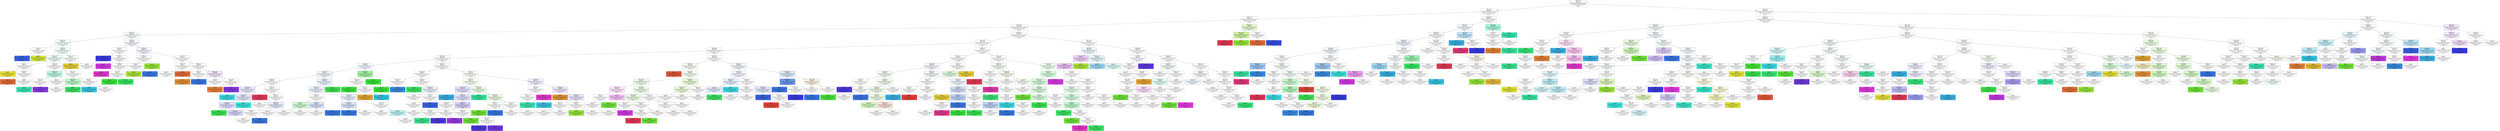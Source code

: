 digraph Tree {
node [shape=box, style="filled, rounded", color="black", fontname="helvetica"] ;
edge [fontname="helvetica"] ;
0 [label="Revenue <= 6.5\ngini = 0.973\nsamples = 964\nvalue = [17, 8, 21, 13, 12, 20, 2, 4, 16, 37, 2, 53, 9\n14, 37, 42, 33, 15, 13, 32, 26, 17, 19, 30, 32\n39, 11, 25, 50, 18, 13, 38, 10, 14, 23, 10, 6\n15, 25, 15, 15, 12, 6, 8, 6, 11, 10, 16, 13, 7\n14, 10]\nclass = 35", fillcolor="#fffffe"] ;
1 [label="Rating <= 4.35\ngini = 0.972\nsamples = 541\nvalue = [7, 5, 11, 6, 10, 7, 2, 3, 12, 19, 2, 27, 5\n7, 22, 26, 27, 7, 4, 20, 19, 8, 11, 13, 11, 17\n5, 19, 32, 11, 7, 14, 8, 7, 12, 7, 3, 7, 14\n12, 7, 5, 3, 6, 4, 7, 6, 9, 8, 5, 12, 3]\nclass = 54", fillcolor="#fdfeff"] ;
0 -> 1 [labeldistance=2.5, labelangle=45, headlabel="True"] ;
2 [label="Employee <= 5.5\ngini = 0.971\nsamples = 422\nvalue = [5, 5, 10, 1, 10, 3, 2, 0, 8, 13, 2, 25, 5, 6\n21, 20, 20, 6, 3, 14, 12, 6, 9, 10, 9, 12, 5\n9, 26, 9, 6, 11, 8, 7, 10, 7, 3, 7, 9, 9, 6\n4, 3, 4, 4, 3, 5, 6, 7, 3, 11, 3]\nclass = 54", fillcolor="#ffffff"] ;
1 -> 2 ;
3 [label="Rating <= 2.95\ngini = 0.971\nsamples = 417\nvalue = [5, 5, 10, 1, 10, 3, 2, 0, 8, 11, 2, 25, 5, 6\n21, 20, 20, 6, 3, 14, 12, 6, 9, 10, 9, 12, 5\n9, 26, 9, 5, 11, 8, 7, 10, 7, 3, 7, 9, 9, 6\n4, 3, 4, 4, 3, 5, 5, 7, 3, 11, 2]\nclass = 54", fillcolor="#feffff"] ;
2 -> 3 ;
4 [label="Employee <= 2.5\ngini = 0.95\nsamples = 44\nvalue = [1, 1, 0, 0, 2, 1, 1, 0, 1, 1, 0, 0, 1, 0\n2, 3, 3, 0, 0, 0, 5, 1, 0, 0, 1, 1, 0, 0\n3, 1, 0, 1, 1, 2, 0, 3, 1, 0, 0, 1, 1, 1\n1, 0, 0, 0, 0, 1, 0, 0, 0, 2]\nclass = 45", fillcolor="#f5fefb"] ;
3 -> 4 ;
5 [label="Revenue <= 2.5\ngini = 0.902\nsamples = 21\nvalue = [0, 0, 0, 0, 2, 1, 1, 0, 0, 0, 0, 0, 0, 0\n1, 3, 2, 0, 0, 0, 4, 1, 0, 0, 1, 1, 0, 0\n0, 1, 0, 0, 1, 0, 0, 1, 0, 0, 0, 0, 0, 0\n0, 0, 0, 0, 0, 0, 0, 0, 0, 1]\nclass = 45", fillcolor="#f4fefb"] ;
4 -> 5 ;
6 [label="Rating <= 2.55\ngini = 0.5\nsamples = 2\nvalue = [0, 0, 0, 0, 0, 0, 1, 0, 0, 0, 0, 0, 0, 0\n0, 0, 0, 0, 0, 0, 0, 0, 0, 0, 0, 0, 0, 0\n0, 1, 0, 0, 0, 0, 0, 0, 0, 0, 0, 0, 0, 0\n0, 0, 0, 0, 0, 0, 0, 0, 0, 0]\nclass = 29", fillcolor="#ffffff"] ;
5 -> 6 ;
7 [label="gini = 0.0\nsamples = 1\nvalue = [0, 0, 0, 0, 0, 0, 0, 0, 0, 0, 0, 0, 0, 0\n0, 0, 0, 0, 0, 0, 0, 0, 0, 0, 0, 0, 0, 0\n0, 1, 0, 0, 0, 0, 0, 0, 0, 0, 0, 0, 0, 0\n0, 0, 0, 0, 0, 0, 0, 0, 0, 0]\nclass = 55", fillcolor="#3964e5"] ;
6 -> 7 ;
8 [label="gini = 0.0\nsamples = 1\nvalue = [0, 0, 0, 0, 0, 0, 1, 0, 0, 0, 0, 0, 0, 0\n0, 0, 0, 0, 0, 0, 0, 0, 0, 0, 0, 0, 0, 0\n0, 0, 0, 0, 0, 0, 0, 0, 0, 0, 0, 0, 0, 0\n0, 0, 0, 0, 0, 0, 0, 0, 0, 0]\nclass = 29", fillcolor="#d4e539"] ;
6 -> 8 ;
9 [label="Revenue <= 5.5\ngini = 0.886\nsamples = 19\nvalue = [0, 0, 0, 0, 2, 1, 0, 0, 0, 0, 0, 0, 0, 0\n1, 3, 2, 0, 0, 0, 4, 1, 0, 0, 1, 1, 0, 0\n0, 0, 0, 0, 1, 0, 0, 1, 0, 0, 0, 0, 0, 0\n0, 0, 0, 0, 0, 0, 0, 0, 0, 1]\nclass = 45", fillcolor="#f3fdfa"] ;
5 -> 9 ;
10 [label="Revenue <= 3.5\ngini = 0.859\nsamples = 16\nvalue = [0, 0, 0, 0, 1, 1, 0, 0, 0, 0, 0, 0, 0, 0\n0, 3, 2, 0, 0, 0, 4, 0, 0, 0, 1, 1, 0, 0\n0, 0, 0, 0, 1, 0, 0, 1, 0, 0, 0, 0, 0, 0\n0, 0, 0, 0, 0, 0, 0, 0, 0, 1]\nclass = 45", fillcolor="#f0fdf9"] ;
9 -> 10 ;
11 [label="Rating <= 2.7\ngini = 0.75\nsamples = 4\nvalue = [0, 0, 0, 0, 1, 1, 0, 0, 0, 0, 0, 0, 0, 0\n0, 0, 0, 0, 0, 0, 1, 0, 0, 0, 0, 0, 0, 0\n0, 0, 0, 0, 0, 0, 0, 0, 0, 0, 0, 0, 0, 0\n0, 0, 0, 0, 0, 0, 0, 0, 0, 1]\nclass = 27", fillcolor="#ffffff"] ;
10 -> 11 ;
12 [label="gini = 0.0\nsamples = 1\nvalue = [0, 0, 0, 0, 0, 1, 0, 0, 0, 0, 0, 0, 0, 0\n0, 0, 0, 0, 0, 0, 0, 0, 0, 0, 0, 0, 0, 0\n0, 0, 0, 0, 0, 0, 0, 0, 0, 0, 0, 0, 0, 0\n0, 0, 0, 0, 0, 0, 0, 0, 0, 0]\nclass = 28", fillcolor="#e5e239"] ;
11 -> 12 ;
13 [label="Employee <= 1.5\ngini = 0.667\nsamples = 3\nvalue = [0, 0, 0, 0, 1, 0, 0, 0, 0, 0, 0, 0, 0, 0\n0, 0, 0, 0, 0, 0, 1, 0, 0, 0, 0, 0, 0, 0\n0, 0, 0, 0, 0, 0, 0, 0, 0, 0, 0, 0, 0, 0\n0, 0, 0, 0, 0, 0, 0, 0, 0, 1]\nclass = 27", fillcolor="#ffffff"] ;
11 -> 13 ;
14 [label="gini = 0.0\nsamples = 1\nvalue = [0, 0, 0, 0, 0, 0, 0, 0, 0, 0, 0, 0, 0, 0\n0, 0, 0, 0, 0, 0, 0, 0, 0, 0, 0, 0, 0, 0\n0, 0, 0, 0, 0, 0, 0, 0, 0, 0, 0, 0, 0, 0\n0, 0, 0, 0, 0, 0, 0, 0, 0, 1]\nclass = 99", fillcolor="#e56d39"] ;
13 -> 14 ;
15 [label="gini = 0.5\nsamples = 2\nvalue = [0, 0, 0, 0, 1, 0, 0, 0, 0, 0, 0, 0, 0, 0\n0, 0, 0, 0, 0, 0, 1, 0, 0, 0, 0, 0, 0, 0\n0, 0, 0, 0, 0, 0, 0, 0, 0, 0, 0, 0, 0, 0\n0, 0, 0, 0, 0, 0, 0, 0, 0, 0]\nclass = 27", fillcolor="#ffffff"] ;
13 -> 15 ;
16 [label="Rating <= 2.55\ngini = 0.819\nsamples = 12\nvalue = [0, 0, 0, 0, 0, 0, 0, 0, 0, 0, 0, 0, 0, 0\n0, 3, 2, 0, 0, 0, 3, 0, 0, 0, 1, 1, 0, 0\n0, 0, 0, 0, 1, 0, 0, 1, 0, 0, 0, 0, 0, 0\n0, 0, 0, 0, 0, 0, 0, 0, 0, 0]\nclass = 40", fillcolor="#ffffff"] ;
10 -> 16 ;
17 [label="Employee <= 1.5\ngini = 0.625\nsamples = 4\nvalue = [0, 0, 0, 0, 0, 0, 0, 0, 0, 0, 0, 0, 0, 0\n0, 1, 0, 0, 0, 0, 2, 0, 0, 0, 0, 0, 0, 0\n0, 0, 0, 0, 0, 0, 0, 1, 0, 0, 0, 0, 0, 0\n0, 0, 0, 0, 0, 0, 0, 0, 0, 0]\nclass = 45", fillcolor="#bdf6e6"] ;
16 -> 17 ;
18 [label="Rating <= 2.45\ngini = 0.5\nsamples = 2\nvalue = [0, 0, 0, 0, 0, 0, 0, 0, 0, 0, 0, 0, 0, 0\n0, 0, 0, 0, 0, 0, 1, 0, 0, 0, 0, 0, 0, 0\n0, 0, 0, 0, 0, 0, 0, 1, 0, 0, 0, 0, 0, 0\n0, 0, 0, 0, 0, 0, 0, 0, 0, 0]\nclass = 45", fillcolor="#ffffff"] ;
17 -> 18 ;
19 [label="gini = 0.0\nsamples = 1\nvalue = [0, 0, 0, 0, 0, 0, 0, 0, 0, 0, 0, 0, 0, 0\n0, 0, 0, 0, 0, 0, 1, 0, 0, 0, 0, 0, 0, 0\n0, 0, 0, 0, 0, 0, 0, 0, 0, 0, 0, 0, 0, 0\n0, 0, 0, 0, 0, 0, 0, 0, 0, 0]\nclass = 45", fillcolor="#39e5b4"] ;
18 -> 19 ;
20 [label="gini = 0.0\nsamples = 1\nvalue = [0, 0, 0, 0, 0, 0, 0, 0, 0, 0, 0, 0, 0, 0\n0, 0, 0, 0, 0, 0, 0, 0, 0, 0, 0, 0, 0, 0\n0, 0, 0, 0, 0, 0, 0, 1, 0, 0, 0, 0, 0, 0\n0, 0, 0, 0, 0, 0, 0, 0, 0, 0]\nclass = 64", fillcolor="#8639e5"] ;
18 -> 20 ;
21 [label="gini = 0.5\nsamples = 2\nvalue = [0, 0, 0, 0, 0, 0, 0, 0, 0, 0, 0, 0, 0, 0\n0, 1, 0, 0, 0, 0, 1, 0, 0, 0, 0, 0, 0, 0\n0, 0, 0, 0, 0, 0, 0, 0, 0, 0, 0, 0, 0, 0\n0, 0, 0, 0, 0, 0, 0, 0, 0, 0]\nclass = 40", fillcolor="#ffffff"] ;
17 -> 21 ;
22 [label="Rating <= 2.75\ngini = 0.812\nsamples = 8\nvalue = [0, 0, 0, 0, 0, 0, 0, 0, 0, 0, 0, 0, 0, 0\n0, 2, 2, 0, 0, 0, 1, 0, 0, 0, 1, 1, 0, 0\n0, 0, 0, 0, 1, 0, 0, 0, 0, 0, 0, 0, 0, 0\n0, 0, 0, 0, 0, 0, 0, 0, 0, 0]\nclass = 40", fillcolor="#ffffff"] ;
16 -> 22 ;
23 [label="Rating <= 2.65\ngini = 0.625\nsamples = 4\nvalue = [0, 0, 0, 0, 0, 0, 0, 0, 0, 0, 0, 0, 0, 0\n0, 1, 2, 0, 0, 0, 0, 0, 0, 0, 0, 1, 0, 0\n0, 0, 0, 0, 0, 0, 0, 0, 0, 0, 0, 0, 0, 0\n0, 0, 0, 0, 0, 0, 0, 0, 0, 0]\nclass = 41", fillcolor="#bdf6cb"] ;
22 -> 23 ;
24 [label="gini = 0.5\nsamples = 2\nvalue = [0, 0, 0, 0, 0, 0, 0, 0, 0, 0, 0, 0, 0, 0\n0, 1, 0, 0, 0, 0, 0, 0, 0, 0, 0, 1, 0, 0\n0, 0, 0, 0, 0, 0, 0, 0, 0, 0, 0, 0, 0, 0\n0, 0, 0, 0, 0, 0, 0, 0, 0, 0]\nclass = 40", fillcolor="#ffffff"] ;
23 -> 24 ;
25 [label="gini = 0.0\nsamples = 2\nvalue = [0, 0, 0, 0, 0, 0, 0, 0, 0, 0, 0, 0, 0, 0\n0, 0, 2, 0, 0, 0, 0, 0, 0, 0, 0, 0, 0, 0\n0, 0, 0, 0, 0, 0, 0, 0, 0, 0, 0, 0, 0, 0\n0, 0, 0, 0, 0, 0, 0, 0, 0, 0]\nclass = 41", fillcolor="#39e564"] ;
23 -> 25 ;
26 [label="Employee <= 1.5\ngini = 0.75\nsamples = 4\nvalue = [0, 0, 0, 0, 0, 0, 0, 0, 0, 0, 0, 0, 0, 0\n0, 1, 0, 0, 0, 0, 1, 0, 0, 0, 1, 0, 0, 0\n0, 0, 0, 0, 1, 0, 0, 0, 0, 0, 0, 0, 0, 0\n0, 0, 0, 0, 0, 0, 0, 0, 0, 0]\nclass = 40", fillcolor="#ffffff"] ;
22 -> 26 ;
27 [label="gini = 0.0\nsamples = 1\nvalue = [0, 0, 0, 0, 0, 0, 0, 0, 0, 0, 0, 0, 0, 0\n0, 0, 0, 0, 0, 0, 0, 0, 0, 0, 1, 0, 0, 0\n0, 0, 0, 0, 0, 0, 0, 0, 0, 0, 0, 0, 0, 0\n0, 0, 0, 0, 0, 0, 0, 0, 0, 0]\nclass = 49", fillcolor="#39c5e5"] ;
26 -> 27 ;
28 [label="gini = 0.667\nsamples = 3\nvalue = [0, 0, 0, 0, 0, 0, 0, 0, 0, 0, 0, 0, 0, 0\n0, 1, 0, 0, 0, 0, 1, 0, 0, 0, 0, 0, 0, 0\n0, 0, 0, 0, 1, 0, 0, 0, 0, 0, 0, 0, 0, 0\n0, 0, 0, 0, 0, 0, 0, 0, 0, 0]\nclass = 40", fillcolor="#ffffff"] ;
26 -> 28 ;
29 [label="Rating <= 2.65\ngini = 0.667\nsamples = 3\nvalue = [0, 0, 0, 0, 1, 0, 0, 0, 0, 0, 0, 0, 0, 0\n1, 0, 0, 0, 0, 0, 0, 1, 0, 0, 0, 0, 0, 0\n0, 0, 0, 0, 0, 0, 0, 0, 0, 0, 0, 0, 0, 0\n0, 0, 0, 0, 0, 0, 0, 0, 0, 0]\nclass = 27", fillcolor="#ffffff"] ;
9 -> 29 ;
30 [label="gini = 0.0\nsamples = 1\nvalue = [0, 0, 0, 0, 1, 0, 0, 0, 0, 0, 0, 0, 0, 0\n0, 0, 0, 0, 0, 0, 0, 0, 0, 0, 0, 0, 0, 0\n0, 0, 0, 0, 0, 0, 0, 0, 0, 0, 0, 0, 0, 0\n0, 0, 0, 0, 0, 0, 0, 0, 0, 0]\nclass = 27", fillcolor="#e5ce39"] ;
29 -> 30 ;
31 [label="gini = 0.5\nsamples = 2\nvalue = [0, 0, 0, 0, 0, 0, 0, 0, 0, 0, 0, 0, 0, 0\n1, 0, 0, 0, 0, 0, 0, 1, 0, 0, 0, 0, 0, 0\n0, 0, 0, 0, 0, 0, 0, 0, 0, 0, 0, 0, 0, 0\n0, 0, 0, 0, 0, 0, 0, 0, 0, 0]\nclass = 38", fillcolor="#ffffff"] ;
29 -> 31 ;
32 [label="Rating <= 2.6\ngini = 0.938\nsamples = 23\nvalue = [1, 1, 0, 0, 0, 0, 0, 0, 1, 1, 0, 0, 1, 0\n1, 0, 1, 0, 0, 0, 1, 0, 0, 0, 0, 0, 0, 0\n3, 0, 0, 1, 0, 2, 0, 2, 1, 0, 0, 1, 1, 1\n1, 0, 0, 0, 0, 1, 0, 0, 0, 1]\nclass = 54", fillcolor="#f6f9fe"] ;
4 -> 32 ;
33 [label="Revenue <= 4.0\ngini = 0.8\nsamples = 5\nvalue = [0, 0, 0, 0, 0, 0, 0, 0, 0, 0, 0, 0, 0, 0\n1, 0, 1, 0, 0, 0, 0, 0, 0, 0, 0, 0, 0, 0\n0, 0, 0, 1, 0, 0, 0, 0, 0, 0, 0, 1, 0, 1\n0, 0, 0, 0, 0, 0, 0, 0, 0, 0]\nclass = 38", fillcolor="#ffffff"] ;
32 -> 33 ;
34 [label="gini = 0.0\nsamples = 1\nvalue = [0, 0, 0, 0, 0, 0, 0, 0, 0, 0, 0, 0, 0, 0\n0, 0, 0, 0, 0, 0, 0, 0, 0, 0, 0, 0, 0, 0\n0, 0, 0, 1, 0, 0, 0, 0, 0, 0, 0, 0, 0, 0\n0, 0, 0, 0, 0, 0, 0, 0, 0, 0]\nclass = 58", fillcolor="#393ce5"] ;
33 -> 34 ;
35 [label="Revenue <= 5.5\ngini = 0.75\nsamples = 4\nvalue = [0, 0, 0, 0, 0, 0, 0, 0, 0, 0, 0, 0, 0, 0\n1, 0, 1, 0, 0, 0, 0, 0, 0, 0, 0, 0, 0, 0\n0, 0, 0, 0, 0, 0, 0, 0, 0, 0, 0, 1, 0, 1\n0, 0, 0, 0, 0, 0, 0, 0, 0, 0]\nclass = 38", fillcolor="#ffffff"] ;
33 -> 35 ;
36 [label="gini = 0.0\nsamples = 1\nvalue = [0, 0, 0, 0, 0, 0, 0, 0, 0, 0, 0, 0, 0, 0\n0, 0, 0, 0, 0, 0, 0, 0, 0, 0, 0, 0, 0, 0\n0, 0, 0, 0, 0, 0, 0, 0, 0, 0, 0, 1, 0, 0\n0, 0, 0, 0, 0, 0, 0, 0, 0, 0]\nclass = 69", fillcolor="#d739e5"] ;
35 -> 36 ;
37 [label="Employee <= 3.5\ngini = 0.667\nsamples = 3\nvalue = [0, 0, 0, 0, 0, 0, 0, 0, 0, 0, 0, 0, 0, 0\n1, 0, 1, 0, 0, 0, 0, 0, 0, 0, 0, 0, 0, 0\n0, 0, 0, 0, 0, 0, 0, 0, 0, 0, 0, 0, 0, 1\n0, 0, 0, 0, 0, 0, 0, 0, 0, 0]\nclass = 38", fillcolor="#ffffff"] ;
35 -> 37 ;
38 [label="gini = 0.0\nsamples = 1\nvalue = [0, 0, 0, 0, 0, 0, 0, 0, 0, 0, 0, 0, 0, 0\n0, 0, 0, 0, 0, 0, 0, 0, 0, 0, 0, 0, 0, 0\n0, 0, 0, 0, 0, 0, 0, 0, 0, 0, 0, 0, 0, 1\n0, 0, 0, 0, 0, 0, 0, 0, 0, 0]\nclass = 74", fillcolor="#e539ce"] ;
37 -> 38 ;
39 [label="Rating <= 2.4\ngini = 0.5\nsamples = 2\nvalue = [0, 0, 0, 0, 0, 0, 0, 0, 0, 0, 0, 0, 0, 0\n1, 0, 1, 0, 0, 0, 0, 0, 0, 0, 0, 0, 0, 0\n0, 0, 0, 0, 0, 0, 0, 0, 0, 0, 0, 0, 0, 0\n0, 0, 0, 0, 0, 0, 0, 0, 0, 0]\nclass = 38", fillcolor="#ffffff"] ;
37 -> 39 ;
40 [label="gini = 0.0\nsamples = 1\nvalue = [0, 0, 0, 0, 0, 0, 0, 0, 0, 0, 0, 0, 0, 0\n1, 0, 0, 0, 0, 0, 0, 0, 0, 0, 0, 0, 0, 0\n0, 0, 0, 0, 0, 0, 0, 0, 0, 0, 0, 0, 0, 0\n0, 0, 0, 0, 0, 0, 0, 0, 0, 0]\nclass = 38", fillcolor="#39e53c"] ;
39 -> 40 ;
41 [label="gini = 0.0\nsamples = 1\nvalue = [0, 0, 0, 0, 0, 0, 0, 0, 0, 0, 0, 0, 0, 0\n0, 0, 1, 0, 0, 0, 0, 0, 0, 0, 0, 0, 0, 0\n0, 0, 0, 0, 0, 0, 0, 0, 0, 0, 0, 0, 0, 0\n0, 0, 0, 0, 0, 0, 0, 0, 0, 0]\nclass = 41", fillcolor="#39e564"] ;
39 -> 41 ;
42 [label="Revenue <= 4.0\ngini = 0.914\nsamples = 18\nvalue = [1, 1, 0, 0, 0, 0, 0, 0, 1, 1, 0, 0, 1, 0\n0, 0, 0, 0, 0, 0, 1, 0, 0, 0, 0, 0, 0, 0\n3, 0, 0, 0, 0, 2, 0, 2, 1, 0, 0, 0, 1, 0\n1, 0, 0, 0, 0, 1, 0, 0, 0, 1]\nclass = 54", fillcolor="#f3f7fd"] ;
32 -> 42 ;
43 [label="Revenue <= 2.0\ngini = 0.667\nsamples = 3\nvalue = [0, 0, 0, 0, 0, 0, 0, 0, 1, 1, 0, 0, 0, 0\n0, 0, 0, 0, 0, 0, 0, 0, 0, 0, 0, 0, 0, 0\n1, 0, 0, 0, 0, 0, 0, 0, 0, 0, 0, 0, 0, 0\n0, 0, 0, 0, 0, 0, 0, 0, 0, 0]\nclass = 31", fillcolor="#ffffff"] ;
42 -> 43 ;
44 [label="Rating <= 2.85\ngini = 0.5\nsamples = 2\nvalue = [0, 0, 0, 0, 0, 0, 0, 0, 1, 0, 0, 0, 0, 0\n0, 0, 0, 0, 0, 0, 0, 0, 0, 0, 0, 0, 0, 0\n1, 0, 0, 0, 0, 0, 0, 0, 0, 0, 0, 0, 0, 0\n0, 0, 0, 0, 0, 0, 0, 0, 0, 0]\nclass = 31", fillcolor="#ffffff"] ;
43 -> 44 ;
45 [label="gini = 0.0\nsamples = 1\nvalue = [0, 0, 0, 0, 0, 0, 0, 0, 1, 0, 0, 0, 0, 0\n0, 0, 0, 0, 0, 0, 0, 0, 0, 0, 0, 0, 0, 0\n0, 0, 0, 0, 0, 0, 0, 0, 0, 0, 0, 0, 0, 0\n0, 0, 0, 0, 0, 0, 0, 0, 0, 0]\nclass = 31", fillcolor="#ace539"] ;
44 -> 45 ;
46 [label="gini = 0.0\nsamples = 1\nvalue = [0, 0, 0, 0, 0, 0, 0, 0, 0, 0, 0, 0, 0, 0\n0, 0, 0, 0, 0, 0, 0, 0, 0, 0, 0, 0, 0, 0\n1, 0, 0, 0, 0, 0, 0, 0, 0, 0, 0, 0, 0, 0\n0, 0, 0, 0, 0, 0, 0, 0, 0, 0]\nclass = 54", fillcolor="#3978e5"] ;
44 -> 46 ;
47 [label="gini = 0.0\nsamples = 1\nvalue = [0, 0, 0, 0, 0, 0, 0, 0, 0, 1, 0, 0, 0, 0\n0, 0, 0, 0, 0, 0, 0, 0, 0, 0, 0, 0, 0, 0\n0, 0, 0, 0, 0, 0, 0, 0, 0, 0, 0, 0, 0, 0\n0, 0, 0, 0, 0, 0, 0, 0, 0, 0]\nclass = 32", fillcolor="#98e539"] ;
43 -> 47 ;
48 [label="Revenue <= 5.5\ngini = 0.907\nsamples = 15\nvalue = [1, 1, 0, 0, 0, 0, 0, 0, 0, 0, 0, 0, 1, 0\n0, 0, 0, 0, 0, 0, 1, 0, 0, 0, 0, 0, 0, 0\n2, 0, 0, 0, 0, 2, 0, 2, 1, 0, 0, 0, 1, 0\n1, 0, 0, 0, 0, 1, 0, 0, 0, 1]\nclass = 54", fillcolor="#ffffff"] ;
42 -> 48 ;
49 [label="Rating <= 2.85\ngini = 0.75\nsamples = 4\nvalue = [0, 0, 0, 0, 0, 0, 0, 0, 0, 0, 0, 0, 0, 0\n0, 0, 0, 0, 0, 0, 0, 0, 0, 0, 0, 0, 0, 0\n0, 0, 0, 0, 0, 1, 0, 0, 0, 0, 0, 0, 1, 0\n1, 0, 0, 0, 0, 0, 0, 0, 0, 1]\nclass = 60", fillcolor="#ffffff"] ;
48 -> 49 ;
50 [label="gini = 0.667\nsamples = 3\nvalue = [0, 0, 0, 0, 0, 0, 0, 0, 0, 0, 0, 0, 0, 0\n0, 0, 0, 0, 0, 0, 0, 0, 0, 0, 0, 0, 0, 0\n0, 0, 0, 0, 0, 1, 0, 0, 0, 0, 0, 0, 1, 0\n1, 0, 0, 0, 0, 0, 0, 0, 0, 0]\nclass = 60", fillcolor="#ffffff"] ;
49 -> 50 ;
51 [label="gini = 0.0\nsamples = 1\nvalue = [0, 0, 0, 0, 0, 0, 0, 0, 0, 0, 0, 0, 0, 0\n0, 0, 0, 0, 0, 0, 0, 0, 0, 0, 0, 0, 0, 0\n0, 0, 0, 0, 0, 0, 0, 0, 0, 0, 0, 0, 0, 0\n0, 0, 0, 0, 0, 0, 0, 0, 0, 1]\nclass = 99", fillcolor="#e56d39"] ;
49 -> 51 ;
52 [label="Employee <= 3.5\ngini = 0.876\nsamples = 11\nvalue = [1, 1, 0, 0, 0, 0, 0, 0, 0, 0, 0, 0, 1, 0\n0, 0, 0, 0, 0, 0, 1, 0, 0, 0, 0, 0, 0, 0\n2, 0, 0, 0, 0, 1, 0, 2, 1, 0, 0, 0, 0, 0\n0, 0, 0, 0, 0, 1, 0, 0, 0, 0]\nclass = 54", fillcolor="#ffffff"] ;
48 -> 52 ;
53 [label="Rating <= 2.75\ngini = 0.5\nsamples = 2\nvalue = [0, 1, 0, 0, 0, 0, 0, 0, 0, 0, 0, 0, 0, 0\n0, 0, 0, 0, 0, 0, 0, 0, 0, 0, 0, 0, 0, 0\n1, 0, 0, 0, 0, 0, 0, 0, 0, 0, 0, 0, 0, 0\n0, 0, 0, 0, 0, 0, 0, 0, 0, 0]\nclass = 113", fillcolor="#ffffff"] ;
52 -> 53 ;
54 [label="gini = 0.0\nsamples = 1\nvalue = [0, 1, 0, 0, 0, 0, 0, 0, 0, 0, 0, 0, 0, 0\n0, 0, 0, 0, 0, 0, 0, 0, 0, 0, 0, 0, 0, 0\n0, 0, 0, 0, 0, 0, 0, 0, 0, 0, 0, 0, 0, 0\n0, 0, 0, 0, 0, 0, 0, 0, 0, 0]\nclass = 113", fillcolor="#e59239"] ;
53 -> 54 ;
55 [label="gini = 0.0\nsamples = 1\nvalue = [0, 0, 0, 0, 0, 0, 0, 0, 0, 0, 0, 0, 0, 0\n0, 0, 0, 0, 0, 0, 0, 0, 0, 0, 0, 0, 0, 0\n1, 0, 0, 0, 0, 0, 0, 0, 0, 0, 0, 0, 0, 0\n0, 0, 0, 0, 0, 0, 0, 0, 0, 0]\nclass = 54", fillcolor="#3978e5"] ;
53 -> 55 ;
56 [label="Rating <= 2.75\ngini = 0.864\nsamples = 9\nvalue = [1, 0, 0, 0, 0, 0, 0, 0, 0, 0, 0, 0, 1, 0\n0, 0, 0, 0, 0, 0, 1, 0, 0, 0, 0, 0, 0, 0\n1, 0, 0, 0, 0, 1, 0, 2, 1, 0, 0, 0, 0, 0\n0, 0, 0, 0, 0, 1, 0, 0, 0, 0]\nclass = 64", fillcolor="#f0e6fc"] ;
52 -> 56 ;
57 [label="gini = 0.857\nsamples = 7\nvalue = [0, 0, 0, 0, 0, 0, 0, 0, 0, 0, 0, 0, 1, 0\n0, 0, 0, 0, 0, 0, 1, 0, 0, 0, 0, 0, 0, 0\n1, 0, 0, 0, 0, 1, 0, 1, 1, 0, 0, 0, 0, 0\n0, 0, 0, 0, 0, 1, 0, 0, 0, 0]\nclass = 36", fillcolor="#ffffff"] ;
56 -> 57 ;
58 [label="Rating <= 2.85\ngini = 0.5\nsamples = 2\nvalue = [1, 0, 0, 0, 0, 0, 0, 0, 0, 0, 0, 0, 0, 0\n0, 0, 0, 0, 0, 0, 0, 0, 0, 0, 0, 0, 0, 0\n0, 0, 0, 0, 0, 0, 0, 1, 0, 0, 0, 0, 0, 0\n0, 0, 0, 0, 0, 0, 0, 0, 0, 0]\nclass = 110", fillcolor="#ffffff"] ;
56 -> 58 ;
59 [label="gini = 0.0\nsamples = 1\nvalue = [1, 0, 0, 0, 0, 0, 0, 0, 0, 0, 0, 0, 0, 0\n0, 0, 0, 0, 0, 0, 0, 0, 0, 0, 0, 0, 0, 0\n0, 0, 0, 0, 0, 0, 0, 0, 0, 0, 0, 0, 0, 0\n0, 0, 0, 0, 0, 0, 0, 0, 0, 0]\nclass = 110", fillcolor="#e58139"] ;
58 -> 59 ;
60 [label="gini = 0.0\nsamples = 1\nvalue = [0, 0, 0, 0, 0, 0, 0, 0, 0, 0, 0, 0, 0, 0\n0, 0, 0, 0, 0, 0, 0, 0, 0, 0, 0, 0, 0, 0\n0, 0, 0, 0, 0, 0, 0, 1, 0, 0, 0, 0, 0, 0\n0, 0, 0, 0, 0, 0, 0, 0, 0, 0]\nclass = 64", fillcolor="#8639e5"] ;
58 -> 60 ;
61 [label="Employee <= 3.5\ngini = 0.97\nsamples = 373\nvalue = [4, 4, 10, 1, 8, 2, 1, 0, 7, 10, 2, 25, 4, 6\n19, 17, 17, 6, 3, 14, 7, 5, 9, 10, 8, 11, 5\n9, 23, 8, 5, 10, 7, 5, 10, 4, 2, 7, 9, 8, 5\n3, 2, 4, 4, 3, 5, 4, 7, 3, 11, 0]\nclass = 35", fillcolor="#fefffe"] ;
3 -> 61 ;
62 [label="Rating <= 3.85\ngini = 0.966\nsamples = 283\nvalue = [3, 3, 8, 1, 7, 1, 0, 0, 3, 9, 2, 22, 4, 4\n16, 13, 14, 3, 3, 12, 3, 3, 7, 6, 7, 6, 4, 4\n21, 6, 4, 8, 7, 3, 9, 3, 1, 4, 7, 3, 3, 3\n1, 4, 3, 1, 4, 4, 7, 2, 7, 0]\nclass = 35", fillcolor="#fefffe"] ;
61 -> 62 ;
63 [label="Revenue <= 4.5\ngini = 0.963\nsamples = 171\nvalue = [2, 3, 5, 0, 1, 1, 0, 0, 1, 8, 2, 12, 4, 2\n7, 5, 10, 1, 2, 8, 2, 2, 7, 3, 5, 3, 2, 4\n16, 5, 2, 6, 4, 0, 6, 2, 1, 2, 3, 1, 3, 2\n1, 2, 1, 0, 3, 2, 4, 1, 2, 0]\nclass = 54", fillcolor="#fafcfe"] ;
62 -> 63 ;
64 [label="Rating <= 3.45\ngini = 0.958\nsamples = 99\nvalue = [0, 2, 2, 0, 0, 1, 0, 0, 1, 3, 1, 5, 3, 1\n6, 4, 7, 1, 1, 2, 1, 2, 7, 1, 3, 2, 0, 2\n10, 2, 2, 4, 3, 0, 5, 0, 1, 2, 2, 0, 1, 2\n1, 1, 1, 0, 2, 1, 1, 0, 0, 0]\nclass = 54", fillcolor="#f9fbfe"] ;
63 -> 64 ;
65 [label="Rating <= 3.35\ngini = 0.938\nsamples = 49\nvalue = [0, 1, 2, 0, 0, 0, 0, 0, 0, 1, 0, 1, 1, 0\n5, 4, 2, 0, 0, 0, 0, 2, 4, 1, 2, 0, 0, 1\n7, 0, 2, 2, 0, 0, 1, 0, 0, 1, 1, 0, 1, 1\n1, 0, 1, 0, 2, 1, 1, 0, 0, 0]\nclass = 54", fillcolor="#f6f9fe"] ;
64 -> 65 ;
66 [label="Rating <= 3.15\ngini = 0.937\nsamples = 44\nvalue = [0, 1, 1, 0, 0, 0, 0, 0, 0, 1, 0, 1, 1, 0\n2, 4, 2, 0, 0, 0, 0, 2, 4, 1, 1, 0, 0, 1\n7, 0, 2, 2, 0, 0, 1, 0, 0, 1, 1, 0, 1, 1\n1, 0, 1, 0, 2, 1, 1, 0, 0, 0]\nclass = 54", fillcolor="#f0f5fd"] ;
65 -> 66 ;
67 [label="Employee <= 1.5\ngini = 0.935\nsamples = 20\nvalue = [0, 0, 1, 0, 0, 0, 0, 0, 0, 1, 0, 1, 0, 0\n2, 1, 0, 0, 0, 0, 0, 1, 1, 1, 1, 0, 0, 0\n2, 0, 0, 2, 0, 0, 0, 0, 0, 0, 1, 0, 0, 1\n1, 0, 1, 0, 0, 1, 1, 0, 0, 0]\nclass = 38", fillcolor="#ffffff"] ;
66 -> 67 ;
68 [label="Revenue <= 1.5\ngini = 0.864\nsamples = 9\nvalue = [0, 0, 0, 0, 0, 0, 0, 0, 0, 0, 0, 1, 0, 0\n0, 1, 0, 0, 0, 0, 0, 1, 1, 1, 1, 0, 0, 0\n0, 0, 0, 2, 0, 0, 0, 0, 0, 0, 0, 0, 0, 0\n0, 0, 0, 0, 0, 0, 1, 0, 0, 0]\nclass = 58", fillcolor="#e6e7fc"] ;
67 -> 68 ;
69 [label="gini = 0.0\nsamples = 1\nvalue = [0, 0, 0, 0, 0, 0, 0, 0, 0, 0, 0, 0, 0, 0\n0, 0, 0, 0, 0, 0, 0, 0, 0, 1, 0, 0, 0, 0\n0, 0, 0, 0, 0, 0, 0, 0, 0, 0, 0, 0, 0, 0\n0, 0, 0, 0, 0, 0, 0, 0, 0, 0]\nclass = 48", fillcolor="#39dae5"] ;
68 -> 69 ;
70 [label="Revenue <= 3.5\ngini = 0.844\nsamples = 8\nvalue = [0, 0, 0, 0, 0, 0, 0, 0, 0, 0, 0, 1, 0, 0\n0, 1, 0, 0, 0, 0, 0, 1, 1, 0, 1, 0, 0, 0\n0, 0, 0, 2, 0, 0, 0, 0, 0, 0, 0, 0, 0, 0\n0, 0, 0, 0, 0, 0, 1, 0, 0, 0]\nclass = 58", fillcolor="#e3e3fb"] ;
68 -> 70 ;
71 [label="Employee <= 0.5\ngini = 0.816\nsamples = 7\nvalue = [0, 0, 0, 0, 0, 0, 0, 0, 0, 0, 0, 1, 0, 0\n0, 1, 0, 0, 0, 0, 0, 1, 0, 0, 1, 0, 0, 0\n0, 0, 0, 2, 0, 0, 0, 0, 0, 0, 0, 0, 0, 0\n0, 0, 0, 0, 0, 0, 1, 0, 0, 0]\nclass = 58", fillcolor="#dedefb"] ;
70 -> 71 ;
72 [label="gini = 0.0\nsamples = 1\nvalue = [0, 0, 0, 0, 0, 0, 0, 0, 0, 0, 0, 0, 0, 0\n0, 1, 0, 0, 0, 0, 0, 0, 0, 0, 0, 0, 0, 0\n0, 0, 0, 0, 0, 0, 0, 0, 0, 0, 0, 0, 0, 0\n0, 0, 0, 0, 0, 0, 0, 0, 0, 0]\nclass = 40", fillcolor="#39e550"] ;
71 -> 72 ;
73 [label="gini = 0.778\nsamples = 6\nvalue = [0, 0, 0, 0, 0, 0, 0, 0, 0, 0, 0, 1, 0, 0\n0, 0, 0, 0, 0, 0, 0, 1, 0, 0, 1, 0, 0, 0\n0, 0, 0, 2, 0, 0, 0, 0, 0, 0, 0, 0, 0, 0\n0, 0, 0, 0, 0, 0, 1, 0, 0, 0]\nclass = 58", fillcolor="#d7d8fa"] ;
71 -> 73 ;
74 [label="gini = 0.0\nsamples = 1\nvalue = [0, 0, 0, 0, 0, 0, 0, 0, 0, 0, 0, 0, 0, 0\n0, 0, 0, 0, 0, 0, 0, 0, 1, 0, 0, 0, 0, 0\n0, 0, 0, 0, 0, 0, 0, 0, 0, 0, 0, 0, 0, 0\n0, 0, 0, 0, 0, 0, 0, 0, 0, 0]\nclass = 47", fillcolor="#39e5dc"] ;
70 -> 74 ;
75 [label="Revenue <= 1.5\ngini = 0.876\nsamples = 11\nvalue = [0, 0, 1, 0, 0, 0, 0, 0, 0, 1, 0, 0, 0, 0\n2, 0, 0, 0, 0, 0, 0, 0, 0, 0, 0, 0, 0, 0\n2, 0, 0, 0, 0, 0, 0, 0, 0, 0, 1, 0, 0, 1\n1, 0, 1, 0, 0, 1, 0, 0, 0, 0]\nclass = 38", fillcolor="#ffffff"] ;
67 -> 75 ;
76 [label="gini = 0.0\nsamples = 1\nvalue = [0, 0, 0, 0, 0, 0, 0, 0, 0, 0, 0, 0, 0, 0\n0, 0, 0, 0, 0, 0, 0, 0, 0, 0, 0, 0, 0, 0\n0, 0, 0, 0, 0, 0, 0, 0, 0, 0, 0, 0, 0, 0\n0, 0, 0, 0, 0, 1, 0, 0, 0, 0]\nclass = 89", fillcolor="#e53956"] ;
75 -> 76 ;
77 [label="Revenue <= 3.5\ngini = 0.86\nsamples = 10\nvalue = [0, 0, 1, 0, 0, 0, 0, 0, 0, 1, 0, 0, 0, 0\n2, 0, 0, 0, 0, 0, 0, 0, 0, 0, 0, 0, 0, 0\n2, 0, 0, 0, 0, 0, 0, 0, 0, 0, 1, 0, 0, 1\n1, 0, 1, 0, 0, 0, 0, 0, 0, 0]\nclass = 38", fillcolor="#ffffff"] ;
75 -> 77 ;
78 [label="gini = 0.5\nsamples = 2\nvalue = [0, 0, 0, 0, 0, 0, 0, 0, 0, 1, 0, 0, 0, 0\n1, 0, 0, 0, 0, 0, 0, 0, 0, 0, 0, 0, 0, 0\n0, 0, 0, 0, 0, 0, 0, 0, 0, 0, 0, 0, 0, 0\n0, 0, 0, 0, 0, 0, 0, 0, 0, 0]\nclass = 32", fillcolor="#ffffff"] ;
77 -> 78 ;
79 [label="Rating <= 3.05\ngini = 0.844\nsamples = 8\nvalue = [0, 0, 1, 0, 0, 0, 0, 0, 0, 0, 0, 0, 0, 0\n1, 0, 0, 0, 0, 0, 0, 0, 0, 0, 0, 0, 0, 0\n2, 0, 0, 0, 0, 0, 0, 0, 0, 0, 1, 0, 0, 1\n1, 0, 1, 0, 0, 0, 0, 0, 0, 0]\nclass = 54", fillcolor="#e3ecfb"] ;
77 -> 79 ;
80 [label="Employee <= 2.5\ngini = 0.8\nsamples = 5\nvalue = [0, 0, 1, 0, 0, 0, 0, 0, 0, 0, 0, 0, 0, 0\n1, 0, 0, 0, 0, 0, 0, 0, 0, 0, 0, 0, 0, 0\n1, 0, 0, 0, 0, 0, 0, 0, 0, 0, 0, 0, 0, 1\n0, 0, 1, 0, 0, 0, 0, 0, 0, 0]\nclass = 24", fillcolor="#ffffff"] ;
79 -> 80 ;
81 [label="gini = 0.75\nsamples = 4\nvalue = [0, 0, 1, 0, 0, 0, 0, 0, 0, 0, 0, 0, 0, 0\n1, 0, 0, 0, 0, 0, 0, 0, 0, 0, 0, 0, 0, 0\n0, 0, 0, 0, 0, 0, 0, 0, 0, 0, 0, 0, 0, 1\n0, 0, 1, 0, 0, 0, 0, 0, 0, 0]\nclass = 24", fillcolor="#ffffff"] ;
80 -> 81 ;
82 [label="gini = 0.0\nsamples = 1\nvalue = [0, 0, 0, 0, 0, 0, 0, 0, 0, 0, 0, 0, 0, 0\n0, 0, 0, 0, 0, 0, 0, 0, 0, 0, 0, 0, 0, 0\n1, 0, 0, 0, 0, 0, 0, 0, 0, 0, 0, 0, 0, 0\n0, 0, 0, 0, 0, 0, 0, 0, 0, 0]\nclass = 54", fillcolor="#3978e5"] ;
80 -> 82 ;
83 [label="gini = 0.667\nsamples = 3\nvalue = [0, 0, 0, 0, 0, 0, 0, 0, 0, 0, 0, 0, 0, 0\n0, 0, 0, 0, 0, 0, 0, 0, 0, 0, 0, 0, 0, 0\n1, 0, 0, 0, 0, 0, 0, 0, 0, 0, 1, 0, 0, 0\n1, 0, 0, 0, 0, 0, 0, 0, 0, 0]\nclass = 54", fillcolor="#ffffff"] ;
79 -> 83 ;
84 [label="Employee <= 2.5\ngini = 0.892\nsamples = 24\nvalue = [0, 1, 0, 0, 0, 0, 0, 0, 0, 0, 0, 0, 1, 0\n0, 3, 2, 0, 0, 0, 0, 1, 3, 0, 0, 0, 0, 1\n5, 0, 2, 0, 0, 0, 1, 0, 0, 1, 0, 0, 1, 0\n0, 0, 0, 0, 2, 0, 0, 0, 0, 0]\nclass = 54", fillcolor="#ecf2fd"] ;
66 -> 84 ;
85 [label="Employee <= 1.5\ngini = 0.892\nsamples = 23\nvalue = [0, 1, 0, 0, 0, 0, 0, 0, 0, 0, 0, 0, 1, 0\n0, 2, 2, 0, 0, 0, 0, 1, 3, 0, 0, 0, 0, 1\n5, 0, 2, 0, 0, 0, 1, 0, 0, 1, 0, 0, 1, 0\n0, 0, 0, 0, 2, 0, 0, 0, 0, 0]\nclass = 54", fillcolor="#ebf2fc"] ;
84 -> 85 ;
86 [label="Rating <= 3.25\ngini = 0.876\nsamples = 11\nvalue = [0, 1, 0, 0, 0, 0, 0, 0, 0, 0, 0, 0, 0, 0\n0, 2, 1, 0, 0, 0, 0, 1, 1, 0, 0, 0, 0, 0\n2, 0, 0, 0, 0, 0, 1, 0, 0, 1, 0, 0, 1, 0\n0, 0, 0, 0, 0, 0, 0, 0, 0, 0]\nclass = 40", fillcolor="#ffffff"] ;
85 -> 86 ;
87 [label="Revenue <= 3.5\ngini = 0.72\nsamples = 5\nvalue = [0, 0, 0, 0, 0, 0, 0, 0, 0, 0, 0, 0, 0, 0\n0, 2, 0, 0, 0, 0, 0, 0, 1, 0, 0, 0, 0, 0\n0, 0, 0, 0, 0, 0, 1, 0, 0, 0, 0, 0, 1, 0\n0, 0, 0, 0, 0, 0, 0, 0, 0, 0]\nclass = 40", fillcolor="#cef8d3"] ;
86 -> 87 ;
88 [label="gini = 0.5\nsamples = 2\nvalue = [0, 0, 0, 0, 0, 0, 0, 0, 0, 0, 0, 0, 0, 0\n0, 1, 0, 0, 0, 0, 0, 0, 1, 0, 0, 0, 0, 0\n0, 0, 0, 0, 0, 0, 0, 0, 0, 0, 0, 0, 0, 0\n0, 0, 0, 0, 0, 0, 0, 0, 0, 0]\nclass = 40", fillcolor="#ffffff"] ;
87 -> 88 ;
89 [label="gini = 0.667\nsamples = 3\nvalue = [0, 0, 0, 0, 0, 0, 0, 0, 0, 0, 0, 0, 0, 0\n0, 1, 0, 0, 0, 0, 0, 0, 0, 0, 0, 0, 0, 0\n0, 0, 0, 0, 0, 0, 1, 0, 0, 0, 0, 0, 1, 0\n0, 0, 0, 0, 0, 0, 0, 0, 0, 0]\nclass = 40", fillcolor="#ffffff"] ;
87 -> 89 ;
90 [label="Revenue <= 3.5\ngini = 0.778\nsamples = 6\nvalue = [0, 1, 0, 0, 0, 0, 0, 0, 0, 0, 0, 0, 0, 0\n0, 0, 1, 0, 0, 0, 0, 1, 0, 0, 0, 0, 0, 0\n2, 0, 0, 0, 0, 0, 0, 0, 0, 1, 0, 0, 0, 0\n0, 0, 0, 0, 0, 0, 0, 0, 0, 0]\nclass = 54", fillcolor="#d7e4fa"] ;
86 -> 90 ;
91 [label="gini = 0.8\nsamples = 5\nvalue = [0, 1, 0, 0, 0, 0, 0, 0, 0, 0, 0, 0, 0, 0\n0, 0, 1, 0, 0, 0, 0, 1, 0, 0, 0, 0, 0, 0\n1, 0, 0, 0, 0, 0, 0, 0, 0, 1, 0, 0, 0, 0\n0, 0, 0, 0, 0, 0, 0, 0, 0, 0]\nclass = 113", fillcolor="#ffffff"] ;
90 -> 91 ;
92 [label="gini = 0.0\nsamples = 1\nvalue = [0, 0, 0, 0, 0, 0, 0, 0, 0, 0, 0, 0, 0, 0\n0, 0, 0, 0, 0, 0, 0, 0, 0, 0, 0, 0, 0, 0\n1, 0, 0, 0, 0, 0, 0, 0, 0, 0, 0, 0, 0, 0\n0, 0, 0, 0, 0, 0, 0, 0, 0, 0]\nclass = 54", fillcolor="#3978e5"] ;
90 -> 92 ;
93 [label="Revenue <= 3.5\ngini = 0.833\nsamples = 12\nvalue = [0, 0, 0, 0, 0, 0, 0, 0, 0, 0, 0, 0, 1, 0\n0, 0, 1, 0, 0, 0, 0, 0, 2, 0, 0, 0, 0, 1\n3, 0, 2, 0, 0, 0, 0, 0, 0, 0, 0, 0, 0, 0\n0, 0, 0, 0, 2, 0, 0, 0, 0, 0]\nclass = 54", fillcolor="#ebf2fc"] ;
85 -> 93 ;
94 [label="Revenue <= 2.5\ngini = 0.778\nsamples = 6\nvalue = [0, 0, 0, 0, 0, 0, 0, 0, 0, 0, 0, 0, 1, 0\n0, 0, 1, 0, 0, 0, 0, 0, 0, 0, 0, 0, 0, 1\n2, 0, 0, 0, 0, 0, 0, 0, 0, 0, 0, 0, 0, 0\n0, 0, 0, 0, 1, 0, 0, 0, 0, 0]\nclass = 54", fillcolor="#d7e4fa"] ;
93 -> 94 ;
95 [label="gini = 0.0\nsamples = 1\nvalue = [0, 0, 0, 0, 0, 0, 0, 0, 0, 0, 0, 0, 0, 0\n0, 0, 0, 0, 0, 0, 0, 0, 0, 0, 0, 0, 0, 0\n1, 0, 0, 0, 0, 0, 0, 0, 0, 0, 0, 0, 0, 0\n0, 0, 0, 0, 0, 0, 0, 0, 0, 0]\nclass = 54", fillcolor="#3978e5"] ;
94 -> 95 ;
96 [label="gini = 0.8\nsamples = 5\nvalue = [0, 0, 0, 0, 0, 0, 0, 0, 0, 0, 0, 0, 1, 0\n0, 0, 1, 0, 0, 0, 0, 0, 0, 0, 0, 0, 0, 1\n1, 0, 0, 0, 0, 0, 0, 0, 0, 0, 0, 0, 0, 0\n0, 0, 0, 0, 1, 0, 0, 0, 0, 0]\nclass = 36", fillcolor="#ffffff"] ;
94 -> 96 ;
97 [label="Rating <= 3.25\ngini = 0.722\nsamples = 6\nvalue = [0, 0, 0, 0, 0, 0, 0, 0, 0, 0, 0, 0, 0, 0\n0, 0, 0, 0, 0, 0, 0, 0, 2, 0, 0, 0, 0, 0\n1, 0, 2, 0, 0, 0, 0, 0, 0, 0, 0, 0, 0, 0\n0, 0, 0, 0, 1, 0, 0, 0, 0, 0]\nclass = 47", fillcolor="#ffffff"] ;
93 -> 97 ;
98 [label="gini = 0.5\nsamples = 2\nvalue = [0, 0, 0, 0, 0, 0, 0, 0, 0, 0, 0, 0, 0, 0\n0, 0, 0, 0, 0, 0, 0, 0, 0, 0, 0, 0, 0, 0\n0, 0, 1, 0, 0, 0, 0, 0, 0, 0, 0, 0, 0, 0\n0, 0, 0, 0, 1, 0, 0, 0, 0, 0]\nclass = 57", fillcolor="#ffffff"] ;
97 -> 98 ;
99 [label="gini = 0.625\nsamples = 4\nvalue = [0, 0, 0, 0, 0, 0, 0, 0, 0, 0, 0, 0, 0, 0\n0, 0, 0, 0, 0, 0, 0, 0, 2, 0, 0, 0, 0, 0\n1, 0, 1, 0, 0, 0, 0, 0, 0, 0, 0, 0, 0, 0\n0, 0, 0, 0, 0, 0, 0, 0, 0, 0]\nclass = 47", fillcolor="#bdf6f3"] ;
97 -> 99 ;
100 [label="gini = 0.0\nsamples = 1\nvalue = [0, 0, 0, 0, 0, 0, 0, 0, 0, 0, 0, 0, 0, 0\n0, 1, 0, 0, 0, 0, 0, 0, 0, 0, 0, 0, 0, 0\n0, 0, 0, 0, 0, 0, 0, 0, 0, 0, 0, 0, 0, 0\n0, 0, 0, 0, 0, 0, 0, 0, 0, 0]\nclass = 40", fillcolor="#39e550"] ;
84 -> 100 ;
101 [label="Revenue <= 3.5\ngini = 0.56\nsamples = 5\nvalue = [0, 0, 1, 0, 0, 0, 0, 0, 0, 0, 0, 0, 0, 0\n3, 0, 0, 0, 0, 0, 0, 0, 0, 0, 1, 0, 0, 0\n0, 0, 0, 0, 0, 0, 0, 0, 0, 0, 0, 0, 0, 0\n0, 0, 0, 0, 0, 0, 0, 0, 0, 0]\nclass = 38", fillcolor="#9cf29e"] ;
65 -> 101 ;
102 [label="Revenue <= 1.0\ngini = 0.667\nsamples = 3\nvalue = [0, 0, 1, 0, 0, 0, 0, 0, 0, 0, 0, 0, 0, 0\n1, 0, 0, 0, 0, 0, 0, 0, 0, 0, 1, 0, 0, 0\n0, 0, 0, 0, 0, 0, 0, 0, 0, 0, 0, 0, 0, 0\n0, 0, 0, 0, 0, 0, 0, 0, 0, 0]\nclass = 24", fillcolor="#ffffff"] ;
101 -> 102 ;
103 [label="gini = 0.0\nsamples = 1\nvalue = [0, 0, 0, 0, 0, 0, 0, 0, 0, 0, 0, 0, 0, 0\n1, 0, 0, 0, 0, 0, 0, 0, 0, 0, 0, 0, 0, 0\n0, 0, 0, 0, 0, 0, 0, 0, 0, 0, 0, 0, 0, 0\n0, 0, 0, 0, 0, 0, 0, 0, 0, 0]\nclass = 38", fillcolor="#39e53c"] ;
102 -> 103 ;
104 [label="Revenue <= 2.5\ngini = 0.5\nsamples = 2\nvalue = [0, 0, 1, 0, 0, 0, 0, 0, 0, 0, 0, 0, 0, 0\n0, 0, 0, 0, 0, 0, 0, 0, 0, 0, 1, 0, 0, 0\n0, 0, 0, 0, 0, 0, 0, 0, 0, 0, 0, 0, 0, 0\n0, 0, 0, 0, 0, 0, 0, 0, 0, 0]\nclass = 24", fillcolor="#ffffff"] ;
102 -> 104 ;
105 [label="gini = 0.0\nsamples = 1\nvalue = [0, 0, 1, 0, 0, 0, 0, 0, 0, 0, 0, 0, 0, 0\n0, 0, 0, 0, 0, 0, 0, 0, 0, 0, 0, 0, 0, 0\n0, 0, 0, 0, 0, 0, 0, 0, 0, 0, 0, 0, 0, 0\n0, 0, 0, 0, 0, 0, 0, 0, 0, 0]\nclass = 24", fillcolor="#e5a639"] ;
104 -> 105 ;
106 [label="gini = 0.0\nsamples = 1\nvalue = [0, 0, 0, 0, 0, 0, 0, 0, 0, 0, 0, 0, 0, 0\n0, 0, 0, 0, 0, 0, 0, 0, 0, 0, 1, 0, 0, 0\n0, 0, 0, 0, 0, 0, 0, 0, 0, 0, 0, 0, 0, 0\n0, 0, 0, 0, 0, 0, 0, 0, 0, 0]\nclass = 49", fillcolor="#39c5e5"] ;
104 -> 106 ;
107 [label="gini = 0.0\nsamples = 2\nvalue = [0, 0, 0, 0, 0, 0, 0, 0, 0, 0, 0, 0, 0, 0\n2, 0, 0, 0, 0, 0, 0, 0, 0, 0, 0, 0, 0, 0\n0, 0, 0, 0, 0, 0, 0, 0, 0, 0, 0, 0, 0, 0\n0, 0, 0, 0, 0, 0, 0, 0, 0, 0]\nclass = 38", fillcolor="#39e53c"] ;
101 -> 107 ;
108 [label="Rating <= 3.55\ngini = 0.95\nsamples = 50\nvalue = [0, 1, 0, 0, 0, 1, 0, 0, 1, 2, 1, 4, 2, 1\n1, 0, 5, 1, 1, 2, 1, 0, 3, 0, 1, 2, 0, 1\n3, 2, 0, 2, 3, 0, 4, 0, 1, 1, 1, 0, 0, 1\n0, 1, 0, 0, 0, 0, 0, 0, 0, 0]\nclass = 41", fillcolor="#fbfefc"] ;
64 -> 108 ;
109 [label="Employee <= 0.5\ngini = 0.908\nsamples = 14\nvalue = [0, 0, 0, 0, 0, 0, 0, 0, 1, 1, 0, 0, 1, 0\n1, 0, 2, 1, 0, 0, 0, 0, 1, 0, 0, 0, 0, 1\n0, 2, 0, 1, 0, 0, 1, 0, 0, 1, 0, 0, 0, 0\n0, 0, 0, 0, 0, 0, 0, 0, 0, 0]\nclass = 41", fillcolor="#ffffff"] ;
108 -> 109 ;
110 [label="Revenue <= 1.5\ngini = 0.5\nsamples = 2\nvalue = [0, 0, 0, 0, 0, 0, 0, 0, 0, 0, 0, 0, 0, 0\n1, 0, 0, 0, 0, 0, 0, 0, 0, 0, 0, 0, 0, 1\n0, 0, 0, 0, 0, 0, 0, 0, 0, 0, 0, 0, 0, 0\n0, 0, 0, 0, 0, 0, 0, 0, 0, 0]\nclass = 38", fillcolor="#ffffff"] ;
109 -> 110 ;
111 [label="gini = 0.0\nsamples = 1\nvalue = [0, 0, 0, 0, 0, 0, 0, 0, 0, 0, 0, 0, 0, 0\n1, 0, 0, 0, 0, 0, 0, 0, 0, 0, 0, 0, 0, 0\n0, 0, 0, 0, 0, 0, 0, 0, 0, 0, 0, 0, 0, 0\n0, 0, 0, 0, 0, 0, 0, 0, 0, 0]\nclass = 38", fillcolor="#39e53c"] ;
110 -> 111 ;
112 [label="gini = 0.0\nsamples = 1\nvalue = [0, 0, 0, 0, 0, 0, 0, 0, 0, 0, 0, 0, 0, 0\n0, 0, 0, 0, 0, 0, 0, 0, 0, 0, 0, 0, 0, 1\n0, 0, 0, 0, 0, 0, 0, 0, 0, 0, 0, 0, 0, 0\n0, 0, 0, 0, 0, 0, 0, 0, 0, 0]\nclass = 53", fillcolor="#398ce5"] ;
110 -> 112 ;
113 [label="Revenue <= 2.5\ngini = 0.889\nsamples = 12\nvalue = [0, 0, 0, 0, 0, 0, 0, 0, 1, 1, 0, 0, 1, 0\n0, 0, 2, 1, 0, 0, 0, 0, 1, 0, 0, 0, 0, 0\n0, 2, 0, 1, 0, 0, 1, 0, 0, 1, 0, 0, 0, 0\n0, 0, 0, 0, 0, 0, 0, 0, 0, 0]\nclass = 41", fillcolor="#ffffff"] ;
109 -> 113 ;
114 [label="gini = 0.0\nsamples = 1\nvalue = [0, 0, 0, 0, 0, 0, 0, 0, 0, 0, 0, 0, 0, 0\n0, 0, 1, 0, 0, 0, 0, 0, 0, 0, 0, 0, 0, 0\n0, 0, 0, 0, 0, 0, 0, 0, 0, 0, 0, 0, 0, 0\n0, 0, 0, 0, 0, 0, 0, 0, 0, 0]\nclass = 41", fillcolor="#39e564"] ;
113 -> 114 ;
115 [label="Employee <= 1.5\ngini = 0.893\nsamples = 11\nvalue = [0, 0, 0, 0, 0, 0, 0, 0, 1, 1, 0, 0, 1, 0\n0, 0, 1, 1, 0, 0, 0, 0, 1, 0, 0, 0, 0, 0\n0, 2, 0, 1, 0, 0, 1, 0, 0, 1, 0, 0, 0, 0\n0, 0, 0, 0, 0, 0, 0, 0, 0, 0]\nclass = 55", fillcolor="#ebf0fc"] ;
113 -> 115 ;
116 [label="gini = 0.857\nsamples = 7\nvalue = [0, 0, 0, 0, 0, 0, 0, 0, 1, 1, 0, 0, 1, 0\n0, 0, 0, 0, 0, 0, 0, 0, 0, 0, 0, 0, 0, 0\n0, 1, 0, 1, 0, 0, 1, 0, 0, 1, 0, 0, 0, 0\n0, 0, 0, 0, 0, 0, 0, 0, 0, 0]\nclass = 31", fillcolor="#ffffff"] ;
115 -> 116 ;
117 [label="Revenue <= 3.5\ngini = 0.75\nsamples = 4\nvalue = [0, 0, 0, 0, 0, 0, 0, 0, 0, 0, 0, 0, 0, 0\n0, 0, 1, 1, 0, 0, 0, 0, 1, 0, 0, 0, 0, 0\n0, 1, 0, 0, 0, 0, 0, 0, 0, 0, 0, 0, 0, 0\n0, 0, 0, 0, 0, 0, 0, 0, 0, 0]\nclass = 41", fillcolor="#ffffff"] ;
115 -> 117 ;
118 [label="gini = 0.667\nsamples = 3\nvalue = [0, 0, 0, 0, 0, 0, 0, 0, 0, 0, 0, 0, 0, 0\n0, 0, 1, 1, 0, 0, 0, 0, 1, 0, 0, 0, 0, 0\n0, 0, 0, 0, 0, 0, 0, 0, 0, 0, 0, 0, 0, 0\n0, 0, 0, 0, 0, 0, 0, 0, 0, 0]\nclass = 41", fillcolor="#ffffff"] ;
117 -> 118 ;
119 [label="gini = 0.0\nsamples = 1\nvalue = [0, 0, 0, 0, 0, 0, 0, 0, 0, 0, 0, 0, 0, 0\n0, 0, 0, 0, 0, 0, 0, 0, 0, 0, 0, 0, 0, 0\n0, 1, 0, 0, 0, 0, 0, 0, 0, 0, 0, 0, 0, 0\n0, 0, 0, 0, 0, 0, 0, 0, 0, 0]\nclass = 55", fillcolor="#3964e5"] ;
117 -> 119 ;
120 [label="Employee <= 1.5\ngini = 0.94\nsamples = 36\nvalue = [0, 1, 0, 0, 0, 1, 0, 0, 0, 1, 1, 4, 1, 1\n0, 0, 3, 0, 1, 2, 1, 0, 2, 0, 1, 2, 0, 0\n3, 0, 0, 1, 3, 0, 3, 0, 1, 0, 1, 0, 0, 1\n0, 1, 0, 0, 0, 0, 0, 0, 0, 0]\nclass = 35", fillcolor="#fbfef9"] ;
108 -> 120 ;
121 [label="Revenue <= 2.5\ngini = 0.91\nsamples = 24\nvalue = [0, 0, 0, 0, 0, 1, 0, 0, 0, 0, 1, 4, 1, 0\n0, 0, 3, 0, 1, 2, 0, 0, 1, 0, 0, 1, 0, 0\n2, 0, 0, 0, 3, 0, 1, 0, 1, 0, 1, 0, 0, 0\n0, 1, 0, 0, 0, 0, 0, 0, 0, 0]\nclass = 35", fillcolor="#f8fef6"] ;
120 -> 121 ;
122 [label="Rating <= 3.65\ngini = 0.898\nsamples = 14\nvalue = [0, 0, 0, 0, 0, 0, 0, 0, 0, 0, 1, 1, 0, 0\n0, 0, 1, 0, 1, 1, 0, 0, 1, 0, 0, 1, 0, 0\n1, 0, 0, 0, 3, 0, 1, 0, 1, 0, 0, 0, 0, 0\n0, 1, 0, 0, 0, 0, 0, 0, 0, 0]\nclass = 59", fillcolor="#e3e1fb"] ;
121 -> 122 ;
123 [label="gini = 0.0\nsamples = 1\nvalue = [0, 0, 0, 0, 0, 0, 0, 0, 0, 0, 0, 0, 0, 0\n0, 0, 0, 0, 0, 0, 0, 0, 0, 0, 0, 1, 0, 0\n0, 0, 0, 0, 0, 0, 0, 0, 0, 0, 0, 0, 0, 0\n0, 0, 0, 0, 0, 0, 0, 0, 0, 0]\nclass = 50", fillcolor="#39b1e5"] ;
122 -> 123 ;
124 [label="Revenue <= 0.5\ngini = 0.888\nsamples = 13\nvalue = [0, 0, 0, 0, 0, 0, 0, 0, 0, 0, 1, 1, 0, 0\n0, 0, 1, 0, 1, 1, 0, 0, 1, 0, 0, 0, 0, 0\n1, 0, 0, 0, 3, 0, 1, 0, 1, 0, 0, 0, 0, 0\n0, 1, 0, 0, 0, 0, 0, 0, 0, 0]\nclass = 59", fillcolor="#e1defb"] ;
122 -> 124 ;
125 [label="Employee <= 0.5\ngini = 0.875\nsamples = 8\nvalue = [0, 0, 0, 0, 0, 0, 0, 0, 0, 0, 1, 0, 0, 0\n0, 0, 1, 0, 1, 1, 0, 0, 1, 0, 0, 0, 0, 0\n1, 0, 0, 0, 1, 0, 0, 0, 0, 0, 0, 0, 0, 0\n0, 1, 0, 0, 0, 0, 0, 0, 0, 0]\nclass = 34", fillcolor="#ffffff"] ;
124 -> 125 ;
126 [label="gini = 0.5\nsamples = 2\nvalue = [0, 0, 0, 0, 0, 0, 0, 0, 0, 0, 1, 0, 0, 0\n0, 0, 0, 0, 0, 0, 0, 0, 0, 0, 0, 0, 0, 0\n0, 0, 0, 0, 0, 0, 0, 0, 0, 0, 0, 0, 0, 0\n0, 1, 0, 0, 0, 0, 0, 0, 0, 0]\nclass = 34", fillcolor="#ffffff"] ;
125 -> 126 ;
127 [label="Rating <= 3.75\ngini = 0.833\nsamples = 6\nvalue = [0, 0, 0, 0, 0, 0, 0, 0, 0, 0, 0, 0, 0, 0\n0, 0, 1, 0, 1, 1, 0, 0, 1, 0, 0, 0, 0, 0\n1, 0, 0, 0, 1, 0, 0, 0, 0, 0, 0, 0, 0, 0\n0, 0, 0, 0, 0, 0, 0, 0, 0, 0]\nclass = 41", fillcolor="#ffffff"] ;
125 -> 127 ;
128 [label="gini = 0.8\nsamples = 5\nvalue = [0, 0, 0, 0, 0, 0, 0, 0, 0, 0, 0, 0, 0, 0\n0, 0, 1, 0, 0, 1, 0, 0, 1, 0, 0, 0, 0, 0\n1, 0, 0, 0, 1, 0, 0, 0, 0, 0, 0, 0, 0, 0\n0, 0, 0, 0, 0, 0, 0, 0, 0, 0]\nclass = 41", fillcolor="#ffffff"] ;
127 -> 128 ;
129 [label="gini = 0.0\nsamples = 1\nvalue = [0, 0, 0, 0, 0, 0, 0, 0, 0, 0, 0, 0, 0, 0\n0, 0, 0, 0, 1, 0, 0, 0, 0, 0, 0, 0, 0, 0\n0, 0, 0, 0, 0, 0, 0, 0, 0, 0, 0, 0, 0, 0\n0, 0, 0, 0, 0, 0, 0, 0, 0, 0]\nclass = 43", fillcolor="#39e58c"] ;
127 -> 129 ;
130 [label="Employee <= 0.5\ngini = 0.72\nsamples = 5\nvalue = [0, 0, 0, 0, 0, 0, 0, 0, 0, 0, 0, 1, 0, 0\n0, 0, 0, 0, 0, 0, 0, 0, 0, 0, 0, 0, 0, 0\n0, 0, 0, 0, 2, 0, 1, 0, 1, 0, 0, 0, 0, 0\n0, 0, 0, 0, 0, 0, 0, 0, 0, 0]\nclass = 59", fillcolor="#d2cef8"] ;
124 -> 130 ;
131 [label="Rating <= 3.75\ngini = 0.5\nsamples = 2\nvalue = [0, 0, 0, 0, 0, 0, 0, 0, 0, 0, 0, 0, 0, 0\n0, 0, 0, 0, 0, 0, 0, 0, 0, 0, 0, 0, 0, 0\n0, 0, 0, 0, 1, 0, 0, 0, 1, 0, 0, 0, 0, 0\n0, 0, 0, 0, 0, 0, 0, 0, 0, 0]\nclass = 59", fillcolor="#ffffff"] ;
130 -> 131 ;
132 [label="gini = 0.0\nsamples = 1\nvalue = [0, 0, 0, 0, 0, 0, 0, 0, 0, 0, 0, 0, 0, 0\n0, 0, 0, 0, 0, 0, 0, 0, 0, 0, 0, 0, 0, 0\n0, 0, 0, 0, 1, 0, 0, 0, 0, 0, 0, 0, 0, 0\n0, 0, 0, 0, 0, 0, 0, 0, 0, 0]\nclass = 59", fillcolor="#4a39e5"] ;
131 -> 132 ;
133 [label="gini = 0.0\nsamples = 1\nvalue = [0, 0, 0, 0, 0, 0, 0, 0, 0, 0, 0, 0, 0, 0\n0, 0, 0, 0, 0, 0, 0, 0, 0, 0, 0, 0, 0, 0\n0, 0, 0, 0, 0, 0, 0, 0, 1, 0, 0, 0, 0, 0\n0, 0, 0, 0, 0, 0, 0, 0, 0, 0]\nclass = 65", fillcolor="#9a39e5"] ;
131 -> 133 ;
134 [label="Rating <= 3.75\ngini = 0.667\nsamples = 3\nvalue = [0, 0, 0, 0, 0, 0, 0, 0, 0, 0, 0, 1, 0, 0\n0, 0, 0, 0, 0, 0, 0, 0, 0, 0, 0, 0, 0, 0\n0, 0, 0, 0, 1, 0, 1, 0, 0, 0, 0, 0, 0, 0\n0, 0, 0, 0, 0, 0, 0, 0, 0, 0]\nclass = 35", fillcolor="#ffffff"] ;
130 -> 134 ;
135 [label="gini = 0.0\nsamples = 1\nvalue = [0, 0, 0, 0, 0, 0, 0, 0, 0, 0, 0, 1, 0, 0\n0, 0, 0, 0, 0, 0, 0, 0, 0, 0, 0, 0, 0, 0\n0, 0, 0, 0, 0, 0, 0, 0, 0, 0, 0, 0, 0, 0\n0, 0, 0, 0, 0, 0, 0, 0, 0, 0]\nclass = 35", fillcolor="#6fe539"] ;
134 -> 135 ;
136 [label="Revenue <= 1.5\ngini = 0.5\nsamples = 2\nvalue = [0, 0, 0, 0, 0, 0, 0, 0, 0, 0, 0, 0, 0, 0\n0, 0, 0, 0, 0, 0, 0, 0, 0, 0, 0, 0, 0, 0\n0, 0, 0, 0, 1, 0, 1, 0, 0, 0, 0, 0, 0, 0\n0, 0, 0, 0, 0, 0, 0, 0, 0, 0]\nclass = 59", fillcolor="#ffffff"] ;
134 -> 136 ;
137 [label="gini = 0.0\nsamples = 1\nvalue = [0, 0, 0, 0, 0, 0, 0, 0, 0, 0, 0, 0, 0, 0\n0, 0, 0, 0, 0, 0, 0, 0, 0, 0, 0, 0, 0, 0\n0, 0, 0, 0, 1, 0, 0, 0, 0, 0, 0, 0, 0, 0\n0, 0, 0, 0, 0, 0, 0, 0, 0, 0]\nclass = 59", fillcolor="#4a39e5"] ;
136 -> 137 ;
138 [label="gini = 0.0\nsamples = 1\nvalue = [0, 0, 0, 0, 0, 0, 0, 0, 0, 0, 0, 0, 0, 0\n0, 0, 0, 0, 0, 0, 0, 0, 0, 0, 0, 0, 0, 0\n0, 0, 0, 0, 0, 0, 1, 0, 0, 0, 0, 0, 0, 0\n0, 0, 0, 0, 0, 0, 0, 0, 0, 0]\nclass = 63", fillcolor="#7239e5"] ;
136 -> 138 ;
139 [label="Rating <= 3.65\ngini = 0.82\nsamples = 10\nvalue = [0, 0, 0, 0, 0, 1, 0, 0, 0, 0, 0, 3, 1, 0\n0, 0, 2, 0, 0, 1, 0, 0, 0, 0, 0, 0, 0, 0\n1, 0, 0, 0, 0, 0, 0, 0, 0, 0, 1, 0, 0, 0\n0, 0, 0, 0, 0, 0, 0, 0, 0, 0]\nclass = 35", fillcolor="#edfce6"] ;
121 -> 139 ;
140 [label="gini = 0.0\nsamples = 1\nvalue = [0, 0, 0, 0, 0, 0, 0, 0, 0, 0, 0, 0, 0, 0\n0, 0, 0, 0, 0, 1, 0, 0, 0, 0, 0, 0, 0, 0\n0, 0, 0, 0, 0, 0, 0, 0, 0, 0, 0, 0, 0, 0\n0, 0, 0, 0, 0, 0, 0, 0, 0, 0]\nclass = 44", fillcolor="#39e5a0"] ;
139 -> 140 ;
141 [label="Employee <= 0.5\ngini = 0.79\nsamples = 9\nvalue = [0, 0, 0, 0, 0, 1, 0, 0, 0, 0, 0, 3, 1, 0\n0, 0, 2, 0, 0, 0, 0, 0, 0, 0, 0, 0, 0, 0\n1, 0, 0, 0, 0, 0, 0, 0, 0, 0, 1, 0, 0, 0\n0, 0, 0, 0, 0, 0, 0, 0, 0, 0]\nclass = 35", fillcolor="#eafbe3"] ;
139 -> 141 ;
142 [label="Rating <= 3.75\ngini = 0.5\nsamples = 2\nvalue = [0, 0, 0, 0, 0, 0, 0, 0, 0, 0, 0, 1, 0, 0\n0, 0, 0, 0, 0, 0, 0, 0, 0, 0, 0, 0, 0, 0\n1, 0, 0, 0, 0, 0, 0, 0, 0, 0, 0, 0, 0, 0\n0, 0, 0, 0, 0, 0, 0, 0, 0, 0]\nclass = 35", fillcolor="#ffffff"] ;
141 -> 142 ;
143 [label="gini = 0.0\nsamples = 1\nvalue = [0, 0, 0, 0, 0, 0, 0, 0, 0, 0, 0, 1, 0, 0\n0, 0, 0, 0, 0, 0, 0, 0, 0, 0, 0, 0, 0, 0\n0, 0, 0, 0, 0, 0, 0, 0, 0, 0, 0, 0, 0, 0\n0, 0, 0, 0, 0, 0, 0, 0, 0, 0]\nclass = 35", fillcolor="#6fe539"] ;
142 -> 143 ;
144 [label="gini = 0.0\nsamples = 1\nvalue = [0, 0, 0, 0, 0, 0, 0, 0, 0, 0, 0, 0, 0, 0\n0, 0, 0, 0, 0, 0, 0, 0, 0, 0, 0, 0, 0, 0\n1, 0, 0, 0, 0, 0, 0, 0, 0, 0, 0, 0, 0, 0\n0, 0, 0, 0, 0, 0, 0, 0, 0, 0]\nclass = 54", fillcolor="#3978e5"] ;
142 -> 144 ;
145 [label="Revenue <= 3.5\ngini = 0.776\nsamples = 7\nvalue = [0, 0, 0, 0, 0, 1, 0, 0, 0, 0, 0, 2, 1, 0\n0, 0, 2, 0, 0, 0, 0, 0, 0, 0, 0, 0, 0, 0\n0, 0, 0, 0, 0, 0, 0, 0, 0, 0, 1, 0, 0, 0\n0, 0, 0, 0, 0, 0, 0, 0, 0, 0]\nclass = 35", fillcolor="#ffffff"] ;
141 -> 145 ;
146 [label="gini = 0.75\nsamples = 4\nvalue = [0, 0, 0, 0, 0, 1, 0, 0, 0, 0, 0, 1, 1, 0\n0, 0, 1, 0, 0, 0, 0, 0, 0, 0, 0, 0, 0, 0\n0, 0, 0, 0, 0, 0, 0, 0, 0, 0, 0, 0, 0, 0\n0, 0, 0, 0, 0, 0, 0, 0, 0, 0]\nclass = 28", fillcolor="#ffffff"] ;
145 -> 146 ;
147 [label="gini = 0.667\nsamples = 3\nvalue = [0, 0, 0, 0, 0, 0, 0, 0, 0, 0, 0, 1, 0, 0\n0, 0, 1, 0, 0, 0, 0, 0, 0, 0, 0, 0, 0, 0\n0, 0, 0, 0, 0, 0, 0, 0, 0, 0, 1, 0, 0, 0\n0, 0, 0, 0, 0, 0, 0, 0, 0, 0]\nclass = 35", fillcolor="#ffffff"] ;
145 -> 147 ;
148 [label="Revenue <= 2.5\ngini = 0.903\nsamples = 12\nvalue = [0, 1, 0, 0, 0, 0, 0, 0, 0, 1, 0, 0, 0, 1\n0, 0, 0, 0, 0, 0, 1, 0, 1, 0, 1, 1, 0, 0\n1, 0, 0, 1, 0, 0, 2, 0, 0, 0, 0, 0, 0, 1\n0, 0, 0, 0, 0, 0, 0, 0, 0, 0]\nclass = 63", fillcolor="#f2edfd"] ;
120 -> 148 ;
149 [label="Rating <= 3.65\ngini = 0.667\nsamples = 3\nvalue = [0, 0, 0, 0, 0, 0, 0, 0, 0, 0, 0, 0, 0, 0\n0, 0, 0, 0, 0, 0, 1, 0, 0, 0, 1, 0, 0, 0\n0, 0, 0, 0, 0, 0, 0, 0, 0, 0, 0, 0, 0, 1\n0, 0, 0, 0, 0, 0, 0, 0, 0, 0]\nclass = 45", fillcolor="#ffffff"] ;
148 -> 149 ;
150 [label="Revenue <= 1.5\ngini = 0.5\nsamples = 2\nvalue = [0, 0, 0, 0, 0, 0, 0, 0, 0, 0, 0, 0, 0, 0\n0, 0, 0, 0, 0, 0, 1, 0, 0, 0, 1, 0, 0, 0\n0, 0, 0, 0, 0, 0, 0, 0, 0, 0, 0, 0, 0, 0\n0, 0, 0, 0, 0, 0, 0, 0, 0, 0]\nclass = 45", fillcolor="#ffffff"] ;
149 -> 150 ;
151 [label="gini = 0.0\nsamples = 1\nvalue = [0, 0, 0, 0, 0, 0, 0, 0, 0, 0, 0, 0, 0, 0\n0, 0, 0, 0, 0, 0, 1, 0, 0, 0, 0, 0, 0, 0\n0, 0, 0, 0, 0, 0, 0, 0, 0, 0, 0, 0, 0, 0\n0, 0, 0, 0, 0, 0, 0, 0, 0, 0]\nclass = 45", fillcolor="#39e5b4"] ;
150 -> 151 ;
152 [label="gini = 0.0\nsamples = 1\nvalue = [0, 0, 0, 0, 0, 0, 0, 0, 0, 0, 0, 0, 0, 0\n0, 0, 0, 0, 0, 0, 0, 0, 0, 0, 1, 0, 0, 0\n0, 0, 0, 0, 0, 0, 0, 0, 0, 0, 0, 0, 0, 0\n0, 0, 0, 0, 0, 0, 0, 0, 0, 0]\nclass = 49", fillcolor="#39c5e5"] ;
150 -> 152 ;
153 [label="gini = 0.0\nsamples = 1\nvalue = [0, 0, 0, 0, 0, 0, 0, 0, 0, 0, 0, 0, 0, 0\n0, 0, 0, 0, 0, 0, 0, 0, 0, 0, 0, 0, 0, 0\n0, 0, 0, 0, 0, 0, 0, 0, 0, 0, 0, 0, 0, 1\n0, 0, 0, 0, 0, 0, 0, 0, 0, 0]\nclass = 74", fillcolor="#e539ce"] ;
149 -> 153 ;
154 [label="Rating <= 3.65\ngini = 0.864\nsamples = 9\nvalue = [0, 1, 0, 0, 0, 0, 0, 0, 0, 1, 0, 0, 0, 1\n0, 0, 0, 0, 0, 0, 0, 0, 1, 0, 0, 1, 0, 0\n1, 0, 0, 1, 0, 0, 2, 0, 0, 0, 0, 0, 0, 0\n0, 0, 0, 0, 0, 0, 0, 0, 0, 0]\nclass = 63", fillcolor="#ede6fc"] ;
148 -> 154 ;
155 [label="gini = 0.0\nsamples = 1\nvalue = [0, 1, 0, 0, 0, 0, 0, 0, 0, 0, 0, 0, 0, 0\n0, 0, 0, 0, 0, 0, 0, 0, 0, 0, 0, 0, 0, 0\n0, 0, 0, 0, 0, 0, 0, 0, 0, 0, 0, 0, 0, 0\n0, 0, 0, 0, 0, 0, 0, 0, 0, 0]\nclass = 113", fillcolor="#e59239"] ;
154 -> 155 ;
156 [label="Rating <= 3.75\ngini = 0.844\nsamples = 8\nvalue = [0, 0, 0, 0, 0, 0, 0, 0, 0, 1, 0, 0, 0, 1\n0, 0, 0, 0, 0, 0, 0, 0, 1, 0, 0, 1, 0, 0\n1, 0, 0, 1, 0, 0, 2, 0, 0, 0, 0, 0, 0, 0\n0, 0, 0, 0, 0, 0, 0, 0, 0, 0]\nclass = 63", fillcolor="#ebe3fb"] ;
154 -> 156 ;
157 [label="Revenue <= 3.5\ngini = 0.75\nsamples = 4\nvalue = [0, 0, 0, 0, 0, 0, 0, 0, 0, 0, 0, 0, 0, 0\n0, 0, 0, 0, 0, 0, 0, 0, 1, 0, 0, 0, 0, 0\n1, 0, 0, 1, 0, 0, 1, 0, 0, 0, 0, 0, 0, 0\n0, 0, 0, 0, 0, 0, 0, 0, 0, 0]\nclass = 47", fillcolor="#ffffff"] ;
156 -> 157 ;
158 [label="gini = 0.5\nsamples = 2\nvalue = [0, 0, 0, 0, 0, 0, 0, 0, 0, 0, 0, 0, 0, 0\n0, 0, 0, 0, 0, 0, 0, 0, 0, 0, 0, 0, 0, 0\n1, 0, 0, 0, 0, 0, 1, 0, 0, 0, 0, 0, 0, 0\n0, 0, 0, 0, 0, 0, 0, 0, 0, 0]\nclass = 54", fillcolor="#ffffff"] ;
157 -> 158 ;
159 [label="gini = 0.5\nsamples = 2\nvalue = [0, 0, 0, 0, 0, 0, 0, 0, 0, 0, 0, 0, 0, 0\n0, 0, 0, 0, 0, 0, 0, 0, 1, 0, 0, 0, 0, 0\n0, 0, 0, 1, 0, 0, 0, 0, 0, 0, 0, 0, 0, 0\n0, 0, 0, 0, 0, 0, 0, 0, 0, 0]\nclass = 47", fillcolor="#ffffff"] ;
157 -> 159 ;
160 [label="Revenue <= 3.5\ngini = 0.75\nsamples = 4\nvalue = [0, 0, 0, 0, 0, 0, 0, 0, 0, 1, 0, 0, 0, 1\n0, 0, 0, 0, 0, 0, 0, 0, 0, 0, 0, 1, 0, 0\n0, 0, 0, 0, 0, 0, 1, 0, 0, 0, 0, 0, 0, 0\n0, 0, 0, 0, 0, 0, 0, 0, 0, 0]\nclass = 32", fillcolor="#ffffff"] ;
156 -> 160 ;
161 [label="gini = 0.0\nsamples = 1\nvalue = [0, 0, 0, 0, 0, 0, 0, 0, 0, 1, 0, 0, 0, 0\n0, 0, 0, 0, 0, 0, 0, 0, 0, 0, 0, 0, 0, 0\n0, 0, 0, 0, 0, 0, 0, 0, 0, 0, 0, 0, 0, 0\n0, 0, 0, 0, 0, 0, 0, 0, 0, 0]\nclass = 32", fillcolor="#98e539"] ;
160 -> 161 ;
162 [label="gini = 0.667\nsamples = 3\nvalue = [0, 0, 0, 0, 0, 0, 0, 0, 0, 0, 0, 0, 0, 1\n0, 0, 0, 0, 0, 0, 0, 0, 0, 0, 0, 1, 0, 0\n0, 0, 0, 0, 0, 0, 1, 0, 0, 0, 0, 0, 0, 0\n0, 0, 0, 0, 0, 0, 0, 0, 0, 0]\nclass = 37", fillcolor="#ffffff"] ;
160 -> 162 ;
163 [label="Rating <= 3.55\ngini = 0.954\nsamples = 72\nvalue = [2, 1, 3, 0, 1, 0, 0, 0, 0, 5, 1, 7, 1, 1\n1, 1, 3, 0, 1, 6, 1, 0, 0, 2, 2, 1, 2, 2\n6, 3, 0, 2, 1, 0, 1, 2, 0, 0, 1, 1, 2, 0\n0, 1, 0, 0, 1, 1, 3, 1, 2, 0]\nclass = 35", fillcolor="#fdfffc"] ;
63 -> 163 ;
164 [label="Employee <= 1.5\ngini = 0.936\nsamples = 39\nvalue = [1, 0, 1, 0, 1, 0, 0, 0, 0, 4, 1, 6, 1, 0\n0, 1, 3, 0, 1, 3, 1, 0, 0, 1, 0, 0, 1, 0\n1, 0, 0, 0, 0, 0, 1, 1, 0, 0, 1, 1, 2, 0\n0, 1, 0, 0, 1, 1, 2, 0, 1, 0]\nclass = 35", fillcolor="#f7fef4"] ;
163 -> 164 ;
165 [label="gini = 0.0\nsamples = 1\nvalue = [0, 0, 0, 0, 0, 0, 0, 0, 0, 0, 0, 0, 0, 0\n0, 0, 0, 0, 0, 0, 0, 0, 0, 0, 0, 0, 0, 0\n0, 0, 0, 0, 0, 0, 0, 0, 0, 0, 0, 0, 0, 0\n0, 0, 0, 0, 0, 0, 0, 0, 1, 0]\nclass = 98", fillcolor="#e55839"] ;
164 -> 165 ;
166 [label="Rating <= 3.45\ngini = 0.934\nsamples = 38\nvalue = [1, 0, 1, 0, 1, 0, 0, 0, 0, 4, 1, 6, 1, 0\n0, 1, 3, 0, 1, 3, 1, 0, 0, 1, 0, 0, 1, 0\n1, 0, 0, 0, 0, 0, 1, 1, 0, 0, 1, 1, 2, 0\n0, 1, 0, 0, 1, 1, 2, 0, 0, 0]\nclass = 35", fillcolor="#f7fdf3"] ;
164 -> 166 ;
167 [label="Rating <= 3.05\ngini = 0.927\nsamples = 27\nvalue = [1, 0, 0, 0, 1, 0, 0, 0, 0, 1, 1, 5, 0, 0\n0, 1, 2, 0, 1, 2, 1, 0, 0, 1, 0, 0, 0, 0\n1, 0, 0, 0, 0, 0, 0, 1, 0, 0, 1, 1, 2, 0\n0, 1, 0, 0, 1, 1, 1, 0, 0, 0]\nclass = 35", fillcolor="#eefce7"] ;
166 -> 167 ;
168 [label="Employee <= 2.5\ngini = 0.864\nsamples = 9\nvalue = [0, 0, 0, 0, 0, 0, 0, 0, 0, 1, 0, 1, 0, 0\n0, 1, 0, 0, 1, 1, 0, 0, 0, 0, 0, 0, 0, 0\n0, 0, 0, 0, 0, 0, 0, 0, 0, 0, 0, 0, 2, 0\n0, 1, 0, 0, 0, 0, 1, 0, 0, 0]\nclass = 73", fillcolor="#fce6fb"] ;
167 -> 168 ;
169 [label="Revenue <= 5.5\ngini = 0.8\nsamples = 5\nvalue = [0, 0, 0, 0, 0, 0, 0, 0, 0, 1, 0, 1, 0, 0\n0, 1, 0, 0, 1, 0, 0, 0, 0, 0, 0, 0, 0, 0\n0, 0, 0, 0, 0, 0, 0, 0, 0, 0, 0, 0, 0, 0\n0, 0, 0, 0, 0, 0, 1, 0, 0, 0]\nclass = 32", fillcolor="#ffffff"] ;
168 -> 169 ;
170 [label="gini = 0.75\nsamples = 4\nvalue = [0, 0, 0, 0, 0, 0, 0, 0, 0, 1, 0, 0, 0, 0\n0, 1, 0, 0, 1, 0, 0, 0, 0, 0, 0, 0, 0, 0\n0, 0, 0, 0, 0, 0, 0, 0, 0, 0, 0, 0, 0, 0\n0, 0, 0, 0, 0, 0, 1, 0, 0, 0]\nclass = 32", fillcolor="#ffffff"] ;
169 -> 170 ;
171 [label="gini = 0.0\nsamples = 1\nvalue = [0, 0, 0, 0, 0, 0, 0, 0, 0, 0, 0, 1, 0, 0\n0, 0, 0, 0, 0, 0, 0, 0, 0, 0, 0, 0, 0, 0\n0, 0, 0, 0, 0, 0, 0, 0, 0, 0, 0, 0, 0, 0\n0, 0, 0, 0, 0, 0, 0, 0, 0, 0]\nclass = 35", fillcolor="#6fe539"] ;
169 -> 171 ;
172 [label="gini = 0.625\nsamples = 4\nvalue = [0, 0, 0, 0, 0, 0, 0, 0, 0, 0, 0, 0, 0, 0\n0, 0, 0, 0, 0, 1, 0, 0, 0, 0, 0, 0, 0, 0\n0, 0, 0, 0, 0, 0, 0, 0, 0, 0, 0, 0, 2, 0\n0, 1, 0, 0, 0, 0, 0, 0, 0, 0]\nclass = 73", fillcolor="#f6bdf5"] ;
168 -> 172 ;
173 [label="Rating <= 3.25\ngini = 0.901\nsamples = 18\nvalue = [1, 0, 0, 0, 1, 0, 0, 0, 0, 0, 1, 4, 0, 0\n0, 0, 2, 0, 0, 1, 1, 0, 0, 1, 0, 0, 0, 0\n1, 0, 0, 0, 0, 0, 0, 1, 0, 0, 1, 1, 0, 0\n0, 0, 0, 0, 1, 1, 0, 0, 0, 0]\nclass = 35", fillcolor="#edfce6"] ;
167 -> 173 ;
174 [label="Rating <= 3.15\ngini = 0.844\nsamples = 8\nvalue = [1, 0, 0, 0, 1, 0, 0, 0, 0, 0, 0, 2, 0, 0\n0, 0, 0, 0, 0, 1, 0, 0, 0, 0, 0, 0, 0, 0\n0, 0, 0, 0, 0, 0, 0, 0, 0, 0, 0, 1, 0, 0\n0, 0, 0, 0, 1, 1, 0, 0, 0, 0]\nclass = 35", fillcolor="#eafbe3"] ;
173 -> 174 ;
175 [label="Revenue <= 5.5\ngini = 0.75\nsamples = 4\nvalue = [1, 0, 0, 0, 1, 0, 0, 0, 0, 0, 0, 1, 0, 0\n0, 0, 0, 0, 0, 0, 0, 0, 0, 0, 0, 0, 0, 0\n0, 0, 0, 0, 0, 0, 0, 0, 0, 0, 0, 1, 0, 0\n0, 0, 0, 0, 0, 0, 0, 0, 0, 0]\nclass = 110", fillcolor="#ffffff"] ;
174 -> 175 ;
176 [label="gini = 0.667\nsamples = 3\nvalue = [1, 0, 0, 0, 1, 0, 0, 0, 0, 0, 0, 1, 0, 0\n0, 0, 0, 0, 0, 0, 0, 0, 0, 0, 0, 0, 0, 0\n0, 0, 0, 0, 0, 0, 0, 0, 0, 0, 0, 0, 0, 0\n0, 0, 0, 0, 0, 0, 0, 0, 0, 0]\nclass = 110", fillcolor="#ffffff"] ;
175 -> 176 ;
177 [label="gini = 0.0\nsamples = 1\nvalue = [0, 0, 0, 0, 0, 0, 0, 0, 0, 0, 0, 0, 0, 0\n0, 0, 0, 0, 0, 0, 0, 0, 0, 0, 0, 0, 0, 0\n0, 0, 0, 0, 0, 0, 0, 0, 0, 0, 0, 1, 0, 0\n0, 0, 0, 0, 0, 0, 0, 0, 0, 0]\nclass = 69", fillcolor="#d739e5"] ;
175 -> 177 ;
178 [label="Employee <= 2.5\ngini = 0.75\nsamples = 4\nvalue = [0, 0, 0, 0, 0, 0, 0, 0, 0, 0, 0, 1, 0, 0\n0, 0, 0, 0, 0, 1, 0, 0, 0, 0, 0, 0, 0, 0\n0, 0, 0, 0, 0, 0, 0, 0, 0, 0, 0, 0, 0, 0\n0, 0, 0, 0, 1, 1, 0, 0, 0, 0]\nclass = 35", fillcolor="#ffffff"] ;
174 -> 178 ;
179 [label="Revenue <= 5.5\ngini = 0.5\nsamples = 2\nvalue = [0, 0, 0, 0, 0, 0, 0, 0, 0, 0, 0, 1, 0, 0\n0, 0, 0, 0, 0, 0, 0, 0, 0, 0, 0, 0, 0, 0\n0, 0, 0, 0, 0, 0, 0, 0, 0, 0, 0, 0, 0, 0\n0, 0, 0, 0, 0, 1, 0, 0, 0, 0]\nclass = 35", fillcolor="#ffffff"] ;
178 -> 179 ;
180 [label="gini = 0.0\nsamples = 1\nvalue = [0, 0, 0, 0, 0, 0, 0, 0, 0, 0, 0, 0, 0, 0\n0, 0, 0, 0, 0, 0, 0, 0, 0, 0, 0, 0, 0, 0\n0, 0, 0, 0, 0, 0, 0, 0, 0, 0, 0, 0, 0, 0\n0, 0, 0, 0, 0, 1, 0, 0, 0, 0]\nclass = 89", fillcolor="#e53956"] ;
179 -> 180 ;
181 [label="gini = 0.0\nsamples = 1\nvalue = [0, 0, 0, 0, 0, 0, 0, 0, 0, 0, 0, 1, 0, 0\n0, 0, 0, 0, 0, 0, 0, 0, 0, 0, 0, 0, 0, 0\n0, 0, 0, 0, 0, 0, 0, 0, 0, 0, 0, 0, 0, 0\n0, 0, 0, 0, 0, 0, 0, 0, 0, 0]\nclass = 35", fillcolor="#6fe539"] ;
179 -> 181 ;
182 [label="gini = 0.5\nsamples = 2\nvalue = [0, 0, 0, 0, 0, 0, 0, 0, 0, 0, 0, 0, 0, 0\n0, 0, 0, 0, 0, 1, 0, 0, 0, 0, 0, 0, 0, 0\n0, 0, 0, 0, 0, 0, 0, 0, 0, 0, 0, 0, 0, 0\n0, 0, 0, 0, 1, 0, 0, 0, 0, 0]\nclass = 44", fillcolor="#ffffff"] ;
178 -> 182 ;
183 [label="Revenue <= 5.5\ngini = 0.86\nsamples = 10\nvalue = [0, 0, 0, 0, 0, 0, 0, 0, 0, 0, 1, 2, 0, 0\n0, 0, 2, 0, 0, 0, 1, 0, 0, 1, 0, 0, 0, 0\n1, 0, 0, 0, 0, 0, 0, 1, 0, 0, 1, 0, 0, 0\n0, 0, 0, 0, 0, 0, 0, 0, 0, 0]\nclass = 35", fillcolor="#ffffff"] ;
173 -> 183 ;
184 [label="Rating <= 3.35\ngini = 0.8\nsamples = 5\nvalue = [0, 0, 0, 0, 0, 0, 0, 0, 0, 0, 0, 1, 0, 0\n0, 0, 1, 0, 0, 0, 1, 0, 0, 1, 0, 0, 0, 0\n0, 0, 0, 0, 0, 0, 0, 0, 0, 0, 1, 0, 0, 0\n0, 0, 0, 0, 0, 0, 0, 0, 0, 0]\nclass = 35", fillcolor="#ffffff"] ;
183 -> 184 ;
185 [label="gini = 0.667\nsamples = 3\nvalue = [0, 0, 0, 0, 0, 0, 0, 0, 0, 0, 0, 1, 0, 0\n0, 0, 1, 0, 0, 0, 0, 0, 0, 0, 0, 0, 0, 0\n0, 0, 0, 0, 0, 0, 0, 0, 0, 0, 1, 0, 0, 0\n0, 0, 0, 0, 0, 0, 0, 0, 0, 0]\nclass = 35", fillcolor="#ffffff"] ;
184 -> 185 ;
186 [label="gini = 0.5\nsamples = 2\nvalue = [0, 0, 0, 0, 0, 0, 0, 0, 0, 0, 0, 0, 0, 0\n0, 0, 0, 0, 0, 0, 1, 0, 0, 1, 0, 0, 0, 0\n0, 0, 0, 0, 0, 0, 0, 0, 0, 0, 0, 0, 0, 0\n0, 0, 0, 0, 0, 0, 0, 0, 0, 0]\nclass = 45", fillcolor="#ffffff"] ;
184 -> 186 ;
187 [label="gini = 0.8\nsamples = 5\nvalue = [0, 0, 0, 0, 0, 0, 0, 0, 0, 0, 1, 1, 0, 0\n0, 0, 1, 0, 0, 0, 0, 0, 0, 0, 0, 0, 0, 0\n1, 0, 0, 0, 0, 0, 0, 1, 0, 0, 0, 0, 0, 0\n0, 0, 0, 0, 0, 0, 0, 0, 0, 0]\nclass = 34", fillcolor="#ffffff"] ;
183 -> 187 ;
188 [label="Employee <= 2.5\ngini = 0.86\nsamples = 11\nvalue = [0, 0, 1, 0, 0, 0, 0, 0, 0, 3, 0, 1, 1, 0\n0, 0, 1, 0, 0, 1, 0, 0, 0, 0, 0, 0, 1, 0\n0, 0, 0, 0, 0, 0, 1, 0, 0, 0, 0, 0, 0, 0\n0, 0, 0, 0, 0, 0, 1, 0, 0, 0]\nclass = 32", fillcolor="#eafad7"] ;
166 -> 188 ;
189 [label="Revenue <= 5.5\ngini = 0.816\nsamples = 7\nvalue = [0, 0, 1, 0, 0, 0, 0, 0, 0, 2, 0, 0, 1, 0\n0, 0, 0, 0, 0, 1, 0, 0, 0, 0, 0, 0, 0, 0\n0, 0, 0, 0, 0, 0, 1, 0, 0, 0, 0, 0, 0, 0\n0, 0, 0, 0, 0, 0, 1, 0, 0, 0]\nclass = 32", fillcolor="#eefbde"] ;
188 -> 189 ;
190 [label="gini = 0.75\nsamples = 4\nvalue = [0, 0, 1, 0, 0, 0, 0, 0, 0, 1, 0, 0, 0, 0\n0, 0, 0, 0, 0, 1, 0, 0, 0, 0, 0, 0, 0, 0\n0, 0, 0, 0, 0, 0, 0, 0, 0, 0, 0, 0, 0, 0\n0, 0, 0, 0, 0, 0, 1, 0, 0, 0]\nclass = 24", fillcolor="#ffffff"] ;
189 -> 190 ;
191 [label="gini = 0.667\nsamples = 3\nvalue = [0, 0, 0, 0, 0, 0, 0, 0, 0, 1, 0, 0, 1, 0\n0, 0, 0, 0, 0, 0, 0, 0, 0, 0, 0, 0, 0, 0\n0, 0, 0, 0, 0, 0, 1, 0, 0, 0, 0, 0, 0, 0\n0, 0, 0, 0, 0, 0, 0, 0, 0, 0]\nclass = 32", fillcolor="#ffffff"] ;
189 -> 191 ;
192 [label="Revenue <= 5.5\ngini = 0.75\nsamples = 4\nvalue = [0, 0, 0, 0, 0, 0, 0, 0, 0, 1, 0, 1, 0, 0\n0, 0, 1, 0, 0, 0, 0, 0, 0, 0, 0, 0, 1, 0\n0, 0, 0, 0, 0, 0, 0, 0, 0, 0, 0, 0, 0, 0\n0, 0, 0, 0, 0, 0, 0, 0, 0, 0]\nclass = 32", fillcolor="#ffffff"] ;
188 -> 192 ;
193 [label="gini = 0.667\nsamples = 3\nvalue = [0, 0, 0, 0, 0, 0, 0, 0, 0, 1, 0, 1, 0, 0\n0, 0, 0, 0, 0, 0, 0, 0, 0, 0, 0, 0, 1, 0\n0, 0, 0, 0, 0, 0, 0, 0, 0, 0, 0, 0, 0, 0\n0, 0, 0, 0, 0, 0, 0, 0, 0, 0]\nclass = 32", fillcolor="#ffffff"] ;
192 -> 193 ;
194 [label="gini = 0.0\nsamples = 1\nvalue = [0, 0, 0, 0, 0, 0, 0, 0, 0, 0, 0, 0, 0, 0\n0, 0, 1, 0, 0, 0, 0, 0, 0, 0, 0, 0, 0, 0\n0, 0, 0, 0, 0, 0, 0, 0, 0, 0, 0, 0, 0, 0\n0, 0, 0, 0, 0, 0, 0, 0, 0, 0]\nclass = 41", fillcolor="#39e564"] ;
192 -> 194 ;
195 [label="Revenue <= 5.5\ngini = 0.933\nsamples = 33\nvalue = [1, 1, 2, 0, 0, 0, 0, 0, 0, 1, 0, 1, 0, 1\n1, 0, 0, 0, 0, 3, 0, 0, 0, 1, 2, 1, 1, 2\n5, 3, 0, 2, 1, 0, 0, 1, 0, 0, 0, 0, 0, 0\n0, 0, 0, 0, 0, 0, 1, 1, 1, 0]\nclass = 54", fillcolor="#f2f6fd"] ;
163 -> 195 ;
196 [label="Employee <= 1.5\ngini = 0.925\nsamples = 20\nvalue = [0, 0, 0, 0, 0, 0, 0, 0, 0, 1, 0, 1, 0, 1\n1, 0, 0, 0, 0, 2, 0, 0, 0, 1, 1, 0, 0, 2\n1, 3, 0, 1, 1, 0, 0, 1, 0, 0, 0, 0, 0, 0\n0, 0, 0, 0, 0, 0, 1, 1, 1, 0]\nclass = 55", fillcolor="#f4f6fe"] ;
195 -> 196 ;
197 [label="Rating <= 3.75\ngini = 0.844\nsamples = 8\nvalue = [0, 0, 0, 0, 0, 0, 0, 0, 0, 0, 0, 1, 0, 1\n0, 0, 0, 0, 0, 0, 0, 0, 0, 1, 1, 0, 0, 2\n0, 1, 0, 0, 0, 0, 0, 0, 0, 0, 0, 0, 0, 0\n0, 0, 0, 0, 0, 0, 1, 0, 0, 0]\nclass = 53", fillcolor="#e3effb"] ;
196 -> 197 ;
198 [label="gini = 0.816\nsamples = 7\nvalue = [0, 0, 0, 0, 0, 0, 0, 0, 0, 0, 0, 1, 0, 1\n0, 0, 0, 0, 0, 0, 0, 0, 0, 0, 1, 0, 0, 2\n0, 1, 0, 0, 0, 0, 0, 0, 0, 0, 0, 0, 0, 0\n0, 0, 0, 0, 0, 0, 1, 0, 0, 0]\nclass = 53", fillcolor="#deecfb"] ;
197 -> 198 ;
199 [label="gini = 0.0\nsamples = 1\nvalue = [0, 0, 0, 0, 0, 0, 0, 0, 0, 0, 0, 0, 0, 0\n0, 0, 0, 0, 0, 0, 0, 0, 0, 1, 0, 0, 0, 0\n0, 0, 0, 0, 0, 0, 0, 0, 0, 0, 0, 0, 0, 0\n0, 0, 0, 0, 0, 0, 0, 0, 0, 0]\nclass = 48", fillcolor="#39dae5"] ;
197 -> 199 ;
200 [label="Rating <= 3.65\ngini = 0.889\nsamples = 12\nvalue = [0, 0, 0, 0, 0, 0, 0, 0, 0, 1, 0, 0, 0, 0\n1, 0, 0, 0, 0, 2, 0, 0, 0, 0, 0, 0, 0, 0\n1, 2, 0, 1, 1, 0, 0, 1, 0, 0, 0, 0, 0, 0\n0, 0, 0, 0, 0, 0, 0, 1, 1, 0]\nclass = 44", fillcolor="#ffffff"] ;
196 -> 200 ;
201 [label="Employee <= 2.5\ngini = 0.8\nsamples = 5\nvalue = [0, 0, 0, 0, 0, 0, 0, 0, 0, 0, 0, 0, 0, 0\n1, 0, 0, 0, 0, 1, 0, 0, 0, 0, 0, 0, 0, 0\n1, 0, 0, 1, 1, 0, 0, 0, 0, 0, 0, 0, 0, 0\n0, 0, 0, 0, 0, 0, 0, 0, 0, 0]\nclass = 38", fillcolor="#ffffff"] ;
200 -> 201 ;
202 [label="gini = 0.667\nsamples = 3\nvalue = [0, 0, 0, 0, 0, 0, 0, 0, 0, 0, 0, 0, 0, 0\n1, 0, 0, 0, 0, 1, 0, 0, 0, 0, 0, 0, 0, 0\n0, 0, 0, 1, 0, 0, 0, 0, 0, 0, 0, 0, 0, 0\n0, 0, 0, 0, 0, 0, 0, 0, 0, 0]\nclass = 38", fillcolor="#ffffff"] ;
201 -> 202 ;
203 [label="gini = 0.5\nsamples = 2\nvalue = [0, 0, 0, 0, 0, 0, 0, 0, 0, 0, 0, 0, 0, 0\n0, 0, 0, 0, 0, 0, 0, 0, 0, 0, 0, 0, 0, 0\n1, 0, 0, 0, 1, 0, 0, 0, 0, 0, 0, 0, 0, 0\n0, 0, 0, 0, 0, 0, 0, 0, 0, 0]\nclass = 54", fillcolor="#ffffff"] ;
201 -> 203 ;
204 [label="Rating <= 3.75\ngini = 0.816\nsamples = 7\nvalue = [0, 0, 0, 0, 0, 0, 0, 0, 0, 1, 0, 0, 0, 0\n0, 0, 0, 0, 0, 1, 0, 0, 0, 0, 0, 0, 0, 0\n0, 2, 0, 0, 0, 0, 0, 1, 0, 0, 0, 0, 0, 0\n0, 0, 0, 0, 0, 0, 0, 1, 1, 0]\nclass = 55", fillcolor="#dee5fb"] ;
200 -> 204 ;
205 [label="gini = 0.0\nsamples = 2\nvalue = [0, 0, 0, 0, 0, 0, 0, 0, 0, 0, 0, 0, 0, 0\n0, 0, 0, 0, 0, 0, 0, 0, 0, 0, 0, 0, 0, 0\n0, 2, 0, 0, 0, 0, 0, 0, 0, 0, 0, 0, 0, 0\n0, 0, 0, 0, 0, 0, 0, 0, 0, 0]\nclass = 55", fillcolor="#3964e5"] ;
204 -> 205 ;
206 [label="Employee <= 2.5\ngini = 0.8\nsamples = 5\nvalue = [0, 0, 0, 0, 0, 0, 0, 0, 0, 1, 0, 0, 0, 0\n0, 0, 0, 0, 0, 1, 0, 0, 0, 0, 0, 0, 0, 0\n0, 0, 0, 0, 0, 0, 0, 1, 0, 0, 0, 0, 0, 0\n0, 0, 0, 0, 0, 0, 0, 1, 1, 0]\nclass = 32", fillcolor="#ffffff"] ;
204 -> 206 ;
207 [label="gini = 0.0\nsamples = 1\nvalue = [0, 0, 0, 0, 0, 0, 0, 0, 0, 0, 0, 0, 0, 0\n0, 0, 0, 0, 0, 0, 0, 0, 0, 0, 0, 0, 0, 0\n0, 0, 0, 0, 0, 0, 0, 0, 0, 0, 0, 0, 0, 0\n0, 0, 0, 0, 0, 0, 0, 1, 0, 0]\nclass = 97", fillcolor="#e54439"] ;
206 -> 207 ;
208 [label="gini = 0.75\nsamples = 4\nvalue = [0, 0, 0, 0, 0, 0, 0, 0, 0, 1, 0, 0, 0, 0\n0, 0, 0, 0, 0, 1, 0, 0, 0, 0, 0, 0, 0, 0\n0, 0, 0, 0, 0, 0, 0, 1, 0, 0, 0, 0, 0, 0\n0, 0, 0, 0, 0, 0, 0, 0, 1, 0]\nclass = 32", fillcolor="#ffffff"] ;
206 -> 208 ;
209 [label="Employee <= 2.5\ngini = 0.84\nsamples = 13\nvalue = [1, 1, 2, 0, 0, 0, 0, 0, 0, 0, 0, 0, 0, 0\n0, 0, 0, 0, 0, 1, 0, 0, 0, 0, 1, 1, 1, 0\n4, 0, 0, 1, 0, 0, 0, 0, 0, 0, 0, 0, 0, 0\n0, 0, 0, 0, 0, 0, 0, 0, 0, 0]\nclass = 54", fillcolor="#dbe6fa"] ;
195 -> 209 ;
210 [label="Employee <= 1.5\ngini = 0.32\nsamples = 5\nvalue = [0, 0, 0, 0, 0, 0, 0, 0, 0, 0, 0, 0, 0, 0\n0, 0, 0, 0, 0, 0, 0, 0, 0, 0, 0, 0, 0, 0\n4, 0, 0, 1, 0, 0, 0, 0, 0, 0, 0, 0, 0, 0\n0, 0, 0, 0, 0, 0, 0, 0, 0, 0]\nclass = 54", fillcolor="#6a9aec"] ;
209 -> 210 ;
211 [label="gini = 0.0\nsamples = 3\nvalue = [0, 0, 0, 0, 0, 0, 0, 0, 0, 0, 0, 0, 0, 0\n0, 0, 0, 0, 0, 0, 0, 0, 0, 0, 0, 0, 0, 0\n3, 0, 0, 0, 0, 0, 0, 0, 0, 0, 0, 0, 0, 0\n0, 0, 0, 0, 0, 0, 0, 0, 0, 0]\nclass = 54", fillcolor="#3978e5"] ;
210 -> 211 ;
212 [label="Rating <= 3.75\ngini = 0.5\nsamples = 2\nvalue = [0, 0, 0, 0, 0, 0, 0, 0, 0, 0, 0, 0, 0, 0\n0, 0, 0, 0, 0, 0, 0, 0, 0, 0, 0, 0, 0, 0\n1, 0, 0, 1, 0, 0, 0, 0, 0, 0, 0, 0, 0, 0\n0, 0, 0, 0, 0, 0, 0, 0, 0, 0]\nclass = 54", fillcolor="#ffffff"] ;
210 -> 212 ;
213 [label="gini = 0.0\nsamples = 1\nvalue = [0, 0, 0, 0, 0, 0, 0, 0, 0, 0, 0, 0, 0, 0\n0, 0, 0, 0, 0, 0, 0, 0, 0, 0, 0, 0, 0, 0\n0, 0, 0, 1, 0, 0, 0, 0, 0, 0, 0, 0, 0, 0\n0, 0, 0, 0, 0, 0, 0, 0, 0, 0]\nclass = 58", fillcolor="#393ce5"] ;
212 -> 213 ;
214 [label="gini = 0.0\nsamples = 1\nvalue = [0, 0, 0, 0, 0, 0, 0, 0, 0, 0, 0, 0, 0, 0\n0, 0, 0, 0, 0, 0, 0, 0, 0, 0, 0, 0, 0, 0\n1, 0, 0, 0, 0, 0, 0, 0, 0, 0, 0, 0, 0, 0\n0, 0, 0, 0, 0, 0, 0, 0, 0, 0]\nclass = 54", fillcolor="#3978e5"] ;
212 -> 214 ;
215 [label="Rating <= 3.65\ngini = 0.844\nsamples = 8\nvalue = [1, 1, 2, 0, 0, 0, 0, 0, 0, 0, 0, 0, 0, 0\n0, 0, 0, 0, 0, 1, 0, 0, 0, 0, 1, 1, 1, 0\n0, 0, 0, 0, 0, 0, 0, 0, 0, 0, 0, 0, 0, 0\n0, 0, 0, 0, 0, 0, 0, 0, 0, 0]\nclass = 24", fillcolor="#fbf2e3"] ;
209 -> 215 ;
216 [label="gini = 0.75\nsamples = 4\nvalue = [0, 1, 1, 0, 0, 0, 0, 0, 0, 0, 0, 0, 0, 0\n0, 0, 0, 0, 0, 1, 0, 0, 0, 0, 0, 0, 1, 0\n0, 0, 0, 0, 0, 0, 0, 0, 0, 0, 0, 0, 0, 0\n0, 0, 0, 0, 0, 0, 0, 0, 0, 0]\nclass = 113", fillcolor="#ffffff"] ;
215 -> 216 ;
217 [label="gini = 0.75\nsamples = 4\nvalue = [1, 0, 1, 0, 0, 0, 0, 0, 0, 0, 0, 0, 0, 0\n0, 0, 0, 0, 0, 0, 0, 0, 0, 0, 1, 1, 0, 0\n0, 0, 0, 0, 0, 0, 0, 0, 0, 0, 0, 0, 0, 0\n0, 0, 0, 0, 0, 0, 0, 0, 0, 0]\nclass = 110", fillcolor="#ffffff"] ;
215 -> 217 ;
218 [label="Employee <= 1.5\ngini = 0.96\nsamples = 112\nvalue = [1, 0, 3, 1, 6, 0, 0, 0, 2, 1, 0, 10, 0, 2\n9, 8, 4, 2, 1, 4, 1, 1, 0, 3, 2, 3, 2, 0\n5, 1, 2, 2, 3, 3, 3, 1, 0, 2, 4, 2, 0, 1\n0, 2, 2, 1, 1, 2, 3, 1, 5, 0]\nclass = 35", fillcolor="#fefffd"] ;
62 -> 218 ;
219 [label="Revenue <= 5.5\ngini = 0.943\nsamples = 47\nvalue = [1, 0, 1, 0, 4, 0, 0, 0, 1, 1, 0, 3, 0, 1\n6, 1, 0, 2, 0, 2, 0, 0, 0, 2, 0, 1, 0, 0\n5, 1, 0, 2, 1, 1, 1, 0, 0, 0, 2, 1, 0, 0\n0, 1, 1, 1, 0, 1, 0, 1, 2, 0]\nclass = 38", fillcolor="#fafefa"] ;
218 -> 219 ;
220 [label="Rating <= 4.05\ngini = 0.946\nsamples = 38\nvalue = [0, 0, 1, 0, 1, 0, 0, 0, 1, 1, 0, 3, 0, 1\n3, 1, 0, 2, 0, 1, 0, 0, 0, 2, 0, 1, 0, 0\n5, 1, 0, 1, 1, 1, 1, 0, 0, 0, 2, 1, 0, 0\n0, 1, 1, 1, 0, 1, 0, 1, 2, 0]\nclass = 54", fillcolor="#f4f7fe"] ;
219 -> 220 ;
221 [label="Employee <= 0.5\ngini = 0.913\nsamples = 17\nvalue = [0, 0, 0, 0, 0, 0, 0, 0, 0, 0, 0, 3, 0, 1\n0, 0, 0, 1, 0, 1, 0, 0, 0, 1, 0, 0, 0, 0\n1, 1, 0, 0, 1, 0, 1, 0, 0, 0, 1, 1, 0, 0\n0, 1, 0, 1, 0, 0, 0, 0, 2, 0]\nclass = 35", fillcolor="#f5fdf2"] ;
220 -> 221 ;
222 [label="Revenue <= 0.5\ngini = 0.75\nsamples = 4\nvalue = [0, 0, 0, 0, 0, 0, 0, 0, 0, 0, 0, 0, 0, 1\n0, 0, 0, 1, 0, 0, 0, 0, 0, 0, 0, 0, 0, 0\n0, 0, 0, 0, 1, 0, 0, 0, 0, 0, 1, 0, 0, 0\n0, 0, 0, 0, 0, 0, 0, 0, 0, 0]\nclass = 37", fillcolor="#ffffff"] ;
221 -> 222 ;
223 [label="gini = 0.0\nsamples = 1\nvalue = [0, 0, 0, 0, 0, 0, 0, 0, 0, 0, 0, 0, 0, 0\n0, 0, 0, 0, 0, 0, 0, 0, 0, 0, 0, 0, 0, 0\n0, 0, 0, 0, 1, 0, 0, 0, 0, 0, 0, 0, 0, 0\n0, 0, 0, 0, 0, 0, 0, 0, 0, 0]\nclass = 59", fillcolor="#4a39e5"] ;
222 -> 223 ;
224 [label="Revenue <= 2.0\ngini = 0.667\nsamples = 3\nvalue = [0, 0, 0, 0, 0, 0, 0, 0, 0, 0, 0, 0, 0, 1\n0, 0, 0, 1, 0, 0, 0, 0, 0, 0, 0, 0, 0, 0\n0, 0, 0, 0, 0, 0, 0, 0, 0, 0, 1, 0, 0, 0\n0, 0, 0, 0, 0, 0, 0, 0, 0, 0]\nclass = 37", fillcolor="#ffffff"] ;
222 -> 224 ;
225 [label="gini = 0.0\nsamples = 1\nvalue = [0, 0, 0, 0, 0, 0, 0, 0, 0, 0, 0, 0, 0, 1\n0, 0, 0, 0, 0, 0, 0, 0, 0, 0, 0, 0, 0, 0\n0, 0, 0, 0, 0, 0, 0, 0, 0, 0, 0, 0, 0, 0\n0, 0, 0, 0, 0, 0, 0, 0, 0, 0]\nclass = 37", fillcolor="#47e539"] ;
224 -> 225 ;
226 [label="gini = 0.5\nsamples = 2\nvalue = [0, 0, 0, 0, 0, 0, 0, 0, 0, 0, 0, 0, 0, 0\n0, 0, 0, 1, 0, 0, 0, 0, 0, 0, 0, 0, 0, 0\n0, 0, 0, 0, 0, 0, 0, 0, 0, 0, 1, 0, 0, 0\n0, 0, 0, 0, 0, 0, 0, 0, 0, 0]\nclass = 42", fillcolor="#ffffff"] ;
224 -> 226 ;
227 [label="Revenue <= 3.5\ngini = 0.876\nsamples = 13\nvalue = [0, 0, 0, 0, 0, 0, 0, 0, 0, 0, 0, 3, 0, 0\n0, 0, 0, 0, 0, 1, 0, 0, 0, 1, 0, 0, 0, 0\n1, 1, 0, 0, 0, 0, 1, 0, 0, 0, 0, 1, 0, 0\n0, 1, 0, 1, 0, 0, 0, 0, 2, 0]\nclass = 35", fillcolor="#f2fded"] ;
221 -> 227 ;
228 [label="Revenue <= 1.0\ngini = 0.843\nsamples = 11\nvalue = [0, 0, 0, 0, 0, 0, 0, 0, 0, 0, 0, 3, 0, 0\n0, 0, 0, 0, 0, 0, 0, 0, 0, 1, 0, 0, 0, 0\n1, 1, 0, 0, 0, 0, 1, 0, 0, 0, 0, 1, 0, 0\n0, 1, 0, 0, 0, 0, 0, 0, 2, 0]\nclass = 35", fillcolor="#effce9"] ;
227 -> 228 ;
229 [label="gini = 0.0\nsamples = 1\nvalue = [0, 0, 0, 0, 0, 0, 0, 0, 0, 0, 0, 0, 0, 0\n0, 0, 0, 0, 0, 0, 0, 0, 0, 0, 0, 0, 0, 0\n1, 0, 0, 0, 0, 0, 0, 0, 0, 0, 0, 0, 0, 0\n0, 0, 0, 0, 0, 0, 0, 0, 0, 0]\nclass = 54", fillcolor="#3978e5"] ;
228 -> 229 ;
230 [label="Rating <= 3.95\ngini = 0.82\nsamples = 10\nvalue = [0, 0, 0, 0, 0, 0, 0, 0, 0, 0, 0, 3, 0, 0\n0, 0, 0, 0, 0, 0, 0, 0, 0, 1, 0, 0, 0, 0\n0, 1, 0, 0, 0, 0, 1, 0, 0, 0, 0, 1, 0, 0\n0, 1, 0, 0, 0, 0, 0, 0, 2, 0]\nclass = 35", fillcolor="#edfce6"] ;
228 -> 230 ;
231 [label="gini = 0.625\nsamples = 4\nvalue = [0, 0, 0, 0, 0, 0, 0, 0, 0, 0, 0, 2, 0, 0\n0, 0, 0, 0, 0, 0, 0, 0, 0, 1, 0, 0, 0, 0\n0, 0, 0, 0, 0, 0, 0, 0, 0, 0, 0, 0, 0, 0\n0, 1, 0, 0, 0, 0, 0, 0, 0, 0]\nclass = 35", fillcolor="#cff6bd"] ;
230 -> 231 ;
232 [label="Revenue <= 2.5\ngini = 0.778\nsamples = 6\nvalue = [0, 0, 0, 0, 0, 0, 0, 0, 0, 0, 0, 1, 0, 0\n0, 0, 0, 0, 0, 0, 0, 0, 0, 0, 0, 0, 0, 0\n0, 1, 0, 0, 0, 0, 1, 0, 0, 0, 0, 1, 0, 0\n0, 0, 0, 0, 0, 0, 0, 0, 2, 0]\nclass = 98", fillcolor="#faded7"] ;
230 -> 232 ;
233 [label="gini = 0.5\nsamples = 2\nvalue = [0, 0, 0, 0, 0, 0, 0, 0, 0, 0, 0, 0, 0, 0\n0, 0, 0, 0, 0, 0, 0, 0, 0, 0, 0, 0, 0, 0\n0, 1, 0, 0, 0, 0, 0, 0, 0, 0, 0, 0, 0, 0\n0, 0, 0, 0, 0, 0, 0, 0, 1, 0]\nclass = 55", fillcolor="#ffffff"] ;
232 -> 233 ;
234 [label="gini = 0.75\nsamples = 4\nvalue = [0, 0, 0, 0, 0, 0, 0, 0, 0, 0, 0, 1, 0, 0\n0, 0, 0, 0, 0, 0, 0, 0, 0, 0, 0, 0, 0, 0\n0, 0, 0, 0, 0, 0, 1, 0, 0, 0, 0, 1, 0, 0\n0, 0, 0, 0, 0, 0, 0, 0, 1, 0]\nclass = 35", fillcolor="#ffffff"] ;
232 -> 234 ;
235 [label="gini = 0.5\nsamples = 2\nvalue = [0, 0, 0, 0, 0, 0, 0, 0, 0, 0, 0, 0, 0, 0\n0, 0, 0, 0, 0, 1, 0, 0, 0, 0, 0, 0, 0, 0\n0, 0, 0, 0, 0, 0, 0, 0, 0, 0, 0, 0, 0, 0\n0, 0, 0, 1, 0, 0, 0, 0, 0, 0]\nclass = 44", fillcolor="#ffffff"] ;
227 -> 235 ;
236 [label="Revenue <= 1.0\ngini = 0.912\nsamples = 21\nvalue = [0, 0, 1, 0, 1, 0, 0, 0, 1, 1, 0, 0, 0, 0\n3, 1, 0, 1, 0, 0, 0, 0, 0, 1, 0, 1, 0, 0\n4, 0, 0, 1, 0, 1, 0, 0, 0, 0, 1, 0, 0, 0\n0, 0, 1, 0, 0, 1, 0, 1, 0, 0]\nclass = 54", fillcolor="#f4f7fe"] ;
220 -> 236 ;
237 [label="Rating <= 4.15\ngini = 0.8\nsamples = 5\nvalue = [0, 0, 0, 0, 1, 0, 0, 0, 1, 0, 0, 0, 0, 0\n0, 0, 0, 0, 0, 0, 0, 0, 0, 0, 0, 1, 0, 0\n0, 0, 0, 1, 0, 0, 0, 0, 0, 0, 0, 0, 0, 0\n0, 0, 0, 0, 0, 0, 0, 1, 0, 0]\nclass = 27", fillcolor="#ffffff"] ;
236 -> 237 ;
238 [label="Employee <= 0.5\ngini = 0.5\nsamples = 2\nvalue = [0, 0, 0, 0, 0, 0, 0, 0, 0, 0, 0, 0, 0, 0\n0, 0, 0, 0, 0, 0, 0, 0, 0, 0, 0, 1, 0, 0\n0, 0, 0, 0, 0, 0, 0, 0, 0, 0, 0, 0, 0, 0\n0, 0, 0, 0, 0, 0, 0, 1, 0, 0]\nclass = 50", fillcolor="#ffffff"] ;
237 -> 238 ;
239 [label="gini = 0.0\nsamples = 1\nvalue = [0, 0, 0, 0, 0, 0, 0, 0, 0, 0, 0, 0, 0, 0\n0, 0, 0, 0, 0, 0, 0, 0, 0, 0, 0, 1, 0, 0\n0, 0, 0, 0, 0, 0, 0, 0, 0, 0, 0, 0, 0, 0\n0, 0, 0, 0, 0, 0, 0, 0, 0, 0]\nclass = 50", fillcolor="#39b1e5"] ;
238 -> 239 ;
240 [label="gini = 0.0\nsamples = 1\nvalue = [0, 0, 0, 0, 0, 0, 0, 0, 0, 0, 0, 0, 0, 0\n0, 0, 0, 0, 0, 0, 0, 0, 0, 0, 0, 0, 0, 0\n0, 0, 0, 0, 0, 0, 0, 0, 0, 0, 0, 0, 0, 0\n0, 0, 0, 0, 0, 0, 0, 1, 0, 0]\nclass = 97", fillcolor="#e54439"] ;
238 -> 240 ;
241 [label="Rating <= 4.25\ngini = 0.667\nsamples = 3\nvalue = [0, 0, 0, 0, 1, 0, 0, 0, 1, 0, 0, 0, 0, 0\n0, 0, 0, 0, 0, 0, 0, 0, 0, 0, 0, 0, 0, 0\n0, 0, 0, 1, 0, 0, 0, 0, 0, 0, 0, 0, 0, 0\n0, 0, 0, 0, 0, 0, 0, 0, 0, 0]\nclass = 27", fillcolor="#ffffff"] ;
237 -> 241 ;
242 [label="gini = 0.5\nsamples = 2\nvalue = [0, 0, 0, 0, 0, 0, 0, 0, 1, 0, 0, 0, 0, 0\n0, 0, 0, 0, 0, 0, 0, 0, 0, 0, 0, 0, 0, 0\n0, 0, 0, 1, 0, 0, 0, 0, 0, 0, 0, 0, 0, 0\n0, 0, 0, 0, 0, 0, 0, 0, 0, 0]\nclass = 31", fillcolor="#ffffff"] ;
241 -> 242 ;
243 [label="gini = 0.0\nsamples = 1\nvalue = [0, 0, 0, 0, 1, 0, 0, 0, 0, 0, 0, 0, 0, 0\n0, 0, 0, 0, 0, 0, 0, 0, 0, 0, 0, 0, 0, 0\n0, 0, 0, 0, 0, 0, 0, 0, 0, 0, 0, 0, 0, 0\n0, 0, 0, 0, 0, 0, 0, 0, 0, 0]\nclass = 27", fillcolor="#e5ce39"] ;
241 -> 243 ;
244 [label="Revenue <= 3.5\ngini = 0.867\nsamples = 16\nvalue = [0, 0, 1, 0, 0, 0, 0, 0, 0, 1, 0, 0, 0, 0\n3, 1, 0, 1, 0, 0, 0, 0, 0, 1, 0, 0, 0, 0\n4, 0, 0, 0, 0, 1, 0, 0, 0, 0, 1, 0, 0, 0\n0, 0, 1, 0, 0, 1, 0, 0, 0, 0]\nclass = 54", fillcolor="#f0f5fd"] ;
236 -> 244 ;
245 [label="Rating <= 4.15\ngini = 0.76\nsamples = 10\nvalue = [0, 0, 0, 0, 0, 0, 0, 0, 0, 0, 0, 0, 0, 0\n2, 1, 0, 0, 0, 0, 0, 0, 0, 0, 0, 0, 0, 0\n4, 0, 0, 0, 0, 1, 0, 0, 0, 0, 1, 0, 0, 0\n0, 0, 1, 0, 0, 0, 0, 0, 0, 0]\nclass = 54", fillcolor="#ceddf8"] ;
244 -> 245 ;
246 [label="Revenue <= 2.5\ngini = 0.625\nsamples = 4\nvalue = [0, 0, 0, 0, 0, 0, 0, 0, 0, 0, 0, 0, 0, 0\n0, 0, 0, 0, 0, 0, 0, 0, 0, 0, 0, 0, 0, 0\n2, 0, 0, 0, 0, 0, 0, 0, 0, 0, 1, 0, 0, 0\n0, 0, 1, 0, 0, 0, 0, 0, 0, 0]\nclass = 54", fillcolor="#bdd2f6"] ;
245 -> 246 ;
247 [label="Employee <= 0.5\ngini = 0.667\nsamples = 3\nvalue = [0, 0, 0, 0, 0, 0, 0, 0, 0, 0, 0, 0, 0, 0\n0, 0, 0, 0, 0, 0, 0, 0, 0, 0, 0, 0, 0, 0\n1, 0, 0, 0, 0, 0, 0, 0, 0, 0, 1, 0, 0, 0\n0, 0, 1, 0, 0, 0, 0, 0, 0, 0]\nclass = 54", fillcolor="#ffffff"] ;
246 -> 247 ;
248 [label="gini = 0.5\nsamples = 2\nvalue = [0, 0, 0, 0, 0, 0, 0, 0, 0, 0, 0, 0, 0, 0\n0, 0, 0, 0, 0, 0, 0, 0, 0, 0, 0, 0, 0, 0\n1, 0, 0, 0, 0, 0, 0, 0, 0, 0, 1, 0, 0, 0\n0, 0, 0, 0, 0, 0, 0, 0, 0, 0]\nclass = 54", fillcolor="#ffffff"] ;
247 -> 248 ;
249 [label="gini = 0.0\nsamples = 1\nvalue = [0, 0, 0, 0, 0, 0, 0, 0, 0, 0, 0, 0, 0, 0\n0, 0, 0, 0, 0, 0, 0, 0, 0, 0, 0, 0, 0, 0\n0, 0, 0, 0, 0, 0, 0, 0, 0, 0, 0, 0, 0, 0\n0, 0, 1, 0, 0, 0, 0, 0, 0, 0]\nclass = 78", fillcolor="#e53992"] ;
247 -> 249 ;
250 [label="gini = 0.0\nsamples = 1\nvalue = [0, 0, 0, 0, 0, 0, 0, 0, 0, 0, 0, 0, 0, 0\n0, 0, 0, 0, 0, 0, 0, 0, 0, 0, 0, 0, 0, 0\n1, 0, 0, 0, 0, 0, 0, 0, 0, 0, 0, 0, 0, 0\n0, 0, 0, 0, 0, 0, 0, 0, 0, 0]\nclass = 54", fillcolor="#3978e5"] ;
246 -> 250 ;
251 [label="Employee <= 0.5\ngini = 0.722\nsamples = 6\nvalue = [0, 0, 0, 0, 0, 0, 0, 0, 0, 0, 0, 0, 0, 0\n2, 1, 0, 0, 0, 0, 0, 0, 0, 0, 0, 0, 0, 0\n2, 0, 0, 0, 0, 1, 0, 0, 0, 0, 0, 0, 0, 0\n0, 0, 0, 0, 0, 0, 0, 0, 0, 0]\nclass = 38", fillcolor="#ffffff"] ;
245 -> 251 ;
252 [label="Revenue <= 2.5\ngini = 0.5\nsamples = 2\nvalue = [0, 0, 0, 0, 0, 0, 0, 0, 0, 0, 0, 0, 0, 0\n1, 1, 0, 0, 0, 0, 0, 0, 0, 0, 0, 0, 0, 0\n0, 0, 0, 0, 0, 0, 0, 0, 0, 0, 0, 0, 0, 0\n0, 0, 0, 0, 0, 0, 0, 0, 0, 0]\nclass = 38", fillcolor="#ffffff"] ;
251 -> 252 ;
253 [label="gini = 0.0\nsamples = 1\nvalue = [0, 0, 0, 0, 0, 0, 0, 0, 0, 0, 0, 0, 0, 0\n1, 0, 0, 0, 0, 0, 0, 0, 0, 0, 0, 0, 0, 0\n0, 0, 0, 0, 0, 0, 0, 0, 0, 0, 0, 0, 0, 0\n0, 0, 0, 0, 0, 0, 0, 0, 0, 0]\nclass = 38", fillcolor="#39e53c"] ;
252 -> 253 ;
254 [label="gini = 0.0\nsamples = 1\nvalue = [0, 0, 0, 0, 0, 0, 0, 0, 0, 0, 0, 0, 0, 0\n0, 1, 0, 0, 0, 0, 0, 0, 0, 0, 0, 0, 0, 0\n0, 0, 0, 0, 0, 0, 0, 0, 0, 0, 0, 0, 0, 0\n0, 0, 0, 0, 0, 0, 0, 0, 0, 0]\nclass = 40", fillcolor="#39e550"] ;
252 -> 254 ;
255 [label="Rating <= 4.25\ngini = 0.625\nsamples = 4\nvalue = [0, 0, 0, 0, 0, 0, 0, 0, 0, 0, 0, 0, 0, 0\n1, 0, 0, 0, 0, 0, 0, 0, 0, 0, 0, 0, 0, 0\n2, 0, 0, 0, 0, 1, 0, 0, 0, 0, 0, 0, 0, 0\n0, 0, 0, 0, 0, 0, 0, 0, 0, 0]\nclass = 54", fillcolor="#bdd2f6"] ;
251 -> 255 ;
256 [label="gini = 0.667\nsamples = 3\nvalue = [0, 0, 0, 0, 0, 0, 0, 0, 0, 0, 0, 0, 0, 0\n1, 0, 0, 0, 0, 0, 0, 0, 0, 0, 0, 0, 0, 0\n1, 0, 0, 0, 0, 1, 0, 0, 0, 0, 0, 0, 0, 0\n0, 0, 0, 0, 0, 0, 0, 0, 0, 0]\nclass = 38", fillcolor="#ffffff"] ;
255 -> 256 ;
257 [label="gini = 0.0\nsamples = 1\nvalue = [0, 0, 0, 0, 0, 0, 0, 0, 0, 0, 0, 0, 0, 0\n0, 0, 0, 0, 0, 0, 0, 0, 0, 0, 0, 0, 0, 0\n1, 0, 0, 0, 0, 0, 0, 0, 0, 0, 0, 0, 0, 0\n0, 0, 0, 0, 0, 0, 0, 0, 0, 0]\nclass = 54", fillcolor="#3978e5"] ;
255 -> 257 ;
258 [label="Employee <= 0.5\ngini = 0.833\nsamples = 6\nvalue = [0, 0, 1, 0, 0, 0, 0, 0, 0, 1, 0, 0, 0, 0\n1, 0, 0, 1, 0, 0, 0, 0, 0, 1, 0, 0, 0, 0\n0, 0, 0, 0, 0, 0, 0, 0, 0, 0, 0, 0, 0, 0\n0, 0, 0, 0, 0, 1, 0, 0, 0, 0]\nclass = 24", fillcolor="#ffffff"] ;
244 -> 258 ;
259 [label="gini = 0.0\nsamples = 1\nvalue = [0, 0, 0, 0, 0, 0, 0, 0, 0, 0, 0, 0, 0, 0\n0, 0, 0, 1, 0, 0, 0, 0, 0, 0, 0, 0, 0, 0\n0, 0, 0, 0, 0, 0, 0, 0, 0, 0, 0, 0, 0, 0\n0, 0, 0, 0, 0, 0, 0, 0, 0, 0]\nclass = 42", fillcolor="#39e578"] ;
258 -> 259 ;
260 [label="Rating <= 4.15\ngini = 0.8\nsamples = 5\nvalue = [0, 0, 1, 0, 0, 0, 0, 0, 0, 1, 0, 0, 0, 0\n1, 0, 0, 0, 0, 0, 0, 0, 0, 1, 0, 0, 0, 0\n0, 0, 0, 0, 0, 0, 0, 0, 0, 0, 0, 0, 0, 0\n0, 0, 0, 0, 0, 1, 0, 0, 0, 0]\nclass = 24", fillcolor="#ffffff"] ;
258 -> 260 ;
261 [label="gini = 0.0\nsamples = 1\nvalue = [0, 0, 0, 0, 0, 0, 0, 0, 0, 0, 0, 0, 0, 0\n0, 0, 0, 0, 0, 0, 0, 0, 0, 1, 0, 0, 0, 0\n0, 0, 0, 0, 0, 0, 0, 0, 0, 0, 0, 0, 0, 0\n0, 0, 0, 0, 0, 0, 0, 0, 0, 0]\nclass = 48", fillcolor="#39dae5"] ;
260 -> 261 ;
262 [label="Rating <= 4.25\ngini = 0.75\nsamples = 4\nvalue = [0, 0, 1, 0, 0, 0, 0, 0, 0, 1, 0, 0, 0, 0\n1, 0, 0, 0, 0, 0, 0, 0, 0, 0, 0, 0, 0, 0\n0, 0, 0, 0, 0, 0, 0, 0, 0, 0, 0, 0, 0, 0\n0, 0, 0, 0, 0, 1, 0, 0, 0, 0]\nclass = 24", fillcolor="#ffffff"] ;
260 -> 262 ;
263 [label="gini = 0.5\nsamples = 2\nvalue = [0, 0, 0, 0, 0, 0, 0, 0, 0, 1, 0, 0, 0, 0\n1, 0, 0, 0, 0, 0, 0, 0, 0, 0, 0, 0, 0, 0\n0, 0, 0, 0, 0, 0, 0, 0, 0, 0, 0, 0, 0, 0\n0, 0, 0, 0, 0, 0, 0, 0, 0, 0]\nclass = 32", fillcolor="#ffffff"] ;
262 -> 263 ;
264 [label="gini = 0.5\nsamples = 2\nvalue = [0, 0, 1, 0, 0, 0, 0, 0, 0, 0, 0, 0, 0, 0\n0, 0, 0, 0, 0, 0, 0, 0, 0, 0, 0, 0, 0, 0\n0, 0, 0, 0, 0, 0, 0, 0, 0, 0, 0, 0, 0, 0\n0, 0, 0, 0, 0, 1, 0, 0, 0, 0]\nclass = 24", fillcolor="#ffffff"] ;
262 -> 264 ;
265 [label="Rating <= 3.95\ngini = 0.741\nsamples = 9\nvalue = [1, 0, 0, 0, 3, 0, 0, 0, 0, 0, 0, 0, 0, 0\n3, 0, 0, 0, 0, 1, 0, 0, 0, 0, 0, 0, 0, 0\n0, 0, 0, 1, 0, 0, 0, 0, 0, 0, 0, 0, 0, 0\n0, 0, 0, 0, 0, 0, 0, 0, 0, 0]\nclass = 27", fillcolor="#ffffff"] ;
219 -> 265 ;
266 [label="gini = 0.75\nsamples = 8\nvalue = [1, 0, 0, 0, 2, 0, 0, 0, 0, 0, 0, 0, 0, 0\n3, 0, 0, 0, 0, 1, 0, 0, 0, 0, 0, 0, 0, 0\n0, 0, 0, 1, 0, 0, 0, 0, 0, 0, 0, 0, 0, 0\n0, 0, 0, 0, 0, 0, 0, 0, 0, 0]\nclass = 38", fillcolor="#defbde"] ;
265 -> 266 ;
267 [label="gini = 0.0\nsamples = 1\nvalue = [0, 0, 0, 0, 1, 0, 0, 0, 0, 0, 0, 0, 0, 0\n0, 0, 0, 0, 0, 0, 0, 0, 0, 0, 0, 0, 0, 0\n0, 0, 0, 0, 0, 0, 0, 0, 0, 0, 0, 0, 0, 0\n0, 0, 0, 0, 0, 0, 0, 0, 0, 0]\nclass = 27", fillcolor="#e5ce39"] ;
265 -> 267 ;
268 [label="Rating <= 3.95\ngini = 0.952\nsamples = 65\nvalue = [0, 0, 2, 1, 2, 0, 0, 0, 1, 0, 0, 7, 0, 1\n3, 7, 4, 0, 1, 2, 1, 1, 0, 1, 2, 2, 2, 0\n0, 0, 2, 0, 2, 2, 2, 1, 0, 2, 2, 1, 0, 1\n0, 1, 1, 0, 1, 1, 3, 0, 3, 0]\nclass = 35", fillcolor="#ffffff"] ;
218 -> 268 ;
269 [label="Employee <= 2.5\ngini = 0.94\nsamples = 30\nvalue = [0, 0, 0, 0, 1, 0, 0, 0, 0, 0, 0, 4, 0, 1\n1, 1, 2, 0, 0, 2, 0, 1, 0, 1, 1, 1, 0, 0\n0, 0, 0, 0, 2, 1, 2, 0, 0, 1, 2, 0, 0, 0\n0, 1, 1, 0, 1, 1, 0, 0, 2, 0]\nclass = 35", fillcolor="#f5fdf1"] ;
268 -> 269 ;
270 [label="Revenue <= 4.5\ngini = 0.75\nsamples = 4\nvalue = [0, 0, 0, 0, 1, 0, 0, 0, 0, 0, 0, 0, 0, 0\n0, 0, 0, 0, 0, 0, 0, 0, 0, 0, 0, 0, 0, 0\n0, 0, 0, 0, 0, 0, 1, 0, 0, 0, 0, 0, 0, 0\n0, 1, 0, 0, 0, 1, 0, 0, 0, 0]\nclass = 27", fillcolor="#ffffff"] ;
269 -> 270 ;
271 [label="gini = 0.0\nsamples = 1\nvalue = [0, 0, 0, 0, 0, 0, 0, 0, 0, 0, 0, 0, 0, 0\n0, 0, 0, 0, 0, 0, 0, 0, 0, 0, 0, 0, 0, 0\n0, 0, 0, 0, 0, 0, 0, 0, 0, 0, 0, 0, 0, 0\n0, 0, 0, 0, 0, 1, 0, 0, 0, 0]\nclass = 89", fillcolor="#e53956"] ;
270 -> 271 ;
272 [label="Revenue <= 5.5\ngini = 0.667\nsamples = 3\nvalue = [0, 0, 0, 0, 1, 0, 0, 0, 0, 0, 0, 0, 0, 0\n0, 0, 0, 0, 0, 0, 0, 0, 0, 0, 0, 0, 0, 0\n0, 0, 0, 0, 0, 0, 1, 0, 0, 0, 0, 0, 0, 0\n0, 1, 0, 0, 0, 0, 0, 0, 0, 0]\nclass = 27", fillcolor="#ffffff"] ;
270 -> 272 ;
273 [label="gini = 0.0\nsamples = 1\nvalue = [0, 0, 0, 0, 0, 0, 0, 0, 0, 0, 0, 0, 0, 0\n0, 0, 0, 0, 0, 0, 0, 0, 0, 0, 0, 0, 0, 0\n0, 0, 0, 0, 0, 0, 0, 0, 0, 0, 0, 0, 0, 0\n0, 1, 0, 0, 0, 0, 0, 0, 0, 0]\nclass = 77", fillcolor="#e539a6"] ;
272 -> 273 ;
274 [label="gini = 0.5\nsamples = 2\nvalue = [0, 0, 0, 0, 1, 0, 0, 0, 0, 0, 0, 0, 0, 0\n0, 0, 0, 0, 0, 0, 0, 0, 0, 0, 0, 0, 0, 0\n0, 0, 0, 0, 0, 0, 1, 0, 0, 0, 0, 0, 0, 0\n0, 0, 0, 0, 0, 0, 0, 0, 0, 0]\nclass = 27", fillcolor="#ffffff"] ;
272 -> 274 ;
275 [label="Revenue <= 5.5\ngini = 0.929\nsamples = 26\nvalue = [0, 0, 0, 0, 0, 0, 0, 0, 0, 0, 0, 4, 0, 1\n1, 1, 2, 0, 0, 2, 0, 1, 0, 1, 1, 1, 0, 0\n0, 0, 0, 0, 2, 1, 1, 0, 0, 1, 2, 0, 0, 0\n0, 0, 1, 0, 1, 0, 0, 0, 2, 0]\nclass = 35", fillcolor="#f3fdee"] ;
269 -> 275 ;
276 [label="gini = 0.833\nsamples = 6\nvalue = [0, 0, 0, 0, 0, 0, 0, 0, 0, 0, 0, 1, 0, 0\n1, 0, 0, 0, 0, 1, 0, 0, 0, 0, 0, 0, 0, 0\n0, 0, 0, 0, 1, 0, 0, 0, 0, 1, 0, 0, 0, 0\n0, 0, 0, 0, 0, 0, 0, 0, 1, 0]\nclass = 35", fillcolor="#ffffff"] ;
275 -> 276 ;
277 [label="gini = 0.925\nsamples = 20\nvalue = [0, 0, 0, 0, 0, 0, 0, 0, 0, 0, 0, 3, 0, 1\n0, 1, 2, 0, 0, 1, 0, 1, 0, 1, 1, 1, 0, 0\n0, 0, 0, 0, 1, 1, 1, 0, 0, 0, 2, 0, 0, 0\n0, 0, 1, 0, 1, 0, 0, 0, 1, 0]\nclass = 35", fillcolor="#f7fef4"] ;
275 -> 277 ;
278 [label="Rating <= 4.05\ngini = 0.929\nsamples = 35\nvalue = [0, 0, 2, 1, 1, 0, 0, 0, 1, 0, 0, 3, 0, 0\n2, 6, 2, 0, 1, 0, 1, 0, 0, 0, 1, 1, 2, 0\n0, 0, 2, 0, 0, 1, 0, 1, 0, 1, 0, 1, 0, 1\n0, 0, 0, 0, 0, 0, 3, 0, 1, 0]\nclass = 40", fillcolor="#ecfdef"] ;
268 -> 278 ;
279 [label="Revenue <= 5.5\ngini = 0.858\nsamples = 17\nvalue = [0, 0, 1, 1, 0, 0, 0, 0, 1, 0, 0, 2, 0, 0\n0, 5, 0, 0, 1, 0, 0, 0, 0, 0, 0, 0, 1, 0\n0, 0, 1, 0, 0, 0, 0, 0, 0, 0, 0, 1, 0, 0\n0, 0, 0, 0, 0, 0, 2, 0, 1, 0]\nclass = 40", fillcolor="#d7fadc"] ;
278 -> 279 ;
280 [label="Revenue <= 4.5\ngini = 0.844\nsamples = 16\nvalue = [0, 0, 1, 1, 0, 0, 0, 0, 1, 0, 0, 2, 0, 0\n0, 5, 0, 0, 1, 0, 0, 0, 0, 0, 0, 0, 1, 0\n0, 0, 1, 0, 0, 0, 0, 0, 0, 0, 0, 0, 0, 0\n0, 0, 0, 0, 0, 0, 2, 0, 1, 0]\nclass = 40", fillcolor="#d5f9da"] ;
279 -> 280 ;
281 [label="gini = 0.667\nsamples = 3\nvalue = [0, 0, 0, 0, 0, 0, 0, 0, 0, 0, 0, 0, 0, 0\n0, 1, 0, 0, 1, 0, 0, 0, 0, 0, 0, 0, 0, 0\n0, 0, 0, 0, 0, 0, 0, 0, 0, 0, 0, 0, 0, 0\n0, 0, 0, 0, 0, 0, 0, 0, 1, 0]\nclass = 40", fillcolor="#ffffff"] ;
280 -> 281 ;
282 [label="Employee <= 2.5\ngini = 0.828\nsamples = 13\nvalue = [0, 0, 1, 1, 0, 0, 0, 0, 1, 0, 0, 2, 0, 0\n0, 4, 0, 0, 0, 0, 0, 0, 0, 0, 0, 0, 1, 0\n0, 0, 1, 0, 0, 0, 0, 0, 0, 0, 0, 0, 0, 0\n0, 0, 0, 0, 0, 0, 2, 0, 0, 0]\nclass = 40", fillcolor="#dbfadf"] ;
280 -> 282 ;
283 [label="gini = 0.0\nsamples = 1\nvalue = [0, 0, 0, 0, 0, 0, 0, 0, 0, 0, 0, 1, 0, 0\n0, 0, 0, 0, 0, 0, 0, 0, 0, 0, 0, 0, 0, 0\n0, 0, 0, 0, 0, 0, 0, 0, 0, 0, 0, 0, 0, 0\n0, 0, 0, 0, 0, 0, 0, 0, 0, 0]\nclass = 35", fillcolor="#6fe539"] ;
282 -> 283 ;
284 [label="gini = 0.819\nsamples = 12\nvalue = [0, 0, 1, 1, 0, 0, 0, 0, 1, 0, 0, 1, 0, 0\n0, 4, 0, 0, 0, 0, 0, 0, 0, 0, 0, 0, 1, 0\n0, 0, 1, 0, 0, 0, 0, 0, 0, 0, 0, 0, 0, 0\n0, 0, 0, 0, 0, 0, 2, 0, 0, 0]\nclass = 40", fillcolor="#d7fadc"] ;
282 -> 284 ;
285 [label="gini = 0.0\nsamples = 1\nvalue = [0, 0, 0, 0, 0, 0, 0, 0, 0, 0, 0, 0, 0, 0\n0, 0, 0, 0, 0, 0, 0, 0, 0, 0, 0, 0, 0, 0\n0, 0, 0, 0, 0, 0, 0, 0, 0, 0, 0, 1, 0, 0\n0, 0, 0, 0, 0, 0, 0, 0, 0, 0]\nclass = 69", fillcolor="#d739e5"] ;
279 -> 285 ;
286 [label="Revenue <= 2.0\ngini = 0.932\nsamples = 18\nvalue = [0, 0, 1, 0, 1, 0, 0, 0, 0, 0, 0, 1, 0, 0\n2, 1, 2, 0, 0, 0, 1, 0, 0, 0, 1, 1, 1, 0\n0, 0, 1, 0, 0, 1, 0, 1, 0, 1, 0, 0, 0, 1\n0, 0, 0, 0, 0, 0, 1, 0, 0, 0]\nclass = 38", fillcolor="#ffffff"] ;
278 -> 286 ;
287 [label="gini = 0.5\nsamples = 2\nvalue = [0, 0, 0, 0, 1, 0, 0, 0, 0, 0, 0, 0, 0, 0\n0, 0, 0, 0, 0, 0, 1, 0, 0, 0, 0, 0, 0, 0\n0, 0, 0, 0, 0, 0, 0, 0, 0, 0, 0, 0, 0, 0\n0, 0, 0, 0, 0, 0, 0, 0, 0, 0]\nclass = 27", fillcolor="#ffffff"] ;
286 -> 287 ;
288 [label="Employee <= 2.5\ngini = 0.922\nsamples = 16\nvalue = [0, 0, 1, 0, 0, 0, 0, 0, 0, 0, 0, 1, 0, 0\n2, 1, 2, 0, 0, 0, 0, 0, 0, 0, 1, 1, 1, 0\n0, 0, 1, 0, 0, 1, 0, 1, 0, 1, 0, 0, 0, 1\n0, 0, 0, 0, 0, 0, 1, 0, 0, 0]\nclass = 38", fillcolor="#ffffff"] ;
286 -> 288 ;
289 [label="Revenue <= 3.5\ngini = 0.864\nsamples = 9\nvalue = [0, 0, 0, 0, 0, 0, 0, 0, 0, 0, 0, 1, 0, 0\n1, 1, 2, 0, 0, 0, 0, 0, 0, 0, 0, 0, 0, 0\n0, 0, 1, 0, 0, 0, 0, 0, 0, 1, 0, 0, 0, 1\n0, 0, 0, 0, 0, 0, 1, 0, 0, 0]\nclass = 41", fillcolor="#e6fcec"] ;
288 -> 289 ;
290 [label="Rating <= 4.15\ngini = 0.667\nsamples = 3\nvalue = [0, 0, 0, 0, 0, 0, 0, 0, 0, 0, 0, 0, 0, 0\n1, 1, 0, 0, 0, 0, 0, 0, 0, 0, 0, 0, 0, 0\n0, 0, 1, 0, 0, 0, 0, 0, 0, 0, 0, 0, 0, 0\n0, 0, 0, 0, 0, 0, 0, 0, 0, 0]\nclass = 38", fillcolor="#ffffff"] ;
289 -> 290 ;
291 [label="gini = 0.0\nsamples = 1\nvalue = [0, 0, 0, 0, 0, 0, 0, 0, 0, 0, 0, 0, 0, 0\n0, 1, 0, 0, 0, 0, 0, 0, 0, 0, 0, 0, 0, 0\n0, 0, 0, 0, 0, 0, 0, 0, 0, 0, 0, 0, 0, 0\n0, 0, 0, 0, 0, 0, 0, 0, 0, 0]\nclass = 40", fillcolor="#39e550"] ;
290 -> 291 ;
292 [label="gini = 0.5\nsamples = 2\nvalue = [0, 0, 0, 0, 0, 0, 0, 0, 0, 0, 0, 0, 0, 0\n1, 0, 0, 0, 0, 0, 0, 0, 0, 0, 0, 0, 0, 0\n0, 0, 1, 0, 0, 0, 0, 0, 0, 0, 0, 0, 0, 0\n0, 0, 0, 0, 0, 0, 0, 0, 0, 0]\nclass = 38", fillcolor="#ffffff"] ;
290 -> 292 ;
293 [label="Revenue <= 5.5\ngini = 0.778\nsamples = 6\nvalue = [0, 0, 0, 0, 0, 0, 0, 0, 0, 0, 0, 1, 0, 0\n0, 0, 2, 0, 0, 0, 0, 0, 0, 0, 0, 0, 0, 0\n0, 0, 0, 0, 0, 0, 0, 0, 0, 1, 0, 0, 0, 1\n0, 0, 0, 0, 0, 0, 1, 0, 0, 0]\nclass = 41", fillcolor="#d7fae0"] ;
289 -> 293 ;
294 [label="Revenue <= 4.5\ngini = 0.625\nsamples = 4\nvalue = [0, 0, 0, 0, 0, 0, 0, 0, 0, 0, 0, 1, 0, 0\n0, 0, 2, 0, 0, 0, 0, 0, 0, 0, 0, 0, 0, 0\n0, 0, 0, 0, 0, 0, 0, 0, 0, 0, 0, 0, 0, 1\n0, 0, 0, 0, 0, 0, 0, 0, 0, 0]\nclass = 41", fillcolor="#bdf6cb"] ;
293 -> 294 ;
295 [label="gini = 0.0\nsamples = 1\nvalue = [0, 0, 0, 0, 0, 0, 0, 0, 0, 0, 0, 0, 0, 0\n0, 0, 1, 0, 0, 0, 0, 0, 0, 0, 0, 0, 0, 0\n0, 0, 0, 0, 0, 0, 0, 0, 0, 0, 0, 0, 0, 0\n0, 0, 0, 0, 0, 0, 0, 0, 0, 0]\nclass = 41", fillcolor="#39e564"] ;
294 -> 295 ;
296 [label="Rating <= 4.15\ngini = 0.667\nsamples = 3\nvalue = [0, 0, 0, 0, 0, 0, 0, 0, 0, 0, 0, 1, 0, 0\n0, 0, 1, 0, 0, 0, 0, 0, 0, 0, 0, 0, 0, 0\n0, 0, 0, 0, 0, 0, 0, 0, 0, 0, 0, 0, 0, 1\n0, 0, 0, 0, 0, 0, 0, 0, 0, 0]\nclass = 35", fillcolor="#ffffff"] ;
294 -> 296 ;
297 [label="gini = 0.0\nsamples = 1\nvalue = [0, 0, 0, 0, 0, 0, 0, 0, 0, 0, 0, 1, 0, 0\n0, 0, 0, 0, 0, 0, 0, 0, 0, 0, 0, 0, 0, 0\n0, 0, 0, 0, 0, 0, 0, 0, 0, 0, 0, 0, 0, 0\n0, 0, 0, 0, 0, 0, 0, 0, 0, 0]\nclass = 35", fillcolor="#6fe539"] ;
296 -> 297 ;
298 [label="Rating <= 4.25\ngini = 0.5\nsamples = 2\nvalue = [0, 0, 0, 0, 0, 0, 0, 0, 0, 0, 0, 0, 0, 0\n0, 0, 1, 0, 0, 0, 0, 0, 0, 0, 0, 0, 0, 0\n0, 0, 0, 0, 0, 0, 0, 0, 0, 0, 0, 0, 0, 1\n0, 0, 0, 0, 0, 0, 0, 0, 0, 0]\nclass = 41", fillcolor="#ffffff"] ;
296 -> 298 ;
299 [label="gini = 0.0\nsamples = 1\nvalue = [0, 0, 0, 0, 0, 0, 0, 0, 0, 0, 0, 0, 0, 0\n0, 0, 0, 0, 0, 0, 0, 0, 0, 0, 0, 0, 0, 0\n0, 0, 0, 0, 0, 0, 0, 0, 0, 0, 0, 0, 0, 1\n0, 0, 0, 0, 0, 0, 0, 0, 0, 0]\nclass = 74", fillcolor="#e539ce"] ;
298 -> 299 ;
300 [label="gini = 0.0\nsamples = 1\nvalue = [0, 0, 0, 0, 0, 0, 0, 0, 0, 0, 0, 0, 0, 0\n0, 0, 1, 0, 0, 0, 0, 0, 0, 0, 0, 0, 0, 0\n0, 0, 0, 0, 0, 0, 0, 0, 0, 0, 0, 0, 0, 0\n0, 0, 0, 0, 0, 0, 0, 0, 0, 0]\nclass = 41", fillcolor="#39e564"] ;
298 -> 300 ;
301 [label="gini = 0.5\nsamples = 2\nvalue = [0, 0, 0, 0, 0, 0, 0, 0, 0, 0, 0, 0, 0, 0\n0, 0, 0, 0, 0, 0, 0, 0, 0, 0, 0, 0, 0, 0\n0, 0, 0, 0, 0, 0, 0, 0, 0, 1, 0, 0, 0, 0\n0, 0, 0, 0, 0, 0, 1, 0, 0, 0]\nclass = 67", fillcolor="#ffffff"] ;
293 -> 301 ;
302 [label="Rating <= 4.2\ngini = 0.857\nsamples = 7\nvalue = [0, 0, 1, 0, 0, 0, 0, 0, 0, 0, 0, 0, 0, 0\n1, 0, 0, 0, 0, 0, 0, 0, 0, 0, 1, 1, 1, 0\n0, 0, 0, 0, 0, 1, 0, 1, 0, 0, 0, 0, 0, 0\n0, 0, 0, 0, 0, 0, 0, 0, 0, 0]\nclass = 24", fillcolor="#ffffff"] ;
288 -> 302 ;
303 [label="gini = 0.667\nsamples = 3\nvalue = [0, 0, 1, 0, 0, 0, 0, 0, 0, 0, 0, 0, 0, 0\n1, 0, 0, 0, 0, 0, 0, 0, 0, 0, 1, 0, 0, 0\n0, 0, 0, 0, 0, 0, 0, 0, 0, 0, 0, 0, 0, 0\n0, 0, 0, 0, 0, 0, 0, 0, 0, 0]\nclass = 24", fillcolor="#ffffff"] ;
302 -> 303 ;
304 [label="Revenue <= 5.5\ngini = 0.75\nsamples = 4\nvalue = [0, 0, 0, 0, 0, 0, 0, 0, 0, 0, 0, 0, 0, 0\n0, 0, 0, 0, 0, 0, 0, 0, 0, 0, 0, 1, 1, 0\n0, 0, 0, 0, 0, 1, 0, 1, 0, 0, 0, 0, 0, 0\n0, 0, 0, 0, 0, 0, 0, 0, 0, 0]\nclass = 50", fillcolor="#ffffff"] ;
302 -> 304 ;
305 [label="gini = 0.5\nsamples = 2\nvalue = [0, 0, 0, 0, 0, 0, 0, 0, 0, 0, 0, 0, 0, 0\n0, 0, 0, 0, 0, 0, 0, 0, 0, 0, 0, 1, 1, 0\n0, 0, 0, 0, 0, 0, 0, 0, 0, 0, 0, 0, 0, 0\n0, 0, 0, 0, 0, 0, 0, 0, 0, 0]\nclass = 50", fillcolor="#ffffff"] ;
304 -> 305 ;
306 [label="gini = 0.5\nsamples = 2\nvalue = [0, 0, 0, 0, 0, 0, 0, 0, 0, 0, 0, 0, 0, 0\n0, 0, 0, 0, 0, 0, 0, 0, 0, 0, 0, 0, 0, 0\n0, 0, 0, 0, 0, 1, 0, 1, 0, 0, 0, 0, 0, 0\n0, 0, 0, 0, 0, 0, 0, 0, 0, 0]\nclass = 60", fillcolor="#ffffff"] ;
304 -> 306 ;
307 [label="Rating <= 3.25\ngini = 0.967\nsamples = 90\nvalue = [1, 1, 2, 0, 1, 1, 1, 0, 4, 1, 0, 3, 0, 2\n3, 4, 3, 3, 0, 2, 4, 2, 2, 4, 1, 5, 1, 5\n2, 2, 1, 2, 0, 2, 1, 1, 1, 3, 2, 5, 2, 0\n1, 0, 1, 2, 1, 0, 0, 1, 4, 0]\nclass = 50", fillcolor="#ffffff"] ;
61 -> 307 ;
308 [label="Rating <= 3.15\ngini = 0.88\nsamples = 15\nvalue = [0, 0, 0, 0, 0, 0, 0, 0, 2, 0, 0, 0, 0, 0\n0, 1, 0, 0, 0, 0, 0, 2, 0, 0, 0, 3, 1, 1\n0, 0, 1, 0, 0, 0, 0, 0, 0, 1, 2, 0, 0, 0\n0, 0, 0, 0, 1, 0, 0, 0, 0, 0]\nclass = 50", fillcolor="#f0f9fd"] ;
307 -> 308 ;
309 [label="Employee <= 4.5\ngini = 0.72\nsamples = 5\nvalue = [0, 0, 0, 0, 0, 0, 0, 0, 1, 0, 0, 0, 0, 0\n0, 0, 0, 0, 0, 0, 0, 0, 0, 0, 0, 0, 0, 1\n0, 0, 1, 0, 0, 0, 0, 0, 0, 0, 2, 0, 0, 0\n0, 0, 0, 0, 0, 0, 0, 0, 0, 0]\nclass = 68", fillcolor="#f0cef8"] ;
308 -> 309 ;
310 [label="gini = 0.625\nsamples = 4\nvalue = [0, 0, 0, 0, 0, 0, 0, 0, 0, 0, 0, 0, 0, 0\n0, 0, 0, 0, 0, 0, 0, 0, 0, 0, 0, 0, 0, 1\n0, 0, 1, 0, 0, 0, 0, 0, 0, 0, 2, 0, 0, 0\n0, 0, 0, 0, 0, 0, 0, 0, 0, 0]\nclass = 68", fillcolor="#ebbdf6"] ;
309 -> 310 ;
311 [label="gini = 0.0\nsamples = 1\nvalue = [0, 0, 0, 0, 0, 0, 0, 0, 1, 0, 0, 0, 0, 0\n0, 0, 0, 0, 0, 0, 0, 0, 0, 0, 0, 0, 0, 0\n0, 0, 0, 0, 0, 0, 0, 0, 0, 0, 0, 0, 0, 0\n0, 0, 0, 0, 0, 0, 0, 0, 0, 0]\nclass = 31", fillcolor="#ace539"] ;
309 -> 311 ;
312 [label="Revenue <= 5.5\ngini = 0.82\nsamples = 10\nvalue = [0, 0, 0, 0, 0, 0, 0, 0, 1, 0, 0, 0, 0, 0\n0, 1, 0, 0, 0, 0, 0, 2, 0, 0, 0, 3, 1, 0\n0, 0, 0, 0, 0, 0, 0, 0, 0, 1, 0, 0, 0, 0\n0, 0, 0, 0, 1, 0, 0, 0, 0, 0]\nclass = 50", fillcolor="#e6f5fc"] ;
308 -> 312 ;
313 [label="gini = 0.444\nsamples = 3\nvalue = [0, 0, 0, 0, 0, 0, 0, 0, 0, 0, 0, 0, 0, 0\n0, 0, 0, 0, 0, 0, 0, 0, 0, 0, 0, 2, 1, 0\n0, 0, 0, 0, 0, 0, 0, 0, 0, 0, 0, 0, 0, 0\n0, 0, 0, 0, 0, 0, 0, 0, 0, 0]\nclass = 50", fillcolor="#9cd8f2"] ;
312 -> 313 ;
314 [label="gini = 0.816\nsamples = 7\nvalue = [0, 0, 0, 0, 0, 0, 0, 0, 1, 0, 0, 0, 0, 0\n0, 1, 0, 0, 0, 0, 0, 2, 0, 0, 0, 1, 0, 0\n0, 0, 0, 0, 0, 0, 0, 0, 0, 1, 0, 0, 0, 0\n0, 0, 0, 0, 1, 0, 0, 0, 0, 0]\nclass = 46", fillcolor="#defbf6"] ;
312 -> 314 ;
315 [label="Revenue <= 5.5\ngini = 0.965\nsamples = 75\nvalue = [1, 1, 2, 0, 1, 1, 1, 0, 2, 1, 0, 3, 0, 2\n3, 3, 3, 3, 0, 2, 4, 0, 2, 4, 1, 2, 0, 4\n2, 2, 0, 2, 0, 2, 1, 1, 1, 2, 0, 5, 2, 0\n1, 0, 1, 2, 0, 0, 0, 1, 4, 0]\nclass = 69", fillcolor="#fefcff"] ;
307 -> 315 ;
316 [label="Employee <= 4.5\ngini = 0.926\nsamples = 18\nvalue = [0, 1, 2, 0, 0, 0, 1, 0, 1, 1, 0, 2, 0, 0\n0, 1, 0, 1, 0, 0, 1, 0, 0, 0, 0, 0, 0, 0\n1, 0, 0, 1, 0, 1, 1, 0, 1, 0, 0, 0, 2, 0\n0, 0, 0, 0, 0, 0, 0, 0, 0, 0]\nclass = 24", fillcolor="#ffffff"] ;
315 -> 316 ;
317 [label="Rating <= 3.35\ngini = 0.92\nsamples = 17\nvalue = [0, 1, 2, 0, 0, 0, 1, 0, 1, 1, 0, 2, 0, 0\n0, 1, 0, 1, 0, 0, 1, 0, 0, 0, 0, 0, 0, 0\n1, 0, 0, 1, 0, 0, 1, 0, 1, 0, 0, 0, 2, 0\n0, 0, 0, 0, 0, 0, 0, 0, 0, 0]\nclass = 24", fillcolor="#ffffff"] ;
316 -> 317 ;
318 [label="gini = 0.75\nsamples = 4\nvalue = [0, 0, 1, 0, 0, 0, 0, 0, 0, 0, 0, 0, 0, 0\n0, 0, 0, 1, 0, 0, 1, 0, 0, 0, 0, 0, 0, 0\n0, 0, 0, 0, 0, 0, 1, 0, 0, 0, 0, 0, 0, 0\n0, 0, 0, 0, 0, 0, 0, 0, 0, 0]\nclass = 24", fillcolor="#ffffff"] ;
317 -> 318 ;
319 [label="Rating <= 3.95\ngini = 0.899\nsamples = 13\nvalue = [0, 1, 1, 0, 0, 0, 1, 0, 1, 1, 0, 2, 0, 0\n0, 1, 0, 0, 0, 0, 0, 0, 0, 0, 0, 0, 0, 0\n1, 0, 0, 1, 0, 0, 0, 0, 1, 0, 0, 0, 2, 0\n0, 0, 0, 0, 0, 0, 0, 0, 0, 0]\nclass = 35", fillcolor="#ffffff"] ;
317 -> 319 ;
320 [label="Rating <= 3.65\ngini = 0.889\nsamples = 12\nvalue = [0, 1, 0, 0, 0, 0, 1, 0, 1, 1, 0, 2, 0, 0\n0, 1, 0, 0, 0, 0, 0, 0, 0, 0, 0, 0, 0, 0\n1, 0, 0, 1, 0, 0, 0, 0, 1, 0, 0, 0, 2, 0\n0, 0, 0, 0, 0, 0, 0, 0, 0, 0]\nclass = 35", fillcolor="#ffffff"] ;
319 -> 320 ;
321 [label="Rating <= 3.45\ngini = 0.8\nsamples = 5\nvalue = [0, 1, 0, 0, 0, 0, 1, 0, 1, 0, 0, 1, 0, 0\n0, 1, 0, 0, 0, 0, 0, 0, 0, 0, 0, 0, 0, 0\n0, 0, 0, 0, 0, 0, 0, 0, 0, 0, 0, 0, 0, 0\n0, 0, 0, 0, 0, 0, 0, 0, 0, 0]\nclass = 113", fillcolor="#ffffff"] ;
320 -> 321 ;
322 [label="gini = 0.0\nsamples = 1\nvalue = [0, 0, 0, 0, 0, 0, 0, 0, 0, 0, 0, 1, 0, 0\n0, 0, 0, 0, 0, 0, 0, 0, 0, 0, 0, 0, 0, 0\n0, 0, 0, 0, 0, 0, 0, 0, 0, 0, 0, 0, 0, 0\n0, 0, 0, 0, 0, 0, 0, 0, 0, 0]\nclass = 35", fillcolor="#6fe539"] ;
321 -> 322 ;
323 [label="Rating <= 3.55\ngini = 0.75\nsamples = 4\nvalue = [0, 1, 0, 0, 0, 0, 1, 0, 1, 0, 0, 0, 0, 0\n0, 1, 0, 0, 0, 0, 0, 0, 0, 0, 0, 0, 0, 0\n0, 0, 0, 0, 0, 0, 0, 0, 0, 0, 0, 0, 0, 0\n0, 0, 0, 0, 0, 0, 0, 0, 0, 0]\nclass = 113", fillcolor="#ffffff"] ;
321 -> 323 ;
324 [label="gini = 0.5\nsamples = 2\nvalue = [0, 1, 0, 0, 0, 0, 1, 0, 0, 0, 0, 0, 0, 0\n0, 0, 0, 0, 0, 0, 0, 0, 0, 0, 0, 0, 0, 0\n0, 0, 0, 0, 0, 0, 0, 0, 0, 0, 0, 0, 0, 0\n0, 0, 0, 0, 0, 0, 0, 0, 0, 0]\nclass = 113", fillcolor="#ffffff"] ;
323 -> 324 ;
325 [label="gini = 0.5\nsamples = 2\nvalue = [0, 0, 0, 0, 0, 0, 0, 0, 1, 0, 0, 0, 0, 0\n0, 1, 0, 0, 0, 0, 0, 0, 0, 0, 0, 0, 0, 0\n0, 0, 0, 0, 0, 0, 0, 0, 0, 0, 0, 0, 0, 0\n0, 0, 0, 0, 0, 0, 0, 0, 0, 0]\nclass = 31", fillcolor="#ffffff"] ;
323 -> 325 ;
326 [label="Revenue <= 4.5\ngini = 0.816\nsamples = 7\nvalue = [0, 0, 0, 0, 0, 0, 0, 0, 0, 1, 0, 1, 0, 0\n0, 0, 0, 0, 0, 0, 0, 0, 0, 0, 0, 0, 0, 0\n1, 0, 0, 1, 0, 0, 0, 0, 1, 0, 0, 0, 2, 0\n0, 0, 0, 0, 0, 0, 0, 0, 0, 0]\nclass = 73", fillcolor="#fbdefa"] ;
320 -> 326 ;
327 [label="gini = 0.8\nsamples = 5\nvalue = [0, 0, 0, 0, 0, 0, 0, 0, 0, 1, 0, 0, 0, 0\n0, 0, 0, 0, 0, 0, 0, 0, 0, 0, 0, 0, 0, 0\n1, 0, 0, 1, 0, 0, 0, 0, 1, 0, 0, 0, 1, 0\n0, 0, 0, 0, 0, 0, 0, 0, 0, 0]\nclass = 32", fillcolor="#ffffff"] ;
326 -> 327 ;
328 [label="Rating <= 3.75\ngini = 0.5\nsamples = 2\nvalue = [0, 0, 0, 0, 0, 0, 0, 0, 0, 0, 0, 1, 0, 0\n0, 0, 0, 0, 0, 0, 0, 0, 0, 0, 0, 0, 0, 0\n0, 0, 0, 0, 0, 0, 0, 0, 0, 0, 0, 0, 1, 0\n0, 0, 0, 0, 0, 0, 0, 0, 0, 0]\nclass = 35", fillcolor="#ffffff"] ;
326 -> 328 ;
329 [label="gini = 0.0\nsamples = 1\nvalue = [0, 0, 0, 0, 0, 0, 0, 0, 0, 0, 0, 1, 0, 0\n0, 0, 0, 0, 0, 0, 0, 0, 0, 0, 0, 0, 0, 0\n0, 0, 0, 0, 0, 0, 0, 0, 0, 0, 0, 0, 0, 0\n0, 0, 0, 0, 0, 0, 0, 0, 0, 0]\nclass = 35", fillcolor="#6fe539"] ;
328 -> 329 ;
330 [label="gini = 0.0\nsamples = 1\nvalue = [0, 0, 0, 0, 0, 0, 0, 0, 0, 0, 0, 0, 0, 0\n0, 0, 0, 0, 0, 0, 0, 0, 0, 0, 0, 0, 0, 0\n0, 0, 0, 0, 0, 0, 0, 0, 0, 0, 0, 0, 1, 0\n0, 0, 0, 0, 0, 0, 0, 0, 0, 0]\nclass = 73", fillcolor="#e539e2"] ;
328 -> 330 ;
331 [label="gini = 0.0\nsamples = 1\nvalue = [0, 0, 1, 0, 0, 0, 0, 0, 0, 0, 0, 0, 0, 0\n0, 0, 0, 0, 0, 0, 0, 0, 0, 0, 0, 0, 0, 0\n0, 0, 0, 0, 0, 0, 0, 0, 0, 0, 0, 0, 0, 0\n0, 0, 0, 0, 0, 0, 0, 0, 0, 0]\nclass = 24", fillcolor="#e5a639"] ;
319 -> 331 ;
332 [label="gini = 0.0\nsamples = 1\nvalue = [0, 0, 0, 0, 0, 0, 0, 0, 0, 0, 0, 0, 0, 0\n0, 0, 0, 0, 0, 0, 0, 0, 0, 0, 0, 0, 0, 0\n0, 0, 0, 0, 0, 1, 0, 0, 0, 0, 0, 0, 0, 0\n0, 0, 0, 0, 0, 0, 0, 0, 0, 0]\nclass = 60", fillcolor="#5e39e5"] ;
316 -> 332 ;
333 [label="Rating <= 3.55\ngini = 0.954\nsamples = 57\nvalue = [1, 0, 0, 0, 1, 1, 0, 0, 1, 0, 0, 1, 0, 2\n3, 2, 3, 2, 0, 2, 3, 0, 2, 4, 1, 2, 0, 4\n1, 2, 0, 1, 0, 1, 0, 1, 0, 2, 0, 5, 0, 0\n1, 0, 1, 2, 0, 0, 0, 1, 4, 0]\nclass = 69", fillcolor="#fefbff"] ;
315 -> 333 ;
334 [label="Rating <= 3.35\ngini = 0.907\nsamples = 17\nvalue = [1, 0, 0, 0, 0, 0, 0, 0, 1, 0, 0, 0, 0, 0\n3, 1, 1, 0, 0, 0, 2, 0, 0, 1, 1, 2, 0, 0\n0, 0, 0, 0, 0, 1, 0, 0, 0, 0, 0, 1, 0, 0\n1, 0, 0, 0, 0, 0, 0, 0, 1, 0]\nclass = 38", fillcolor="#f2fdf2"] ;
333 -> 334 ;
335 [label="gini = 0.5\nsamples = 2\nvalue = [0, 0, 0, 0, 0, 0, 0, 0, 0, 0, 0, 0, 0, 0\n1, 0, 0, 0, 0, 0, 0, 0, 0, 0, 0, 0, 0, 0\n0, 0, 0, 0, 0, 0, 0, 0, 0, 0, 0, 0, 0, 0\n0, 0, 0, 0, 0, 0, 0, 0, 1, 0]\nclass = 38", fillcolor="#ffffff"] ;
334 -> 335 ;
336 [label="Rating <= 3.45\ngini = 0.907\nsamples = 15\nvalue = [1, 0, 0, 0, 0, 0, 0, 0, 1, 0, 0, 0, 0, 0\n2, 1, 1, 0, 0, 0, 2, 0, 0, 1, 1, 2, 0, 0\n0, 0, 0, 0, 0, 1, 0, 0, 0, 0, 0, 1, 0, 0\n1, 0, 0, 0, 0, 0, 0, 0, 0, 0]\nclass = 38", fillcolor="#ffffff"] ;
334 -> 336 ;
337 [label="Employee <= 4.5\ngini = 0.844\nsamples = 8\nvalue = [0, 0, 0, 0, 0, 0, 0, 0, 1, 0, 0, 0, 0, 0\n1, 1, 0, 0, 0, 0, 2, 0, 0, 0, 1, 1, 0, 0\n0, 0, 0, 0, 0, 0, 0, 0, 0, 0, 0, 1, 0, 0\n0, 0, 0, 0, 0, 0, 0, 0, 0, 0]\nclass = 45", fillcolor="#e3fbf4"] ;
336 -> 337 ;
338 [label="gini = 0.8\nsamples = 5\nvalue = [0, 0, 0, 0, 0, 0, 0, 0, 1, 0, 0, 0, 0, 0\n0, 1, 0, 0, 0, 0, 1, 0, 0, 0, 1, 1, 0, 0\n0, 0, 0, 0, 0, 0, 0, 0, 0, 0, 0, 0, 0, 0\n0, 0, 0, 0, 0, 0, 0, 0, 0, 0]\nclass = 31", fillcolor="#ffffff"] ;
337 -> 338 ;
339 [label="gini = 0.667\nsamples = 3\nvalue = [0, 0, 0, 0, 0, 0, 0, 0, 0, 0, 0, 0, 0, 0\n1, 0, 0, 0, 0, 0, 1, 0, 0, 0, 0, 0, 0, 0\n0, 0, 0, 0, 0, 0, 0, 0, 0, 0, 0, 1, 0, 0\n0, 0, 0, 0, 0, 0, 0, 0, 0, 0]\nclass = 38", fillcolor="#ffffff"] ;
337 -> 339 ;
340 [label="gini = 0.857\nsamples = 7\nvalue = [1, 0, 0, 0, 0, 0, 0, 0, 0, 0, 0, 0, 0, 0\n1, 0, 1, 0, 0, 0, 0, 0, 0, 1, 0, 1, 0, 0\n0, 0, 0, 0, 0, 1, 0, 0, 0, 0, 0, 0, 0, 0\n1, 0, 0, 0, 0, 0, 0, 0, 0, 0]\nclass = 110", fillcolor="#ffffff"] ;
336 -> 340 ;
341 [label="Rating <= 3.75\ngini = 0.942\nsamples = 40\nvalue = [0, 0, 0, 0, 1, 1, 0, 0, 0, 0, 0, 1, 0, 2\n0, 1, 2, 2, 0, 2, 1, 0, 2, 3, 0, 0, 0, 4\n1, 2, 0, 1, 0, 0, 0, 1, 0, 2, 0, 4, 0, 0\n0, 0, 1, 2, 0, 0, 0, 1, 3, 0]\nclass = 53", fillcolor="#ffffff"] ;
333 -> 341 ;
342 [label="Rating <= 3.65\ngini = 0.921\nsamples = 22\nvalue = [0, 0, 0, 0, 1, 0, 0, 0, 0, 0, 0, 0, 0, 2\n0, 1, 0, 0, 0, 2, 1, 0, 1, 1, 0, 0, 0, 3\n1, 2, 0, 1, 0, 0, 0, 0, 0, 1, 0, 2, 0, 0\n0, 0, 0, 0, 0, 0, 0, 1, 2, 0]\nclass = 53", fillcolor="#f5f9fe"] ;
341 -> 342 ;
343 [label="gini = 0.907\nsamples = 18\nvalue = [0, 0, 0, 0, 1, 0, 0, 0, 0, 0, 0, 0, 0, 2\n0, 1, 0, 0, 0, 1, 1, 0, 1, 1, 0, 0, 0, 3\n1, 1, 0, 0, 0, 0, 0, 0, 0, 0, 0, 2, 0, 0\n0, 0, 0, 0, 0, 0, 0, 1, 2, 0]\nclass = 53", fillcolor="#f3f8fd"] ;
342 -> 343 ;
344 [label="gini = 0.75\nsamples = 4\nvalue = [0, 0, 0, 0, 0, 0, 0, 0, 0, 0, 0, 0, 0, 0\n0, 0, 0, 0, 0, 1, 0, 0, 0, 0, 0, 0, 0, 0\n0, 1, 0, 1, 0, 0, 0, 0, 0, 1, 0, 0, 0, 0\n0, 0, 0, 0, 0, 0, 0, 0, 0, 0]\nclass = 44", fillcolor="#ffffff"] ;
342 -> 344 ;
345 [label="Employee <= 4.5\ngini = 0.914\nsamples = 18\nvalue = [0, 0, 0, 0, 0, 1, 0, 0, 0, 0, 0, 1, 0, 0\n0, 0, 2, 2, 0, 0, 0, 0, 1, 2, 0, 0, 0, 1\n0, 0, 0, 0, 0, 0, 0, 1, 0, 1, 0, 2, 0, 0\n0, 0, 1, 2, 0, 0, 0, 0, 1, 0]\nclass = 41", fillcolor="#ffffff"] ;
341 -> 345 ;
346 [label="Rating <= 3.85\ngini = 0.913\nsamples = 17\nvalue = [0, 0, 0, 0, 0, 1, 0, 0, 0, 0, 0, 1, 0, 0\n0, 0, 2, 2, 0, 0, 0, 0, 1, 2, 0, 0, 0, 1\n0, 0, 0, 0, 0, 0, 0, 1, 0, 1, 0, 2, 0, 0\n0, 0, 1, 1, 0, 0, 0, 0, 1, 0]\nclass = 41", fillcolor="#ffffff"] ;
345 -> 346 ;
347 [label="gini = 0.86\nsamples = 10\nvalue = [0, 0, 0, 0, 0, 1, 0, 0, 0, 0, 0, 0, 0, 0\n0, 0, 2, 1, 0, 0, 0, 0, 1, 1, 0, 0, 0, 0\n0, 0, 0, 0, 0, 0, 0, 0, 0, 1, 0, 2, 0, 0\n0, 0, 1, 0, 0, 0, 0, 0, 0, 0]\nclass = 41", fillcolor="#ffffff"] ;
346 -> 347 ;
348 [label="Rating <= 3.95\ngini = 0.857\nsamples = 7\nvalue = [0, 0, 0, 0, 0, 0, 0, 0, 0, 0, 0, 1, 0, 0\n0, 0, 0, 1, 0, 0, 0, 0, 0, 1, 0, 0, 0, 1\n0, 0, 0, 0, 0, 0, 0, 1, 0, 0, 0, 0, 0, 0\n0, 0, 0, 1, 0, 0, 0, 0, 1, 0]\nclass = 35", fillcolor="#ffffff"] ;
346 -> 348 ;
349 [label="gini = 0.667\nsamples = 3\nvalue = [0, 0, 0, 0, 0, 0, 0, 0, 0, 0, 0, 0, 0, 0\n0, 0, 0, 0, 0, 0, 0, 0, 0, 0, 0, 0, 0, 1\n0, 0, 0, 0, 0, 0, 0, 1, 0, 0, 0, 0, 0, 0\n0, 0, 0, 0, 0, 0, 0, 0, 1, 0]\nclass = 53", fillcolor="#ffffff"] ;
348 -> 349 ;
350 [label="Rating <= 4.1\ngini = 0.75\nsamples = 4\nvalue = [0, 0, 0, 0, 0, 0, 0, 0, 0, 0, 0, 1, 0, 0\n0, 0, 0, 1, 0, 0, 0, 0, 0, 1, 0, 0, 0, 0\n0, 0, 0, 0, 0, 0, 0, 0, 0, 0, 0, 0, 0, 0\n0, 0, 0, 1, 0, 0, 0, 0, 0, 0]\nclass = 35", fillcolor="#ffffff"] ;
348 -> 350 ;
351 [label="gini = 0.667\nsamples = 3\nvalue = [0, 0, 0, 0, 0, 0, 0, 0, 0, 0, 0, 1, 0, 0\n0, 0, 0, 0, 0, 0, 0, 0, 0, 1, 0, 0, 0, 0\n0, 0, 0, 0, 0, 0, 0, 0, 0, 0, 0, 0, 0, 0\n0, 0, 0, 1, 0, 0, 0, 0, 0, 0]\nclass = 35", fillcolor="#ffffff"] ;
350 -> 351 ;
352 [label="gini = 0.0\nsamples = 1\nvalue = [0, 0, 0, 0, 0, 0, 0, 0, 0, 0, 0, 0, 0, 0\n0, 0, 0, 1, 0, 0, 0, 0, 0, 0, 0, 0, 0, 0\n0, 0, 0, 0, 0, 0, 0, 0, 0, 0, 0, 0, 0, 0\n0, 0, 0, 0, 0, 0, 0, 0, 0, 0]\nclass = 42", fillcolor="#39e578"] ;
350 -> 352 ;
353 [label="gini = 0.0\nsamples = 1\nvalue = [0, 0, 0, 0, 0, 0, 0, 0, 0, 0, 0, 0, 0, 0\n0, 0, 0, 0, 0, 0, 0, 0, 0, 0, 0, 0, 0, 0\n0, 0, 0, 0, 0, 0, 0, 0, 0, 0, 0, 0, 0, 0\n0, 0, 0, 1, 0, 0, 0, 0, 0, 0]\nclass = 82", fillcolor="#e5397e"] ;
345 -> 353 ;
354 [label="Rating <= 3.35\ngini = 0.72\nsamples = 5\nvalue = [0, 0, 0, 0, 0, 0, 0, 0, 0, 2, 0, 0, 0, 0\n0, 0, 0, 0, 0, 0, 0, 0, 0, 0, 0, 0, 0, 0\n0, 0, 1, 0, 0, 0, 0, 0, 0, 0, 0, 0, 0, 0\n0, 0, 0, 0, 0, 1, 0, 0, 0, 1]\nclass = 32", fillcolor="#e5f8ce"] ;
2 -> 354 ;
355 [label="Revenue <= 4.5\ngini = 0.444\nsamples = 3\nvalue = [0, 0, 0, 0, 0, 0, 0, 0, 0, 2, 0, 0, 0, 0\n0, 0, 0, 0, 0, 0, 0, 0, 0, 0, 0, 0, 0, 0\n0, 0, 0, 0, 0, 0, 0, 0, 0, 0, 0, 0, 0, 0\n0, 0, 0, 0, 0, 1, 0, 0, 0, 0]\nclass = 32", fillcolor="#ccf29c"] ;
354 -> 355 ;
356 [label="gini = 0.0\nsamples = 1\nvalue = [0, 0, 0, 0, 0, 0, 0, 0, 0, 0, 0, 0, 0, 0\n0, 0, 0, 0, 0, 0, 0, 0, 0, 0, 0, 0, 0, 0\n0, 0, 0, 0, 0, 0, 0, 0, 0, 0, 0, 0, 0, 0\n0, 0, 0, 0, 0, 1, 0, 0, 0, 0]\nclass = 89", fillcolor="#e53956"] ;
355 -> 356 ;
357 [label="gini = 0.0\nsamples = 2\nvalue = [0, 0, 0, 0, 0, 0, 0, 0, 0, 2, 0, 0, 0, 0\n0, 0, 0, 0, 0, 0, 0, 0, 0, 0, 0, 0, 0, 0\n0, 0, 0, 0, 0, 0, 0, 0, 0, 0, 0, 0, 0, 0\n0, 0, 0, 0, 0, 0, 0, 0, 0, 0]\nclass = 32", fillcolor="#98e539"] ;
355 -> 357 ;
358 [label="Rating <= 3.8\ngini = 0.5\nsamples = 2\nvalue = [0, 0, 0, 0, 0, 0, 0, 0, 0, 0, 0, 0, 0, 0\n0, 0, 0, 0, 0, 0, 0, 0, 0, 0, 0, 0, 0, 0\n0, 0, 1, 0, 0, 0, 0, 0, 0, 0, 0, 0, 0, 0\n0, 0, 0, 0, 0, 0, 0, 0, 0, 1]\nclass = 57", fillcolor="#ffffff"] ;
354 -> 358 ;
359 [label="gini = 0.0\nsamples = 1\nvalue = [0, 0, 0, 0, 0, 0, 0, 0, 0, 0, 0, 0, 0, 0\n0, 0, 0, 0, 0, 0, 0, 0, 0, 0, 0, 0, 0, 0\n0, 0, 0, 0, 0, 0, 0, 0, 0, 0, 0, 0, 0, 0\n0, 0, 0, 0, 0, 0, 0, 0, 0, 1]\nclass = 99", fillcolor="#e56d39"] ;
358 -> 359 ;
360 [label="gini = 0.0\nsamples = 1\nvalue = [0, 0, 0, 0, 0, 0, 0, 0, 0, 0, 0, 0, 0, 0\n0, 0, 0, 0, 0, 0, 0, 0, 0, 0, 0, 0, 0, 0\n0, 0, 1, 0, 0, 0, 0, 0, 0, 0, 0, 0, 0, 0\n0, 0, 0, 0, 0, 0, 0, 0, 0, 0]\nclass = 57", fillcolor="#3950e5"] ;
358 -> 360 ;
361 [label="Employee <= 3.5\ngini = 0.961\nsamples = 119\nvalue = [2, 0, 1, 5, 0, 4, 0, 3, 4, 6, 0, 2, 0, 1\n1, 6, 7, 1, 1, 6, 7, 2, 2, 3, 2, 5, 0, 10\n6, 2, 1, 3, 0, 0, 2, 0, 0, 0, 5, 3, 1, 1\n0, 2, 0, 4, 1, 3, 1, 2, 1, 0]\nclass = 53", fillcolor="#fafcfe"] ;
1 -> 361 ;
362 [label="Revenue <= 5.5\ngini = 0.96\nsamples = 111\nvalue = [1, 0, 1, 5, 0, 4, 0, 3, 4, 6, 0, 2, 0, 1\n1, 6, 6, 1, 1, 5, 3, 2, 2, 3, 2, 5, 0, 10\n6, 2, 1, 3, 0, 0, 2, 0, 0, 0, 5, 3, 1, 1\n0, 1, 0, 4, 1, 3, 1, 2, 1, 0]\nclass = 53", fillcolor="#f7fbfe"] ;
361 -> 362 ;
363 [label="Revenue <= 4.5\ngini = 0.96\nsamples = 107\nvalue = [1, 0, 1, 5, 0, 4, 0, 3, 4, 6, 0, 2, 0, 1\n1, 6, 6, 1, 1, 5, 3, 2, 2, 3, 2, 3, 0, 10\n6, 2, 1, 2, 0, 0, 2, 0, 0, 0, 5, 3, 1, 1\n0, 1, 0, 3, 1, 3, 1, 2, 1, 0]\nclass = 53", fillcolor="#f7fafe"] ;
362 -> 363 ;
364 [label="Employee <= 1.5\ngini = 0.939\nsamples = 52\nvalue = [0, 0, 1, 1, 0, 0, 0, 0, 0, 3, 0, 1, 0, 0\n0, 4, 3, 1, 0, 4, 2, 0, 2, 2, 2, 2, 0, 8\n2, 1, 0, 1, 0, 0, 1, 0, 0, 0, 2, 3, 0, 0\n0, 0, 0, 1, 1, 2, 0, 1, 1, 0]\nclass = 53", fillcolor="#eef5fd"] ;
363 -> 364 ;
365 [label="Rating <= 4.95\ngini = 0.929\nsamples = 37\nvalue = [0, 0, 1, 1, 0, 0, 0, 0, 0, 3, 0, 0, 0, 0\n0, 4, 0, 1, 0, 1, 1, 0, 2, 2, 0, 0, 0, 6\n2, 1, 0, 1, 0, 0, 1, 0, 0, 0, 2, 2, 0, 0\n0, 0, 0, 1, 1, 2, 0, 1, 1, 0]\nclass = 53", fillcolor="#f3f8fd"] ;
364 -> 365 ;
366 [label="Rating <= 4.45\ngini = 0.923\nsamples = 29\nvalue = [0, 0, 1, 1, 0, 0, 0, 0, 0, 3, 0, 0, 0, 0\n0, 4, 0, 1, 0, 1, 0, 0, 0, 2, 0, 0, 0, 4\n2, 1, 0, 1, 0, 0, 1, 0, 0, 0, 2, 0, 0, 0\n0, 0, 0, 1, 1, 1, 0, 1, 1, 0]\nclass = 40", fillcolor="#ffffff"] ;
365 -> 366 ;
367 [label="Revenue <= 3.0\ngini = 0.444\nsamples = 3\nvalue = [0, 0, 0, 0, 0, 0, 0, 0, 0, 0, 0, 0, 0, 0\n0, 0, 0, 0, 0, 1, 0, 0, 0, 0, 0, 0, 0, 2\n0, 0, 0, 0, 0, 0, 0, 0, 0, 0, 0, 0, 0, 0\n0, 0, 0, 0, 0, 0, 0, 0, 0, 0]\nclass = 53", fillcolor="#9cc6f2"] ;
366 -> 367 ;
368 [label="gini = 0.0\nsamples = 1\nvalue = [0, 0, 0, 0, 0, 0, 0, 0, 0, 0, 0, 0, 0, 0\n0, 0, 0, 0, 0, 1, 0, 0, 0, 0, 0, 0, 0, 0\n0, 0, 0, 0, 0, 0, 0, 0, 0, 0, 0, 0, 0, 0\n0, 0, 0, 0, 0, 0, 0, 0, 0, 0]\nclass = 44", fillcolor="#39e5a0"] ;
367 -> 368 ;
369 [label="gini = 0.0\nsamples = 2\nvalue = [0, 0, 0, 0, 0, 0, 0, 0, 0, 0, 0, 0, 0, 0\n0, 0, 0, 0, 0, 0, 0, 0, 0, 0, 0, 0, 0, 2\n0, 0, 0, 0, 0, 0, 0, 0, 0, 0, 0, 0, 0, 0\n0, 0, 0, 0, 0, 0, 0, 0, 0, 0]\nclass = 53", fillcolor="#398ce5"] ;
367 -> 369 ;
370 [label="Rating <= 4.55\ngini = 0.923\nsamples = 26\nvalue = [0, 0, 1, 1, 0, 0, 0, 0, 0, 3, 0, 0, 0, 0\n0, 4, 0, 1, 0, 0, 0, 0, 0, 2, 0, 0, 0, 2\n2, 1, 0, 1, 0, 0, 1, 0, 0, 0, 2, 0, 0, 0\n0, 0, 0, 1, 1, 1, 0, 1, 1, 0]\nclass = 40", fillcolor="#f6fef7"] ;
366 -> 370 ;
371 [label="Employee <= 0.5\ngini = 0.833\nsamples = 6\nvalue = [0, 0, 0, 1, 0, 0, 0, 0, 0, 0, 0, 0, 0, 0\n0, 0, 0, 1, 0, 0, 0, 0, 0, 0, 0, 0, 0, 0\n1, 0, 0, 0, 0, 0, 0, 0, 0, 0, 0, 0, 0, 0\n0, 0, 0, 1, 1, 0, 0, 0, 1, 0]\nclass = 26", fillcolor="#ffffff"] ;
370 -> 371 ;
372 [label="gini = 0.75\nsamples = 4\nvalue = [0, 0, 0, 1, 0, 0, 0, 0, 0, 0, 0, 0, 0, 0\n0, 0, 0, 1, 0, 0, 0, 0, 0, 0, 0, 0, 0, 0\n0, 0, 0, 0, 0, 0, 0, 0, 0, 0, 0, 0, 0, 0\n0, 0, 0, 1, 1, 0, 0, 0, 0, 0]\nclass = 26", fillcolor="#ffffff"] ;
371 -> 372 ;
373 [label="gini = 0.5\nsamples = 2\nvalue = [0, 0, 0, 0, 0, 0, 0, 0, 0, 0, 0, 0, 0, 0\n0, 0, 0, 0, 0, 0, 0, 0, 0, 0, 0, 0, 0, 0\n1, 0, 0, 0, 0, 0, 0, 0, 0, 0, 0, 0, 0, 0\n0, 0, 0, 0, 0, 0, 0, 0, 1, 0]\nclass = 54", fillcolor="#ffffff"] ;
371 -> 373 ;
374 [label="Employee <= 0.5\ngini = 0.89\nsamples = 20\nvalue = [0, 0, 1, 0, 0, 0, 0, 0, 0, 3, 0, 0, 0, 0\n0, 4, 0, 0, 0, 0, 0, 0, 0, 2, 0, 0, 0, 2\n1, 1, 0, 1, 0, 0, 1, 0, 0, 0, 2, 0, 0, 0\n0, 0, 0, 0, 0, 1, 0, 1, 0, 0]\nclass = 40", fillcolor="#f3fdf5"] ;
370 -> 374 ;
375 [label="Revenue <= 0.5\ngini = 0.781\nsamples = 8\nvalue = [0, 0, 0, 0, 0, 0, 0, 0, 0, 0, 0, 0, 0, 0\n0, 3, 0, 0, 0, 0, 0, 0, 0, 1, 0, 0, 0, 1\n1, 1, 0, 0, 0, 0, 0, 0, 0, 0, 0, 0, 0, 0\n0, 0, 0, 0, 0, 1, 0, 0, 0, 0]\nclass = 40", fillcolor="#c6f8cd"] ;
374 -> 375 ;
376 [label="Rating <= 4.7\ngini = 0.5\nsamples = 2\nvalue = [0, 0, 0, 0, 0, 0, 0, 0, 0, 0, 0, 0, 0, 0\n0, 0, 0, 0, 0, 0, 0, 0, 0, 1, 0, 0, 0, 0\n0, 0, 0, 0, 0, 0, 0, 0, 0, 0, 0, 0, 0, 0\n0, 0, 0, 0, 0, 1, 0, 0, 0, 0]\nclass = 48", fillcolor="#ffffff"] ;
375 -> 376 ;
377 [label="gini = 0.0\nsamples = 1\nvalue = [0, 0, 0, 0, 0, 0, 0, 0, 0, 0, 0, 0, 0, 0\n0, 0, 0, 0, 0, 0, 0, 0, 0, 0, 0, 0, 0, 0\n0, 0, 0, 0, 0, 0, 0, 0, 0, 0, 0, 0, 0, 0\n0, 0, 0, 0, 0, 1, 0, 0, 0, 0]\nclass = 89", fillcolor="#e53956"] ;
376 -> 377 ;
378 [label="gini = 0.0\nsamples = 1\nvalue = [0, 0, 0, 0, 0, 0, 0, 0, 0, 0, 0, 0, 0, 0\n0, 0, 0, 0, 0, 0, 0, 0, 0, 1, 0, 0, 0, 0\n0, 0, 0, 0, 0, 0, 0, 0, 0, 0, 0, 0, 0, 0\n0, 0, 0, 0, 0, 0, 0, 0, 0, 0]\nclass = 48", fillcolor="#39dae5"] ;
376 -> 378 ;
379 [label="Revenue <= 3.5\ngini = 0.667\nsamples = 6\nvalue = [0, 0, 0, 0, 0, 0, 0, 0, 0, 0, 0, 0, 0, 0\n0, 3, 0, 0, 0, 0, 0, 0, 0, 0, 0, 0, 0, 1\n1, 1, 0, 0, 0, 0, 0, 0, 0, 0, 0, 0, 0, 0\n0, 0, 0, 0, 0, 0, 0, 0, 0, 0]\nclass = 40", fillcolor="#b0f5b9"] ;
375 -> 379 ;
380 [label="Revenue <= 1.5\ngini = 0.75\nsamples = 4\nvalue = [0, 0, 0, 0, 0, 0, 0, 0, 0, 0, 0, 0, 0, 0\n0, 1, 0, 0, 0, 0, 0, 0, 0, 0, 0, 0, 0, 1\n1, 1, 0, 0, 0, 0, 0, 0, 0, 0, 0, 0, 0, 0\n0, 0, 0, 0, 0, 0, 0, 0, 0, 0]\nclass = 40", fillcolor="#ffffff"] ;
379 -> 380 ;
381 [label="gini = 0.5\nsamples = 2\nvalue = [0, 0, 0, 0, 0, 0, 0, 0, 0, 0, 0, 0, 0, 0\n0, 1, 0, 0, 0, 0, 0, 0, 0, 0, 0, 0, 0, 0\n0, 1, 0, 0, 0, 0, 0, 0, 0, 0, 0, 0, 0, 0\n0, 0, 0, 0, 0, 0, 0, 0, 0, 0]\nclass = 40", fillcolor="#ffffff"] ;
380 -> 381 ;
382 [label="Revenue <= 2.5\ngini = 0.5\nsamples = 2\nvalue = [0, 0, 0, 0, 0, 0, 0, 0, 0, 0, 0, 0, 0, 0\n0, 0, 0, 0, 0, 0, 0, 0, 0, 0, 0, 0, 0, 1\n1, 0, 0, 0, 0, 0, 0, 0, 0, 0, 0, 0, 0, 0\n0, 0, 0, 0, 0, 0, 0, 0, 0, 0]\nclass = 53", fillcolor="#ffffff"] ;
380 -> 382 ;
383 [label="gini = 0.0\nsamples = 1\nvalue = [0, 0, 0, 0, 0, 0, 0, 0, 0, 0, 0, 0, 0, 0\n0, 0, 0, 0, 0, 0, 0, 0, 0, 0, 0, 0, 0, 1\n0, 0, 0, 0, 0, 0, 0, 0, 0, 0, 0, 0, 0, 0\n0, 0, 0, 0, 0, 0, 0, 0, 0, 0]\nclass = 53", fillcolor="#398ce5"] ;
382 -> 383 ;
384 [label="gini = 0.0\nsamples = 1\nvalue = [0, 0, 0, 0, 0, 0, 0, 0, 0, 0, 0, 0, 0, 0\n0, 0, 0, 0, 0, 0, 0, 0, 0, 0, 0, 0, 0, 0\n1, 0, 0, 0, 0, 0, 0, 0, 0, 0, 0, 0, 0, 0\n0, 0, 0, 0, 0, 0, 0, 0, 0, 0]\nclass = 54", fillcolor="#3978e5"] ;
382 -> 384 ;
385 [label="gini = 0.0\nsamples = 2\nvalue = [0, 0, 0, 0, 0, 0, 0, 0, 0, 0, 0, 0, 0, 0\n0, 2, 0, 0, 0, 0, 0, 0, 0, 0, 0, 0, 0, 0\n0, 0, 0, 0, 0, 0, 0, 0, 0, 0, 0, 0, 0, 0\n0, 0, 0, 0, 0, 0, 0, 0, 0, 0]\nclass = 40", fillcolor="#39e550"] ;
379 -> 385 ;
386 [label="Revenue <= 2.5\ngini = 0.861\nsamples = 12\nvalue = [0, 0, 1, 0, 0, 0, 0, 0, 0, 3, 0, 0, 0, 0\n0, 1, 0, 0, 0, 0, 0, 0, 0, 1, 0, 0, 0, 1\n0, 0, 0, 1, 0, 0, 1, 0, 0, 0, 2, 0, 0, 0\n0, 0, 0, 0, 0, 0, 0, 1, 0, 0]\nclass = 32", fillcolor="#f5fceb"] ;
374 -> 386 ;
387 [label="gini = 0.0\nsamples = 1\nvalue = [0, 0, 0, 0, 0, 0, 0, 0, 0, 0, 0, 0, 0, 0\n0, 0, 0, 0, 0, 0, 0, 0, 0, 0, 0, 0, 0, 0\n0, 0, 0, 0, 0, 0, 0, 0, 0, 0, 0, 0, 0, 0\n0, 0, 0, 0, 0, 0, 0, 1, 0, 0]\nclass = 97", fillcolor="#e54439"] ;
386 -> 387 ;
388 [label="Rating <= 4.8\ngini = 0.843\nsamples = 11\nvalue = [0, 0, 1, 0, 0, 0, 0, 0, 0, 3, 0, 0, 0, 0\n0, 1, 0, 0, 0, 0, 0, 0, 0, 1, 0, 0, 0, 1\n0, 0, 0, 1, 0, 0, 1, 0, 0, 0, 2, 0, 0, 0\n0, 0, 0, 0, 0, 0, 0, 0, 0, 0]\nclass = 32", fillcolor="#f4fce9"] ;
386 -> 388 ;
389 [label="Rating <= 4.65\ngini = 0.82\nsamples = 10\nvalue = [0, 0, 1, 0, 0, 0, 0, 0, 0, 3, 0, 0, 0, 0\n0, 1, 0, 0, 0, 0, 0, 0, 0, 1, 0, 0, 0, 1\n0, 0, 0, 0, 0, 0, 1, 0, 0, 0, 2, 0, 0, 0\n0, 0, 0, 0, 0, 0, 0, 0, 0, 0]\nclass = 32", fillcolor="#f2fce6"] ;
388 -> 389 ;
390 [label="gini = 0.778\nsamples = 6\nvalue = [0, 0, 1, 0, 0, 0, 0, 0, 0, 2, 0, 0, 0, 0\n0, 0, 0, 0, 0, 0, 0, 0, 0, 0, 0, 0, 0, 1\n0, 0, 0, 0, 0, 0, 1, 0, 0, 0, 1, 0, 0, 0\n0, 0, 0, 0, 0, 0, 0, 0, 0, 0]\nclass = 32", fillcolor="#eafad7"] ;
389 -> 390 ;
391 [label="gini = 0.75\nsamples = 4\nvalue = [0, 0, 0, 0, 0, 0, 0, 0, 0, 1, 0, 0, 0, 0\n0, 1, 0, 0, 0, 0, 0, 0, 0, 1, 0, 0, 0, 0\n0, 0, 0, 0, 0, 0, 0, 0, 0, 0, 1, 0, 0, 0\n0, 0, 0, 0, 0, 0, 0, 0, 0, 0]\nclass = 32", fillcolor="#ffffff"] ;
389 -> 391 ;
392 [label="gini = 0.0\nsamples = 1\nvalue = [0, 0, 0, 0, 0, 0, 0, 0, 0, 0, 0, 0, 0, 0\n0, 0, 0, 0, 0, 0, 0, 0, 0, 0, 0, 0, 0, 0\n0, 0, 0, 1, 0, 0, 0, 0, 0, 0, 0, 0, 0, 0\n0, 0, 0, 0, 0, 0, 0, 0, 0, 0]\nclass = 58", fillcolor="#393ce5"] ;
388 -> 392 ;
393 [label="Revenue <= 1.0\ngini = 0.781\nsamples = 8\nvalue = [0, 0, 0, 0, 0, 0, 0, 0, 0, 0, 0, 0, 0, 0\n0, 0, 0, 0, 0, 0, 1, 0, 2, 0, 0, 0, 0, 2\n0, 0, 0, 0, 0, 0, 0, 0, 0, 0, 0, 2, 0, 0\n0, 0, 0, 0, 0, 1, 0, 0, 0, 0]\nclass = 47", fillcolor="#ffffff"] ;
365 -> 393 ;
394 [label="Employee <= 0.5\ngini = 0.444\nsamples = 3\nvalue = [0, 0, 0, 0, 0, 0, 0, 0, 0, 0, 0, 0, 0, 0\n0, 0, 0, 0, 0, 0, 1, 0, 0, 0, 0, 0, 0, 2\n0, 0, 0, 0, 0, 0, 0, 0, 0, 0, 0, 0, 0, 0\n0, 0, 0, 0, 0, 0, 0, 0, 0, 0]\nclass = 53", fillcolor="#9cc6f2"] ;
393 -> 394 ;
395 [label="gini = 0.5\nsamples = 2\nvalue = [0, 0, 0, 0, 0, 0, 0, 0, 0, 0, 0, 0, 0, 0\n0, 0, 0, 0, 0, 0, 1, 0, 0, 0, 0, 0, 0, 1\n0, 0, 0, 0, 0, 0, 0, 0, 0, 0, 0, 0, 0, 0\n0, 0, 0, 0, 0, 0, 0, 0, 0, 0]\nclass = 45", fillcolor="#ffffff"] ;
394 -> 395 ;
396 [label="gini = 0.0\nsamples = 1\nvalue = [0, 0, 0, 0, 0, 0, 0, 0, 0, 0, 0, 0, 0, 0\n0, 0, 0, 0, 0, 0, 0, 0, 0, 0, 0, 0, 0, 1\n0, 0, 0, 0, 0, 0, 0, 0, 0, 0, 0, 0, 0, 0\n0, 0, 0, 0, 0, 0, 0, 0, 0, 0]\nclass = 53", fillcolor="#398ce5"] ;
394 -> 396 ;
397 [label="Revenue <= 2.5\ngini = 0.64\nsamples = 5\nvalue = [0, 0, 0, 0, 0, 0, 0, 0, 0, 0, 0, 0, 0, 0\n0, 0, 0, 0, 0, 0, 0, 0, 2, 0, 0, 0, 0, 0\n0, 0, 0, 0, 0, 0, 0, 0, 0, 0, 0, 2, 0, 0\n0, 0, 0, 0, 0, 1, 0, 0, 0, 0]\nclass = 47", fillcolor="#ffffff"] ;
393 -> 397 ;
398 [label="gini = 0.0\nsamples = 2\nvalue = [0, 0, 0, 0, 0, 0, 0, 0, 0, 0, 0, 0, 0, 0\n0, 0, 0, 0, 0, 0, 0, 0, 2, 0, 0, 0, 0, 0\n0, 0, 0, 0, 0, 0, 0, 0, 0, 0, 0, 0, 0, 0\n0, 0, 0, 0, 0, 0, 0, 0, 0, 0]\nclass = 47", fillcolor="#39e5dc"] ;
397 -> 398 ;
399 [label="Revenue <= 3.5\ngini = 0.444\nsamples = 3\nvalue = [0, 0, 0, 0, 0, 0, 0, 0, 0, 0, 0, 0, 0, 0\n0, 0, 0, 0, 0, 0, 0, 0, 0, 0, 0, 0, 0, 0\n0, 0, 0, 0, 0, 0, 0, 0, 0, 0, 0, 2, 0, 0\n0, 0, 0, 0, 0, 1, 0, 0, 0, 0]\nclass = 69", fillcolor="#eb9cf2"] ;
397 -> 399 ;
400 [label="gini = 0.0\nsamples = 1\nvalue = [0, 0, 0, 0, 0, 0, 0, 0, 0, 0, 0, 0, 0, 0\n0, 0, 0, 0, 0, 0, 0, 0, 0, 0, 0, 0, 0, 0\n0, 0, 0, 0, 0, 0, 0, 0, 0, 0, 0, 1, 0, 0\n0, 0, 0, 0, 0, 0, 0, 0, 0, 0]\nclass = 69", fillcolor="#d739e5"] ;
399 -> 400 ;
401 [label="gini = 0.5\nsamples = 2\nvalue = [0, 0, 0, 0, 0, 0, 0, 0, 0, 0, 0, 0, 0, 0\n0, 0, 0, 0, 0, 0, 0, 0, 0, 0, 0, 0, 0, 0\n0, 0, 0, 0, 0, 0, 0, 0, 0, 0, 0, 1, 0, 0\n0, 0, 0, 0, 0, 1, 0, 0, 0, 0]\nclass = 69", fillcolor="#ffffff"] ;
399 -> 401 ;
402 [label="Rating <= 4.85\ngini = 0.853\nsamples = 15\nvalue = [0, 0, 0, 0, 0, 0, 0, 0, 0, 0, 0, 1, 0, 0\n0, 0, 3, 0, 0, 3, 1, 0, 0, 0, 2, 2, 0, 2\n0, 0, 0, 0, 0, 0, 0, 0, 0, 0, 0, 1, 0, 0\n0, 0, 0, 0, 0, 0, 0, 0, 0, 0]\nclass = 41", fillcolor="#ffffff"] ;
364 -> 402 ;
403 [label="Rating <= 4.45\ngini = 0.82\nsamples = 10\nvalue = [0, 0, 0, 0, 0, 0, 0, 0, 0, 0, 0, 0, 0, 0\n0, 0, 0, 0, 0, 2, 1, 0, 0, 0, 2, 2, 0, 2\n0, 0, 0, 0, 0, 0, 0, 0, 0, 0, 0, 1, 0, 0\n0, 0, 0, 0, 0, 0, 0, 0, 0, 0]\nclass = 44", fillcolor="#ffffff"] ;
402 -> 403 ;
404 [label="Revenue <= 3.5\ngini = 0.444\nsamples = 3\nvalue = [0, 0, 0, 0, 0, 0, 0, 0, 0, 0, 0, 0, 0, 0\n0, 0, 0, 0, 0, 0, 0, 0, 0, 0, 1, 2, 0, 0\n0, 0, 0, 0, 0, 0, 0, 0, 0, 0, 0, 0, 0, 0\n0, 0, 0, 0, 0, 0, 0, 0, 0, 0]\nclass = 50", fillcolor="#9cd8f2"] ;
403 -> 404 ;
405 [label="gini = 0.5\nsamples = 2\nvalue = [0, 0, 0, 0, 0, 0, 0, 0, 0, 0, 0, 0, 0, 0\n0, 0, 0, 0, 0, 0, 0, 0, 0, 0, 1, 1, 0, 0\n0, 0, 0, 0, 0, 0, 0, 0, 0, 0, 0, 0, 0, 0\n0, 0, 0, 0, 0, 0, 0, 0, 0, 0]\nclass = 49", fillcolor="#ffffff"] ;
404 -> 405 ;
406 [label="gini = 0.0\nsamples = 1\nvalue = [0, 0, 0, 0, 0, 0, 0, 0, 0, 0, 0, 0, 0, 0\n0, 0, 0, 0, 0, 0, 0, 0, 0, 0, 0, 1, 0, 0\n0, 0, 0, 0, 0, 0, 0, 0, 0, 0, 0, 0, 0, 0\n0, 0, 0, 0, 0, 0, 0, 0, 0, 0]\nclass = 50", fillcolor="#39b1e5"] ;
404 -> 406 ;
407 [label="Rating <= 4.55\ngini = 0.776\nsamples = 7\nvalue = [0, 0, 0, 0, 0, 0, 0, 0, 0, 0, 0, 0, 0, 0\n0, 0, 0, 0, 0, 2, 1, 0, 0, 0, 1, 0, 0, 2\n0, 0, 0, 0, 0, 0, 0, 0, 0, 0, 0, 1, 0, 0\n0, 0, 0, 0, 0, 0, 0, 0, 0, 0]\nclass = 44", fillcolor="#ffffff"] ;
403 -> 407 ;
408 [label="Revenue <= 3.5\ngini = 0.5\nsamples = 4\nvalue = [0, 0, 0, 0, 0, 0, 0, 0, 0, 0, 0, 0, 0, 0\n0, 0, 0, 0, 0, 2, 0, 0, 0, 0, 0, 0, 0, 2\n0, 0, 0, 0, 0, 0, 0, 0, 0, 0, 0, 0, 0, 0\n0, 0, 0, 0, 0, 0, 0, 0, 0, 0]\nclass = 44", fillcolor="#ffffff"] ;
407 -> 408 ;
409 [label="gini = 0.5\nsamples = 2\nvalue = [0, 0, 0, 0, 0, 0, 0, 0, 0, 0, 0, 0, 0, 0\n0, 0, 0, 0, 0, 1, 0, 0, 0, 0, 0, 0, 0, 1\n0, 0, 0, 0, 0, 0, 0, 0, 0, 0, 0, 0, 0, 0\n0, 0, 0, 0, 0, 0, 0, 0, 0, 0]\nclass = 44", fillcolor="#ffffff"] ;
408 -> 409 ;
410 [label="gini = 0.5\nsamples = 2\nvalue = [0, 0, 0, 0, 0, 0, 0, 0, 0, 0, 0, 0, 0, 0\n0, 0, 0, 0, 0, 1, 0, 0, 0, 0, 0, 0, 0, 1\n0, 0, 0, 0, 0, 0, 0, 0, 0, 0, 0, 0, 0, 0\n0, 0, 0, 0, 0, 0, 0, 0, 0, 0]\nclass = 44", fillcolor="#ffffff"] ;
408 -> 410 ;
411 [label="Revenue <= 1.5\ngini = 0.667\nsamples = 3\nvalue = [0, 0, 0, 0, 0, 0, 0, 0, 0, 0, 0, 0, 0, 0\n0, 0, 0, 0, 0, 0, 1, 0, 0, 0, 1, 0, 0, 0\n0, 0, 0, 0, 0, 0, 0, 0, 0, 0, 0, 1, 0, 0\n0, 0, 0, 0, 0, 0, 0, 0, 0, 0]\nclass = 45", fillcolor="#ffffff"] ;
407 -> 411 ;
412 [label="gini = 0.5\nsamples = 2\nvalue = [0, 0, 0, 0, 0, 0, 0, 0, 0, 0, 0, 0, 0, 0\n0, 0, 0, 0, 0, 0, 1, 0, 0, 0, 0, 0, 0, 0\n0, 0, 0, 0, 0, 0, 0, 0, 0, 0, 0, 1, 0, 0\n0, 0, 0, 0, 0, 0, 0, 0, 0, 0]\nclass = 45", fillcolor="#ffffff"] ;
411 -> 412 ;
413 [label="gini = 0.0\nsamples = 1\nvalue = [0, 0, 0, 0, 0, 0, 0, 0, 0, 0, 0, 0, 0, 0\n0, 0, 0, 0, 0, 0, 0, 0, 0, 0, 1, 0, 0, 0\n0, 0, 0, 0, 0, 0, 0, 0, 0, 0, 0, 0, 0, 0\n0, 0, 0, 0, 0, 0, 0, 0, 0, 0]\nclass = 49", fillcolor="#39c5e5"] ;
411 -> 413 ;
414 [label="Rating <= 4.95\ngini = 0.56\nsamples = 5\nvalue = [0, 0, 0, 0, 0, 0, 0, 0, 0, 0, 0, 1, 0, 0\n0, 0, 3, 0, 0, 1, 0, 0, 0, 0, 0, 0, 0, 0\n0, 0, 0, 0, 0, 0, 0, 0, 0, 0, 0, 0, 0, 0\n0, 0, 0, 0, 0, 0, 0, 0, 0, 0]\nclass = 41", fillcolor="#9cf2b2"] ;
402 -> 414 ;
415 [label="gini = 0.0\nsamples = 3\nvalue = [0, 0, 0, 0, 0, 0, 0, 0, 0, 0, 0, 0, 0, 0\n0, 0, 3, 0, 0, 0, 0, 0, 0, 0, 0, 0, 0, 0\n0, 0, 0, 0, 0, 0, 0, 0, 0, 0, 0, 0, 0, 0\n0, 0, 0, 0, 0, 0, 0, 0, 0, 0]\nclass = 41", fillcolor="#39e564"] ;
414 -> 415 ;
416 [label="gini = 0.5\nsamples = 2\nvalue = [0, 0, 0, 0, 0, 0, 0, 0, 0, 0, 0, 1, 0, 0\n0, 0, 0, 0, 0, 1, 0, 0, 0, 0, 0, 0, 0, 0\n0, 0, 0, 0, 0, 0, 0, 0, 0, 0, 0, 0, 0, 0\n0, 0, 0, 0, 0, 0, 0, 0, 0, 0]\nclass = 35", fillcolor="#ffffff"] ;
414 -> 416 ;
417 [label="Rating <= 4.45\ngini = 0.955\nsamples = 55\nvalue = [1, 0, 0, 4, 0, 4, 0, 3, 4, 3, 0, 1, 0, 1\n1, 2, 3, 0, 1, 1, 1, 2, 0, 1, 0, 1, 0, 2\n4, 1, 1, 1, 0, 0, 1, 0, 0, 0, 3, 0, 1, 1\n0, 1, 0, 2, 0, 1, 1, 1, 0, 0]\nclass = 26", fillcolor="#ffffff"] ;
363 -> 417 ;
418 [label="gini = 0.5\nsamples = 2\nvalue = [0, 0, 0, 0, 0, 0, 0, 0, 0, 0, 0, 0, 0, 0\n0, 0, 0, 0, 0, 0, 0, 0, 0, 0, 0, 0, 0, 0\n0, 0, 0, 0, 0, 0, 0, 0, 0, 0, 0, 0, 0, 0\n0, 1, 0, 0, 0, 0, 0, 1, 0, 0]\nclass = 77", fillcolor="#ffffff"] ;
417 -> 418 ;
419 [label="Employee <= 1.5\ngini = 0.953\nsamples = 53\nvalue = [1, 0, 0, 4, 0, 4, 0, 3, 4, 3, 0, 1, 0, 1\n1, 2, 3, 0, 1, 1, 1, 2, 0, 1, 0, 1, 0, 2\n4, 1, 1, 1, 0, 0, 1, 0, 0, 0, 3, 0, 1, 1\n0, 0, 0, 2, 0, 1, 1, 0, 0, 0]\nclass = 26", fillcolor="#ffffff"] ;
417 -> 419 ;
420 [label="Rating <= 4.75\ngini = 0.949\nsamples = 44\nvalue = [1, 0, 0, 2, 0, 4, 0, 3, 3, 2, 0, 1, 0, 1\n1, 2, 3, 0, 0, 1, 1, 1, 0, 1, 0, 1, 0, 2\n4, 1, 1, 0, 0, 0, 1, 0, 0, 0, 2, 0, 1, 1\n0, 0, 0, 2, 0, 1, 0, 0, 0, 0]\nclass = 28", fillcolor="#ffffff"] ;
419 -> 420 ;
421 [label="gini = 0.0\nsamples = 1\nvalue = [0, 0, 0, 0, 0, 0, 0, 0, 0, 0, 0, 0, 0, 0\n0, 0, 0, 0, 0, 0, 0, 0, 0, 0, 0, 0, 0, 0\n0, 0, 0, 0, 0, 0, 0, 0, 0, 0, 0, 0, 0, 0\n0, 0, 0, 0, 0, 1, 0, 0, 0, 0]\nclass = 89", fillcolor="#e53956"] ;
420 -> 421 ;
422 [label="gini = 0.948\nsamples = 43\nvalue = [1, 0, 0, 2, 0, 4, 0, 3, 3, 2, 0, 1, 0, 1\n1, 2, 3, 0, 0, 1, 1, 1, 0, 1, 0, 1, 0, 2\n4, 1, 1, 0, 0, 0, 1, 0, 0, 0, 2, 0, 1, 1\n0, 0, 0, 2, 0, 0, 0, 0, 0, 0]\nclass = 28", fillcolor="#ffffff"] ;
420 -> 422 ;
423 [label="Employee <= 2.5\ngini = 0.864\nsamples = 9\nvalue = [0, 0, 0, 2, 0, 0, 0, 0, 1, 1, 0, 0, 0, 0\n0, 0, 0, 0, 1, 0, 0, 1, 0, 0, 0, 0, 0, 0\n0, 0, 0, 1, 0, 0, 0, 0, 0, 0, 1, 0, 0, 0\n0, 0, 0, 0, 0, 0, 1, 0, 0, 0]\nclass = 26", fillcolor="#fcf6e6"] ;
419 -> 423 ;
424 [label="Rating <= 4.7\ngini = 0.75\nsamples = 4\nvalue = [0, 0, 0, 1, 0, 0, 0, 0, 1, 1, 0, 0, 0, 0\n0, 0, 0, 0, 0, 0, 0, 0, 0, 0, 0, 0, 0, 0\n0, 0, 0, 1, 0, 0, 0, 0, 0, 0, 0, 0, 0, 0\n0, 0, 0, 0, 0, 0, 0, 0, 0, 0]\nclass = 26", fillcolor="#ffffff"] ;
423 -> 424 ;
425 [label="gini = 0.5\nsamples = 2\nvalue = [0, 0, 0, 0, 0, 0, 0, 0, 1, 0, 0, 0, 0, 0\n0, 0, 0, 0, 0, 0, 0, 0, 0, 0, 0, 0, 0, 0\n0, 0, 0, 1, 0, 0, 0, 0, 0, 0, 0, 0, 0, 0\n0, 0, 0, 0, 0, 0, 0, 0, 0, 0]\nclass = 31", fillcolor="#ffffff"] ;
424 -> 425 ;
426 [label="Rating <= 4.9\ngini = 0.5\nsamples = 2\nvalue = [0, 0, 0, 1, 0, 0, 0, 0, 0, 1, 0, 0, 0, 0\n0, 0, 0, 0, 0, 0, 0, 0, 0, 0, 0, 0, 0, 0\n0, 0, 0, 0, 0, 0, 0, 0, 0, 0, 0, 0, 0, 0\n0, 0, 0, 0, 0, 0, 0, 0, 0, 0]\nclass = 26", fillcolor="#ffffff"] ;
424 -> 426 ;
427 [label="gini = 0.0\nsamples = 1\nvalue = [0, 0, 0, 0, 0, 0, 0, 0, 0, 1, 0, 0, 0, 0\n0, 0, 0, 0, 0, 0, 0, 0, 0, 0, 0, 0, 0, 0\n0, 0, 0, 0, 0, 0, 0, 0, 0, 0, 0, 0, 0, 0\n0, 0, 0, 0, 0, 0, 0, 0, 0, 0]\nclass = 32", fillcolor="#98e539"] ;
426 -> 427 ;
428 [label="gini = 0.0\nsamples = 1\nvalue = [0, 0, 0, 1, 0, 0, 0, 0, 0, 0, 0, 0, 0, 0\n0, 0, 0, 0, 0, 0, 0, 0, 0, 0, 0, 0, 0, 0\n0, 0, 0, 0, 0, 0, 0, 0, 0, 0, 0, 0, 0, 0\n0, 0, 0, 0, 0, 0, 0, 0, 0, 0]\nclass = 26", fillcolor="#e5ba39"] ;
426 -> 428 ;
429 [label="gini = 0.8\nsamples = 5\nvalue = [0, 0, 0, 1, 0, 0, 0, 0, 0, 0, 0, 0, 0, 0\n0, 0, 0, 0, 1, 0, 0, 1, 0, 0, 0, 0, 0, 0\n0, 0, 0, 0, 0, 0, 0, 0, 0, 0, 1, 0, 0, 0\n0, 0, 0, 0, 0, 0, 1, 0, 0, 0]\nclass = 26", fillcolor="#ffffff"] ;
423 -> 429 ;
430 [label="Rating <= 4.7\ngini = 0.625\nsamples = 4\nvalue = [0, 0, 0, 0, 0, 0, 0, 0, 0, 0, 0, 0, 0, 0\n0, 0, 0, 0, 0, 0, 0, 0, 0, 0, 0, 2, 0, 0\n0, 0, 0, 1, 0, 0, 0, 0, 0, 0, 0, 0, 0, 0\n0, 0, 0, 1, 0, 0, 0, 0, 0, 0]\nclass = 50", fillcolor="#bde5f6"] ;
362 -> 430 ;
431 [label="gini = 0.0\nsamples = 2\nvalue = [0, 0, 0, 0, 0, 0, 0, 0, 0, 0, 0, 0, 0, 0\n0, 0, 0, 0, 0, 0, 0, 0, 0, 0, 0, 2, 0, 0\n0, 0, 0, 0, 0, 0, 0, 0, 0, 0, 0, 0, 0, 0\n0, 0, 0, 0, 0, 0, 0, 0, 0, 0]\nclass = 50", fillcolor="#39b1e5"] ;
430 -> 431 ;
432 [label="Employee <= 2.5\ngini = 0.5\nsamples = 2\nvalue = [0, 0, 0, 0, 0, 0, 0, 0, 0, 0, 0, 0, 0, 0\n0, 0, 0, 0, 0, 0, 0, 0, 0, 0, 0, 0, 0, 0\n0, 0, 0, 1, 0, 0, 0, 0, 0, 0, 0, 0, 0, 0\n0, 0, 0, 1, 0, 0, 0, 0, 0, 0]\nclass = 58", fillcolor="#ffffff"] ;
430 -> 432 ;
433 [label="gini = 0.0\nsamples = 1\nvalue = [0, 0, 0, 0, 0, 0, 0, 0, 0, 0, 0, 0, 0, 0\n0, 0, 0, 0, 0, 0, 0, 0, 0, 0, 0, 0, 0, 0\n0, 0, 0, 0, 0, 0, 0, 0, 0, 0, 0, 0, 0, 0\n0, 0, 0, 1, 0, 0, 0, 0, 0, 0]\nclass = 82", fillcolor="#e5397e"] ;
432 -> 433 ;
434 [label="gini = 0.0\nsamples = 1\nvalue = [0, 0, 0, 0, 0, 0, 0, 0, 0, 0, 0, 0, 0, 0\n0, 0, 0, 0, 0, 0, 0, 0, 0, 0, 0, 0, 0, 0\n0, 0, 0, 1, 0, 0, 0, 0, 0, 0, 0, 0, 0, 0\n0, 0, 0, 0, 0, 0, 0, 0, 0, 0]\nclass = 58", fillcolor="#393ce5"] ;
432 -> 434 ;
435 [label="Rating <= 4.55\ngini = 0.688\nsamples = 8\nvalue = [1, 0, 0, 0, 0, 0, 0, 0, 0, 0, 0, 0, 0, 0\n0, 0, 1, 0, 0, 1, 4, 0, 0, 0, 0, 0, 0, 0\n0, 0, 0, 0, 0, 0, 0, 0, 0, 0, 0, 0, 0, 0\n0, 1, 0, 0, 0, 0, 0, 0, 0, 0]\nclass = 45", fillcolor="#aaf4df"] ;
361 -> 435 ;
436 [label="Rating <= 4.45\ngini = 0.75\nsamples = 4\nvalue = [1, 0, 0, 0, 0, 0, 0, 0, 0, 0, 0, 0, 0, 0\n0, 0, 1, 0, 0, 1, 0, 0, 0, 0, 0, 0, 0, 0\n0, 0, 0, 0, 0, 0, 0, 0, 0, 0, 0, 0, 0, 0\n0, 1, 0, 0, 0, 0, 0, 0, 0, 0]\nclass = 110", fillcolor="#ffffff"] ;
435 -> 436 ;
437 [label="Employee <= 4.5\ngini = 0.5\nsamples = 2\nvalue = [1, 0, 0, 0, 0, 0, 0, 0, 0, 0, 0, 0, 0, 0\n0, 0, 0, 0, 0, 1, 0, 0, 0, 0, 0, 0, 0, 0\n0, 0, 0, 0, 0, 0, 0, 0, 0, 0, 0, 0, 0, 0\n0, 0, 0, 0, 0, 0, 0, 0, 0, 0]\nclass = 110", fillcolor="#ffffff"] ;
436 -> 437 ;
438 [label="gini = 0.0\nsamples = 1\nvalue = [1, 0, 0, 0, 0, 0, 0, 0, 0, 0, 0, 0, 0, 0\n0, 0, 0, 0, 0, 0, 0, 0, 0, 0, 0, 0, 0, 0\n0, 0, 0, 0, 0, 0, 0, 0, 0, 0, 0, 0, 0, 0\n0, 0, 0, 0, 0, 0, 0, 0, 0, 0]\nclass = 110", fillcolor="#e58139"] ;
437 -> 438 ;
439 [label="gini = 0.0\nsamples = 1\nvalue = [0, 0, 0, 0, 0, 0, 0, 0, 0, 0, 0, 0, 0, 0\n0, 0, 0, 0, 0, 1, 0, 0, 0, 0, 0, 0, 0, 0\n0, 0, 0, 0, 0, 0, 0, 0, 0, 0, 0, 0, 0, 0\n0, 0, 0, 0, 0, 0, 0, 0, 0, 0]\nclass = 44", fillcolor="#39e5a0"] ;
437 -> 439 ;
440 [label="gini = 0.5\nsamples = 2\nvalue = [0, 0, 0, 0, 0, 0, 0, 0, 0, 0, 0, 0, 0, 0\n0, 0, 1, 0, 0, 0, 0, 0, 0, 0, 0, 0, 0, 0\n0, 0, 0, 0, 0, 0, 0, 0, 0, 0, 0, 0, 0, 0\n0, 1, 0, 0, 0, 0, 0, 0, 0, 0]\nclass = 41", fillcolor="#ffffff"] ;
436 -> 440 ;
441 [label="gini = 0.0\nsamples = 4\nvalue = [0, 0, 0, 0, 0, 0, 0, 0, 0, 0, 0, 0, 0, 0\n0, 0, 0, 0, 0, 0, 4, 0, 0, 0, 0, 0, 0, 0\n0, 0, 0, 0, 0, 0, 0, 0, 0, 0, 0, 0, 0, 0\n0, 0, 0, 0, 0, 0, 0, 0, 0, 0]\nclass = 45", fillcolor="#39e5b4"] ;
435 -> 441 ;
442 [label="Rating <= 4.05\ngini = 0.969\nsamples = 423\nvalue = [10, 3, 10, 7, 2, 13, 0, 1, 4, 18, 0, 26, 4\n7, 15, 16, 6, 8, 9, 12, 7, 9, 8, 17, 21, 22\n6, 6, 18, 7, 6, 24, 2, 7, 11, 3, 3, 8, 11, 3\n8, 7, 3, 2, 2, 4, 4, 7, 5, 2, 2, 7]\nclass = 35", fillcolor="#fefffe"] ;
0 -> 442 [labeldistance=2.5, labelangle=-45, headlabel="False"] ;
443 [label="Employee <= 4.5\ngini = 0.969\nsamples = 358\nvalue = [8, 2, 9, 6, 2, 13, 0, 0, 4, 16, 0, 20, 3, 7\n14, 14, 6, 8, 9, 12, 7, 7, 6, 13, 16, 17, 5\n3, 18, 3, 6, 21, 2, 5, 9, 3, 3, 3, 9, 3, 7\n7, 3, 2, 2, 1, 3, 7, 5, 2, 1, 6]\nclass = 58", fillcolor="#fefeff"] ;
442 -> 443 ;
444 [label="Rating <= 2.95\ngini = 0.959\nsamples = 110\nvalue = [2, 0, 1, 1, 0, 6, 0, 0, 1, 4, 0, 4, 0, 0\n2, 4, 1, 2, 4, 2, 1, 3, 2, 3, 11, 5, 3, 0\n7, 1, 0, 7, 2, 1, 5, 1, 0, 0, 5, 1, 3, 3\n0, 2, 1, 0, 2, 2, 1, 1, 1, 2]\nclass = 49", fillcolor="#f7fdfe"] ;
443 -> 444 ;
445 [label="Revenue <= 8.5\ngini = 0.867\nsamples = 14\nvalue = [1, 0, 0, 1, 0, 0, 0, 0, 1, 0, 0, 0, 0, 0\n0, 1, 0, 1, 1, 0, 0, 0, 0, 0, 0, 3, 1, 0\n0, 0, 0, 0, 0, 0, 0, 0, 0, 0, 0, 0, 0, 3\n0, 0, 0, 0, 0, 0, 1, 0, 0, 0]\nclass = 50", fillcolor="#ffffff"] ;
444 -> 445 ;
446 [label="Rating <= 2.65\ngini = 0.8\nsamples = 5\nvalue = [1, 0, 0, 1, 0, 0, 0, 0, 0, 0, 0, 0, 0, 0\n0, 0, 0, 1, 1, 0, 0, 0, 0, 0, 0, 1, 0, 0\n0, 0, 0, 0, 0, 0, 0, 0, 0, 0, 0, 0, 0, 0\n0, 0, 0, 0, 0, 0, 0, 0, 0, 0]\nclass = 110", fillcolor="#ffffff"] ;
445 -> 446 ;
447 [label="gini = 0.0\nsamples = 1\nvalue = [0, 0, 0, 0, 0, 0, 0, 0, 0, 0, 0, 0, 0, 0\n0, 0, 0, 1, 0, 0, 0, 0, 0, 0, 0, 0, 0, 0\n0, 0, 0, 0, 0, 0, 0, 0, 0, 0, 0, 0, 0, 0\n0, 0, 0, 0, 0, 0, 0, 0, 0, 0]\nclass = 42", fillcolor="#39e578"] ;
446 -> 447 ;
448 [label="Revenue <= 7.5\ngini = 0.75\nsamples = 4\nvalue = [1, 0, 0, 1, 0, 0, 0, 0, 0, 0, 0, 0, 0, 0\n0, 0, 0, 0, 1, 0, 0, 0, 0, 0, 0, 1, 0, 0\n0, 0, 0, 0, 0, 0, 0, 0, 0, 0, 0, 0, 0, 0\n0, 0, 0, 0, 0, 0, 0, 0, 0, 0]\nclass = 110", fillcolor="#ffffff"] ;
446 -> 448 ;
449 [label="Rating <= 2.85\ngini = 0.667\nsamples = 3\nvalue = [0, 0, 0, 1, 0, 0, 0, 0, 0, 0, 0, 0, 0, 0\n0, 0, 0, 0, 1, 0, 0, 0, 0, 0, 0, 1, 0, 0\n0, 0, 0, 0, 0, 0, 0, 0, 0, 0, 0, 0, 0, 0\n0, 0, 0, 0, 0, 0, 0, 0, 0, 0]\nclass = 26", fillcolor="#ffffff"] ;
448 -> 449 ;
450 [label="gini = 0.0\nsamples = 1\nvalue = [0, 0, 0, 0, 0, 0, 0, 0, 0, 0, 0, 0, 0, 0\n0, 0, 0, 0, 1, 0, 0, 0, 0, 0, 0, 0, 0, 0\n0, 0, 0, 0, 0, 0, 0, 0, 0, 0, 0, 0, 0, 0\n0, 0, 0, 0, 0, 0, 0, 0, 0, 0]\nclass = 43", fillcolor="#39e58c"] ;
449 -> 450 ;
451 [label="gini = 0.5\nsamples = 2\nvalue = [0, 0, 0, 1, 0, 0, 0, 0, 0, 0, 0, 0, 0, 0\n0, 0, 0, 0, 0, 0, 0, 0, 0, 0, 0, 1, 0, 0\n0, 0, 0, 0, 0, 0, 0, 0, 0, 0, 0, 0, 0, 0\n0, 0, 0, 0, 0, 0, 0, 0, 0, 0]\nclass = 26", fillcolor="#ffffff"] ;
449 -> 451 ;
452 [label="gini = 0.0\nsamples = 1\nvalue = [1, 0, 0, 0, 0, 0, 0, 0, 0, 0, 0, 0, 0, 0\n0, 0, 0, 0, 0, 0, 0, 0, 0, 0, 0, 0, 0, 0\n0, 0, 0, 0, 0, 0, 0, 0, 0, 0, 0, 0, 0, 0\n0, 0, 0, 0, 0, 0, 0, 0, 0, 0]\nclass = 110", fillcolor="#e58139"] ;
448 -> 452 ;
453 [label="Rating <= 2.1\ngini = 0.79\nsamples = 9\nvalue = [0, 0, 0, 0, 0, 0, 0, 0, 1, 0, 0, 0, 0, 0\n0, 1, 0, 0, 0, 0, 0, 0, 0, 0, 0, 2, 1, 0\n0, 0, 0, 0, 0, 0, 0, 0, 0, 0, 0, 0, 0, 3\n0, 0, 0, 0, 0, 0, 1, 0, 0, 0]\nclass = 74", fillcolor="#fbe3f8"] ;
445 -> 453 ;
454 [label="gini = 0.0\nsamples = 1\nvalue = [0, 0, 0, 0, 0, 0, 0, 0, 0, 0, 0, 0, 0, 0\n0, 0, 0, 0, 0, 0, 0, 0, 0, 0, 0, 1, 0, 0\n0, 0, 0, 0, 0, 0, 0, 0, 0, 0, 0, 0, 0, 0\n0, 0, 0, 0, 0, 0, 0, 0, 0, 0]\nclass = 50", fillcolor="#39b1e5"] ;
453 -> 454 ;
455 [label="Rating <= 2.75\ngini = 0.781\nsamples = 8\nvalue = [0, 0, 0, 0, 0, 0, 0, 0, 1, 0, 0, 0, 0, 0\n0, 1, 0, 0, 0, 0, 0, 0, 0, 0, 0, 1, 1, 0\n0, 0, 0, 0, 0, 0, 0, 0, 0, 0, 0, 0, 0, 3\n0, 0, 0, 0, 0, 0, 1, 0, 0, 0]\nclass = 74", fillcolor="#f8c6f1"] ;
453 -> 455 ;
456 [label="Rating <= 2.55\ngini = 0.75\nsamples = 4\nvalue = [0, 0, 0, 0, 0, 0, 0, 0, 1, 0, 0, 0, 0, 0\n0, 1, 0, 0, 0, 0, 0, 0, 0, 0, 0, 0, 0, 0\n0, 0, 0, 0, 0, 0, 0, 0, 0, 0, 0, 0, 0, 1\n0, 0, 0, 0, 0, 0, 1, 0, 0, 0]\nclass = 31", fillcolor="#ffffff"] ;
455 -> 456 ;
457 [label="gini = 0.5\nsamples = 2\nvalue = [0, 0, 0, 0, 0, 0, 0, 0, 0, 0, 0, 0, 0, 0\n0, 1, 0, 0, 0, 0, 0, 0, 0, 0, 0, 0, 0, 0\n0, 0, 0, 0, 0, 0, 0, 0, 0, 0, 0, 0, 0, 1\n0, 0, 0, 0, 0, 0, 0, 0, 0, 0]\nclass = 40", fillcolor="#ffffff"] ;
456 -> 457 ;
458 [label="gini = 0.5\nsamples = 2\nvalue = [0, 0, 0, 0, 0, 0, 0, 0, 1, 0, 0, 0, 0, 0\n0, 0, 0, 0, 0, 0, 0, 0, 0, 0, 0, 0, 0, 0\n0, 0, 0, 0, 0, 0, 0, 0, 0, 0, 0, 0, 0, 0\n0, 0, 0, 0, 0, 0, 1, 0, 0, 0]\nclass = 31", fillcolor="#ffffff"] ;
456 -> 458 ;
459 [label="Revenue <= 9.5\ngini = 0.625\nsamples = 4\nvalue = [0, 0, 0, 0, 0, 0, 0, 0, 0, 0, 0, 0, 0, 0\n0, 0, 0, 0, 0, 0, 0, 0, 0, 0, 0, 1, 1, 0\n0, 0, 0, 0, 0, 0, 0, 0, 0, 0, 0, 0, 0, 2\n0, 0, 0, 0, 0, 0, 0, 0, 0, 0]\nclass = 74", fillcolor="#f6bdef"] ;
455 -> 459 ;
460 [label="gini = 0.0\nsamples = 1\nvalue = [0, 0, 0, 0, 0, 0, 0, 0, 0, 0, 0, 0, 0, 0\n0, 0, 0, 0, 0, 0, 0, 0, 0, 0, 0, 0, 0, 0\n0, 0, 0, 0, 0, 0, 0, 0, 0, 0, 0, 0, 0, 1\n0, 0, 0, 0, 0, 0, 0, 0, 0, 0]\nclass = 74", fillcolor="#e539ce"] ;
459 -> 460 ;
461 [label="gini = 0.667\nsamples = 3\nvalue = [0, 0, 0, 0, 0, 0, 0, 0, 0, 0, 0, 0, 0, 0\n0, 0, 0, 0, 0, 0, 0, 0, 0, 0, 0, 1, 1, 0\n0, 0, 0, 0, 0, 0, 0, 0, 0, 0, 0, 0, 0, 1\n0, 0, 0, 0, 0, 0, 0, 0, 0, 0]\nclass = 50", fillcolor="#ffffff"] ;
459 -> 461 ;
462 [label="Employee <= 2.5\ngini = 0.953\nsamples = 96\nvalue = [1, 0, 1, 0, 0, 6, 0, 0, 0, 4, 0, 4, 0, 0\n2, 3, 1, 1, 3, 2, 1, 3, 2, 3, 11, 2, 2, 0\n7, 1, 0, 7, 2, 1, 5, 1, 0, 0, 5, 1, 3, 0\n0, 2, 1, 0, 2, 2, 0, 1, 1, 2]\nclass = 49", fillcolor="#f6fcfe"] ;
444 -> 462 ;
463 [label="Revenue <= 7.5\ngini = 0.816\nsamples = 7\nvalue = [0, 0, 0, 0, 0, 0, 0, 0, 0, 0, 0, 2, 0, 0\n1, 0, 0, 0, 0, 0, 0, 0, 0, 0, 0, 1, 0, 0\n0, 0, 0, 1, 0, 1, 0, 0, 0, 0, 0, 0, 0, 0\n0, 0, 0, 0, 0, 1, 0, 0, 0, 0]\nclass = 35", fillcolor="#e7fbde"] ;
462 -> 463 ;
464 [label="Employee <= 1.5\ngini = 0.667\nsamples = 3\nvalue = [0, 0, 0, 0, 0, 0, 0, 0, 0, 0, 0, 0, 0, 0\n1, 0, 0, 0, 0, 0, 0, 0, 0, 0, 0, 1, 0, 0\n0, 0, 0, 0, 0, 1, 0, 0, 0, 0, 0, 0, 0, 0\n0, 0, 0, 0, 0, 0, 0, 0, 0, 0]\nclass = 38", fillcolor="#ffffff"] ;
463 -> 464 ;
465 [label="gini = 0.0\nsamples = 1\nvalue = [0, 0, 0, 0, 0, 0, 0, 0, 0, 0, 0, 0, 0, 0\n0, 0, 0, 0, 0, 0, 0, 0, 0, 0, 0, 1, 0, 0\n0, 0, 0, 0, 0, 0, 0, 0, 0, 0, 0, 0, 0, 0\n0, 0, 0, 0, 0, 0, 0, 0, 0, 0]\nclass = 50", fillcolor="#39b1e5"] ;
464 -> 465 ;
466 [label="gini = 0.5\nsamples = 2\nvalue = [0, 0, 0, 0, 0, 0, 0, 0, 0, 0, 0, 0, 0, 0\n1, 0, 0, 0, 0, 0, 0, 0, 0, 0, 0, 0, 0, 0\n0, 0, 0, 0, 0, 1, 0, 0, 0, 0, 0, 0, 0, 0\n0, 0, 0, 0, 0, 0, 0, 0, 0, 0]\nclass = 38", fillcolor="#ffffff"] ;
464 -> 466 ;
467 [label="Employee <= 1.5\ngini = 0.625\nsamples = 4\nvalue = [0, 0, 0, 0, 0, 0, 0, 0, 0, 0, 0, 2, 0, 0\n0, 0, 0, 0, 0, 0, 0, 0, 0, 0, 0, 0, 0, 0\n0, 0, 0, 1, 0, 0, 0, 0, 0, 0, 0, 0, 0, 0\n0, 0, 0, 0, 0, 1, 0, 0, 0, 0]\nclass = 35", fillcolor="#cff6bd"] ;
463 -> 467 ;
468 [label="gini = 0.5\nsamples = 2\nvalue = [0, 0, 0, 0, 0, 0, 0, 0, 0, 0, 0, 0, 0, 0\n0, 0, 0, 0, 0, 0, 0, 0, 0, 0, 0, 0, 0, 0\n0, 0, 0, 1, 0, 0, 0, 0, 0, 0, 0, 0, 0, 0\n0, 0, 0, 0, 0, 1, 0, 0, 0, 0]\nclass = 58", fillcolor="#ffffff"] ;
467 -> 468 ;
469 [label="gini = 0.0\nsamples = 2\nvalue = [0, 0, 0, 0, 0, 0, 0, 0, 0, 0, 0, 2, 0, 0\n0, 0, 0, 0, 0, 0, 0, 0, 0, 0, 0, 0, 0, 0\n0, 0, 0, 0, 0, 0, 0, 0, 0, 0, 0, 0, 0, 0\n0, 0, 0, 0, 0, 0, 0, 0, 0, 0]\nclass = 35", fillcolor="#6fe539"] ;
467 -> 469 ;
470 [label="Rating <= 3.05\ngini = 0.95\nsamples = 89\nvalue = [1, 0, 1, 0, 0, 6, 0, 0, 0, 4, 0, 2, 0, 0\n1, 3, 1, 1, 3, 2, 1, 3, 2, 3, 11, 1, 2, 0\n7, 1, 0, 6, 2, 0, 5, 1, 0, 0, 5, 1, 3, 0\n0, 2, 1, 0, 2, 1, 0, 1, 1, 2]\nclass = 49", fillcolor="#f5fcfe"] ;
462 -> 470 ;
471 [label="Revenue <= 9.5\ngini = 0.72\nsamples = 5\nvalue = [0, 0, 0, 0, 0, 0, 0, 0, 0, 0, 0, 0, 0, 0\n0, 0, 0, 0, 0, 0, 0, 0, 0, 0, 1, 0, 0, 0\n1, 0, 0, 0, 0, 0, 2, 1, 0, 0, 0, 0, 0, 0\n0, 0, 0, 0, 0, 0, 0, 0, 0, 0]\nclass = 63", fillcolor="#dccef8"] ;
470 -> 471 ;
472 [label="gini = 0.625\nsamples = 4\nvalue = [0, 0, 0, 0, 0, 0, 0, 0, 0, 0, 0, 0, 0, 0\n0, 0, 0, 0, 0, 0, 0, 0, 0, 0, 1, 0, 0, 0\n0, 0, 0, 0, 0, 0, 2, 1, 0, 0, 0, 0, 0, 0\n0, 0, 0, 0, 0, 0, 0, 0, 0, 0]\nclass = 63", fillcolor="#d0bdf6"] ;
471 -> 472 ;
473 [label="gini = 0.0\nsamples = 1\nvalue = [0, 0, 0, 0, 0, 0, 0, 0, 0, 0, 0, 0, 0, 0\n0, 0, 0, 0, 0, 0, 0, 0, 0, 0, 0, 0, 0, 0\n1, 0, 0, 0, 0, 0, 0, 0, 0, 0, 0, 0, 0, 0\n0, 0, 0, 0, 0, 0, 0, 0, 0, 0]\nclass = 54", fillcolor="#3978e5"] ;
471 -> 473 ;
474 [label="Revenue <= 10.5\ngini = 0.951\nsamples = 84\nvalue = [1, 0, 1, 0, 0, 6, 0, 0, 0, 4, 0, 2, 0, 0\n1, 3, 1, 1, 3, 2, 1, 3, 2, 3, 10, 1, 2, 0\n6, 1, 0, 6, 2, 0, 3, 0, 0, 0, 5, 1, 3, 0\n0, 2, 1, 0, 2, 1, 0, 1, 1, 2]\nclass = 49", fillcolor="#f5fcfe"] ;
470 -> 474 ;
475 [label="Rating <= 3.45\ngini = 0.947\nsamples = 79\nvalue = [0, 0, 1, 0, 0, 6, 0, 0, 0, 4, 0, 2, 0, 0\n1, 2, 1, 1, 2, 2, 1, 2, 2, 3, 10, 1, 2, 0\n6, 1, 0, 6, 2, 0, 3, 0, 0, 0, 5, 1, 3, 0\n0, 2, 1, 0, 1, 1, 0, 1, 1, 2]\nclass = 49", fillcolor="#f4fcfe"] ;
474 -> 475 ;
476 [label="Revenue <= 7.5\ngini = 0.923\nsamples = 28\nvalue = [0, 0, 1, 0, 0, 2, 0, 0, 0, 2, 0, 0, 0, 0\n1, 2, 0, 0, 2, 2, 0, 0, 0, 1, 4, 1, 0, 0\n1, 1, 0, 3, 1, 0, 0, 0, 0, 0, 0, 0, 2, 0\n0, 0, 0, 0, 0, 0, 0, 0, 0, 2]\nclass = 49", fillcolor="#f7fdfe"] ;
475 -> 476 ;
477 [label="Rating <= 3.25\ngini = 0.893\nsamples = 17\nvalue = [0, 0, 1, 0, 0, 2, 0, 0, 0, 0, 0, 0, 0, 0\n1, 1, 0, 0, 1, 1, 0, 0, 0, 1, 4, 1, 0, 0\n0, 1, 0, 1, 1, 0, 0, 0, 0, 0, 0, 0, 1, 0\n0, 0, 0, 0, 0, 0, 0, 0, 0, 0]\nclass = 49", fillcolor="#e5f7fc"] ;
476 -> 477 ;
478 [label="Employee <= 3.5\ngini = 0.857\nsamples = 7\nvalue = [0, 0, 1, 0, 0, 1, 0, 0, 0, 0, 0, 0, 0, 0\n1, 1, 0, 0, 1, 1, 0, 0, 0, 0, 0, 0, 0, 0\n0, 0, 0, 1, 0, 0, 0, 0, 0, 0, 0, 0, 0, 0\n0, 0, 0, 0, 0, 0, 0, 0, 0, 0]\nclass = 24", fillcolor="#ffffff"] ;
477 -> 478 ;
479 [label="gini = 0.0\nsamples = 1\nvalue = [0, 0, 0, 0, 0, 1, 0, 0, 0, 0, 0, 0, 0, 0\n0, 0, 0, 0, 0, 0, 0, 0, 0, 0, 0, 0, 0, 0\n0, 0, 0, 0, 0, 0, 0, 0, 0, 0, 0, 0, 0, 0\n0, 0, 0, 0, 0, 0, 0, 0, 0, 0]\nclass = 28", fillcolor="#e5e239"] ;
478 -> 479 ;
480 [label="Rating <= 3.15\ngini = 0.833\nsamples = 6\nvalue = [0, 0, 1, 0, 0, 0, 0, 0, 0, 0, 0, 0, 0, 0\n1, 1, 0, 0, 1, 1, 0, 0, 0, 0, 0, 0, 0, 0\n0, 0, 0, 1, 0, 0, 0, 0, 0, 0, 0, 0, 0, 0\n0, 0, 0, 0, 0, 0, 0, 0, 0, 0]\nclass = 24", fillcolor="#ffffff"] ;
478 -> 480 ;
481 [label="gini = 0.8\nsamples = 5\nvalue = [0, 0, 1, 0, 0, 0, 0, 0, 0, 0, 0, 0, 0, 0\n1, 1, 0, 0, 1, 0, 0, 0, 0, 0, 0, 0, 0, 0\n0, 0, 0, 1, 0, 0, 0, 0, 0, 0, 0, 0, 0, 0\n0, 0, 0, 0, 0, 0, 0, 0, 0, 0]\nclass = 24", fillcolor="#ffffff"] ;
480 -> 481 ;
482 [label="gini = 0.0\nsamples = 1\nvalue = [0, 0, 0, 0, 0, 0, 0, 0, 0, 0, 0, 0, 0, 0\n0, 0, 0, 0, 0, 1, 0, 0, 0, 0, 0, 0, 0, 0\n0, 0, 0, 0, 0, 0, 0, 0, 0, 0, 0, 0, 0, 0\n0, 0, 0, 0, 0, 0, 0, 0, 0, 0]\nclass = 44", fillcolor="#39e5a0"] ;
480 -> 482 ;
483 [label="Employee <= 3.5\ngini = 0.78\nsamples = 10\nvalue = [0, 0, 0, 0, 0, 1, 0, 0, 0, 0, 0, 0, 0, 0\n0, 0, 0, 0, 0, 0, 0, 0, 0, 1, 4, 1, 0, 0\n0, 1, 0, 0, 1, 0, 0, 0, 0, 0, 0, 0, 1, 0\n0, 0, 0, 0, 0, 0, 0, 0, 0, 0]\nclass = 49", fillcolor="#bdecf6"] ;
477 -> 483 ;
484 [label="gini = 0.778\nsamples = 6\nvalue = [0, 0, 0, 0, 0, 0, 0, 0, 0, 0, 0, 0, 0, 0\n0, 0, 0, 0, 0, 0, 0, 0, 0, 1, 2, 1, 0, 0\n0, 1, 0, 0, 1, 0, 0, 0, 0, 0, 0, 0, 0, 0\n0, 0, 0, 0, 0, 0, 0, 0, 0, 0]\nclass = 49", fillcolor="#d7f3fa"] ;
483 -> 484 ;
485 [label="Rating <= 3.35\ngini = 0.625\nsamples = 4\nvalue = [0, 0, 0, 0, 0, 1, 0, 0, 0, 0, 0, 0, 0, 0\n0, 0, 0, 0, 0, 0, 0, 0, 0, 0, 2, 0, 0, 0\n0, 0, 0, 0, 0, 0, 0, 0, 0, 0, 0, 0, 1, 0\n0, 0, 0, 0, 0, 0, 0, 0, 0, 0]\nclass = 49", fillcolor="#bdecf6"] ;
483 -> 485 ;
486 [label="gini = 0.5\nsamples = 2\nvalue = [0, 0, 0, 0, 0, 1, 0, 0, 0, 0, 0, 0, 0, 0\n0, 0, 0, 0, 0, 0, 0, 0, 0, 0, 1, 0, 0, 0\n0, 0, 0, 0, 0, 0, 0, 0, 0, 0, 0, 0, 0, 0\n0, 0, 0, 0, 0, 0, 0, 0, 0, 0]\nclass = 28", fillcolor="#ffffff"] ;
485 -> 486 ;
487 [label="gini = 0.5\nsamples = 2\nvalue = [0, 0, 0, 0, 0, 0, 0, 0, 0, 0, 0, 0, 0, 0\n0, 0, 0, 0, 0, 0, 0, 0, 0, 0, 1, 0, 0, 0\n0, 0, 0, 0, 0, 0, 0, 0, 0, 0, 0, 0, 1, 0\n0, 0, 0, 0, 0, 0, 0, 0, 0, 0]\nclass = 49", fillcolor="#ffffff"] ;
485 -> 487 ;
488 [label="Rating <= 3.35\ngini = 0.86\nsamples = 11\nvalue = [0, 0, 0, 0, 0, 0, 0, 0, 0, 2, 0, 0, 0, 0\n0, 1, 0, 0, 1, 1, 0, 0, 0, 0, 0, 0, 0, 0\n1, 0, 0, 2, 0, 0, 0, 0, 0, 0, 0, 0, 1, 0\n0, 0, 0, 0, 0, 0, 0, 0, 0, 2]\nclass = 32", fillcolor="#ffffff"] ;
476 -> 488 ;
489 [label="Revenue <= 8.5\ngini = 0.816\nsamples = 7\nvalue = [0, 0, 0, 0, 0, 0, 0, 0, 0, 0, 0, 0, 0, 0\n0, 1, 0, 0, 1, 0, 0, 0, 0, 0, 0, 0, 0, 0\n1, 0, 0, 2, 0, 0, 0, 0, 0, 0, 0, 0, 1, 0\n0, 0, 0, 0, 0, 0, 0, 0, 0, 1]\nclass = 58", fillcolor="#dedefb"] ;
488 -> 489 ;
490 [label="gini = 0.8\nsamples = 5\nvalue = [0, 0, 0, 0, 0, 0, 0, 0, 0, 0, 0, 0, 0, 0\n0, 1, 0, 0, 0, 0, 0, 0, 0, 0, 0, 0, 0, 0\n1, 0, 0, 1, 0, 0, 0, 0, 0, 0, 0, 0, 1, 0\n0, 0, 0, 0, 0, 0, 0, 0, 0, 1]\nclass = 40", fillcolor="#ffffff"] ;
489 -> 490 ;
491 [label="gini = 0.5\nsamples = 2\nvalue = [0, 0, 0, 0, 0, 0, 0, 0, 0, 0, 0, 0, 0, 0\n0, 0, 0, 0, 1, 0, 0, 0, 0, 0, 0, 0, 0, 0\n0, 0, 0, 1, 0, 0, 0, 0, 0, 0, 0, 0, 0, 0\n0, 0, 0, 0, 0, 0, 0, 0, 0, 0]\nclass = 43", fillcolor="#ffffff"] ;
489 -> 491 ;
492 [label="Revenue <= 8.5\ngini = 0.625\nsamples = 4\nvalue = [0, 0, 0, 0, 0, 0, 0, 0, 0, 2, 0, 0, 0, 0\n0, 0, 0, 0, 0, 1, 0, 0, 0, 0, 0, 0, 0, 0\n0, 0, 0, 0, 0, 0, 0, 0, 0, 0, 0, 0, 0, 0\n0, 0, 0, 0, 0, 0, 0, 0, 0, 1]\nclass = 32", fillcolor="#ddf6bd"] ;
488 -> 492 ;
493 [label="gini = 0.0\nsamples = 1\nvalue = [0, 0, 0, 0, 0, 0, 0, 0, 0, 1, 0, 0, 0, 0\n0, 0, 0, 0, 0, 0, 0, 0, 0, 0, 0, 0, 0, 0\n0, 0, 0, 0, 0, 0, 0, 0, 0, 0, 0, 0, 0, 0\n0, 0, 0, 0, 0, 0, 0, 0, 0, 0]\nclass = 32", fillcolor="#98e539"] ;
492 -> 493 ;
494 [label="gini = 0.667\nsamples = 3\nvalue = [0, 0, 0, 0, 0, 0, 0, 0, 0, 1, 0, 0, 0, 0\n0, 0, 0, 0, 0, 1, 0, 0, 0, 0, 0, 0, 0, 0\n0, 0, 0, 0, 0, 0, 0, 0, 0, 0, 0, 0, 0, 0\n0, 0, 0, 0, 0, 0, 0, 0, 0, 1]\nclass = 32", fillcolor="#ffffff"] ;
492 -> 494 ;
495 [label="Revenue <= 8.5\ngini = 0.939\nsamples = 51\nvalue = [0, 0, 0, 0, 0, 4, 0, 0, 0, 2, 0, 2, 0, 0\n0, 0, 1, 1, 0, 0, 1, 2, 2, 2, 6, 0, 2, 0\n5, 0, 0, 3, 1, 0, 3, 0, 0, 0, 5, 1, 1, 0\n0, 2, 1, 0, 1, 1, 0, 1, 1, 0]\nclass = 49", fillcolor="#fbfefe"] ;
475 -> 495 ;
496 [label="Revenue <= 7.5\ngini = 0.916\nsamples = 27\nvalue = [0, 0, 0, 0, 0, 0, 0, 0, 0, 2, 0, 2, 0, 0\n0, 0, 1, 0, 0, 0, 0, 1, 2, 0, 3, 0, 0, 0\n3, 0, 0, 3, 0, 0, 2, 0, 0, 0, 3, 0, 1, 0\n0, 2, 1, 0, 0, 1, 0, 0, 0, 0]\nclass = 49", fillcolor="#ffffff"] ;
495 -> 496 ;
497 [label="Rating <= 3.8\ngini = 0.879\nsamples = 17\nvalue = [0, 0, 0, 0, 0, 0, 0, 0, 0, 2, 0, 1, 0, 0\n0, 0, 1, 0, 0, 0, 0, 0, 2, 0, 3, 0, 0, 0\n2, 0, 0, 1, 0, 0, 1, 0, 0, 0, 3, 0, 0, 0\n0, 0, 0, 0, 0, 1, 0, 0, 0, 0]\nclass = 49", fillcolor="#ffffff"] ;
496 -> 497 ;
498 [label="Rating <= 3.65\ngini = 0.867\nsamples = 16\nvalue = [0, 0, 0, 0, 0, 0, 0, 0, 0, 2, 0, 1, 0, 0\n0, 0, 1, 0, 0, 0, 0, 0, 2, 0, 3, 0, 0, 0\n2, 0, 0, 0, 0, 0, 1, 0, 0, 0, 3, 0, 0, 0\n0, 0, 0, 0, 0, 1, 0, 0, 0, 0]\nclass = 49", fillcolor="#ffffff"] ;
497 -> 498 ;
499 [label="Employee <= 3.5\ngini = 0.861\nsamples = 12\nvalue = [0, 0, 0, 0, 0, 0, 0, 0, 0, 0, 0, 1, 0, 0\n0, 0, 1, 0, 0, 0, 0, 0, 2, 0, 2, 0, 0, 0\n2, 0, 0, 0, 0, 0, 1, 0, 0, 0, 2, 0, 0, 0\n0, 0, 0, 0, 0, 1, 0, 0, 0, 0]\nclass = 47", fillcolor="#ffffff"] ;
498 -> 499 ;
500 [label="gini = 0.0\nsamples = 1\nvalue = [0, 0, 0, 0, 0, 0, 0, 0, 0, 0, 0, 0, 0, 0\n0, 0, 0, 0, 0, 0, 0, 0, 1, 0, 0, 0, 0, 0\n0, 0, 0, 0, 0, 0, 0, 0, 0, 0, 0, 0, 0, 0\n0, 0, 0, 0, 0, 0, 0, 0, 0, 0]\nclass = 47", fillcolor="#39e5dc"] ;
499 -> 500 ;
501 [label="Rating <= 3.55\ngini = 0.86\nsamples = 11\nvalue = [0, 0, 0, 0, 0, 0, 0, 0, 0, 0, 0, 1, 0, 0\n0, 0, 1, 0, 0, 0, 0, 0, 1, 0, 2, 0, 0, 0\n2, 0, 0, 0, 0, 0, 1, 0, 0, 0, 2, 0, 0, 0\n0, 0, 0, 0, 0, 1, 0, 0, 0, 0]\nclass = 49", fillcolor="#ffffff"] ;
499 -> 501 ;
502 [label="gini = 0.8\nsamples = 5\nvalue = [0, 0, 0, 0, 0, 0, 0, 0, 0, 0, 0, 1, 0, 0\n0, 0, 0, 0, 0, 0, 0, 0, 0, 0, 0, 0, 0, 0\n1, 0, 0, 0, 0, 0, 1, 0, 0, 0, 1, 0, 0, 0\n0, 0, 0, 0, 0, 1, 0, 0, 0, 0]\nclass = 35", fillcolor="#ffffff"] ;
501 -> 502 ;
503 [label="gini = 0.778\nsamples = 6\nvalue = [0, 0, 0, 0, 0, 0, 0, 0, 0, 0, 0, 0, 0, 0\n0, 0, 1, 0, 0, 0, 0, 0, 1, 0, 2, 0, 0, 0\n1, 0, 0, 0, 0, 0, 0, 0, 0, 0, 1, 0, 0, 0\n0, 0, 0, 0, 0, 0, 0, 0, 0, 0]\nclass = 49", fillcolor="#d7f3fa"] ;
501 -> 503 ;
504 [label="gini = 0.625\nsamples = 4\nvalue = [0, 0, 0, 0, 0, 0, 0, 0, 0, 2, 0, 0, 0, 0\n0, 0, 0, 0, 0, 0, 0, 0, 0, 0, 1, 0, 0, 0\n0, 0, 0, 0, 0, 0, 0, 0, 0, 0, 1, 0, 0, 0\n0, 0, 0, 0, 0, 0, 0, 0, 0, 0]\nclass = 32", fillcolor="#ddf6bd"] ;
498 -> 504 ;
505 [label="gini = 0.0\nsamples = 1\nvalue = [0, 0, 0, 0, 0, 0, 0, 0, 0, 0, 0, 0, 0, 0\n0, 0, 0, 0, 0, 0, 0, 0, 0, 0, 0, 0, 0, 0\n0, 0, 0, 1, 0, 0, 0, 0, 0, 0, 0, 0, 0, 0\n0, 0, 0, 0, 0, 0, 0, 0, 0, 0]\nclass = 58", fillcolor="#393ce5"] ;
497 -> 505 ;
506 [label="Rating <= 3.6\ngini = 0.86\nsamples = 10\nvalue = [0, 0, 0, 0, 0, 0, 0, 0, 0, 0, 0, 1, 0, 0\n0, 0, 0, 0, 0, 0, 0, 1, 0, 0, 0, 0, 0, 0\n1, 0, 0, 2, 0, 0, 1, 0, 0, 0, 0, 0, 1, 0\n0, 2, 1, 0, 0, 0, 0, 0, 0, 0]\nclass = 58", fillcolor="#ffffff"] ;
496 -> 506 ;
507 [label="gini = 0.0\nsamples = 1\nvalue = [0, 0, 0, 0, 0, 0, 0, 0, 0, 0, 0, 0, 0, 0\n0, 0, 0, 0, 0, 0, 0, 0, 0, 0, 0, 0, 0, 0\n0, 0, 0, 0, 0, 0, 0, 0, 0, 0, 0, 0, 1, 0\n0, 0, 0, 0, 0, 0, 0, 0, 0, 0]\nclass = 73", fillcolor="#e539e2"] ;
506 -> 507 ;
508 [label="Rating <= 3.85\ngini = 0.84\nsamples = 9\nvalue = [0, 0, 0, 0, 0, 0, 0, 0, 0, 0, 0, 1, 0, 0\n0, 0, 0, 0, 0, 0, 0, 1, 0, 0, 0, 0, 0, 0\n1, 0, 0, 2, 0, 0, 1, 0, 0, 0, 0, 0, 0, 0\n0, 2, 1, 0, 0, 0, 0, 0, 0, 0]\nclass = 58", fillcolor="#ffffff"] ;
506 -> 508 ;
509 [label="Rating <= 3.75\ngini = 0.72\nsamples = 5\nvalue = [0, 0, 0, 0, 0, 0, 0, 0, 0, 0, 0, 1, 0, 0\n0, 0, 0, 0, 0, 0, 0, 0, 0, 0, 0, 0, 0, 0\n0, 0, 0, 2, 0, 0, 0, 0, 0, 0, 0, 0, 0, 0\n0, 1, 1, 0, 0, 0, 0, 0, 0, 0]\nclass = 58", fillcolor="#cecef8"] ;
508 -> 509 ;
510 [label="gini = 0.5\nsamples = 2\nvalue = [0, 0, 0, 0, 0, 0, 0, 0, 0, 0, 0, 0, 0, 0\n0, 0, 0, 0, 0, 0, 0, 0, 0, 0, 0, 0, 0, 0\n0, 0, 0, 1, 0, 0, 0, 0, 0, 0, 0, 0, 0, 0\n0, 1, 0, 0, 0, 0, 0, 0, 0, 0]\nclass = 58", fillcolor="#ffffff"] ;
509 -> 510 ;
511 [label="gini = 0.667\nsamples = 3\nvalue = [0, 0, 0, 0, 0, 0, 0, 0, 0, 0, 0, 1, 0, 0\n0, 0, 0, 0, 0, 0, 0, 0, 0, 0, 0, 0, 0, 0\n0, 0, 0, 1, 0, 0, 0, 0, 0, 0, 0, 0, 0, 0\n0, 0, 1, 0, 0, 0, 0, 0, 0, 0]\nclass = 35", fillcolor="#ffffff"] ;
509 -> 511 ;
512 [label="Rating <= 3.95\ngini = 0.75\nsamples = 4\nvalue = [0, 0, 0, 0, 0, 0, 0, 0, 0, 0, 0, 0, 0, 0\n0, 0, 0, 0, 0, 0, 0, 1, 0, 0, 0, 0, 0, 0\n1, 0, 0, 0, 0, 0, 1, 0, 0, 0, 0, 0, 0, 0\n0, 1, 0, 0, 0, 0, 0, 0, 0, 0]\nclass = 46", fillcolor="#ffffff"] ;
508 -> 512 ;
513 [label="gini = 0.0\nsamples = 1\nvalue = [0, 0, 0, 0, 0, 0, 0, 0, 0, 0, 0, 0, 0, 0\n0, 0, 0, 0, 0, 0, 0, 1, 0, 0, 0, 0, 0, 0\n0, 0, 0, 0, 0, 0, 0, 0, 0, 0, 0, 0, 0, 0\n0, 0, 0, 0, 0, 0, 0, 0, 0, 0]\nclass = 46", fillcolor="#39e5c8"] ;
512 -> 513 ;
514 [label="gini = 0.667\nsamples = 3\nvalue = [0, 0, 0, 0, 0, 0, 0, 0, 0, 0, 0, 0, 0, 0\n0, 0, 0, 0, 0, 0, 0, 0, 0, 0, 0, 0, 0, 0\n1, 0, 0, 0, 0, 0, 1, 0, 0, 0, 0, 0, 0, 0\n0, 1, 0, 0, 0, 0, 0, 0, 0, 0]\nclass = 54", fillcolor="#ffffff"] ;
512 -> 514 ;
515 [label="Rating <= 3.85\ngini = 0.913\nsamples = 24\nvalue = [0, 0, 0, 0, 0, 4, 0, 0, 0, 0, 0, 0, 0, 0\n0, 0, 0, 1, 0, 0, 1, 1, 0, 2, 3, 0, 2, 0\n2, 0, 0, 0, 1, 0, 1, 0, 0, 0, 2, 1, 0, 0\n0, 0, 0, 0, 1, 0, 0, 1, 1, 0]\nclass = 28", fillcolor="#fefef6"] ;
495 -> 515 ;
516 [label="Rating <= 3.55\ngini = 0.862\nsamples = 15\nvalue = [0, 0, 0, 0, 0, 4, 0, 0, 0, 0, 0, 0, 0, 0\n0, 0, 0, 1, 0, 0, 1, 1, 0, 0, 2, 0, 1, 0\n2, 0, 0, 0, 1, 0, 1, 0, 0, 0, 0, 1, 0, 0\n0, 0, 0, 0, 0, 0, 0, 0, 0, 0]\nclass = 28", fillcolor="#fbfbe1"] ;
515 -> 516 ;
517 [label="gini = 0.0\nsamples = 1\nvalue = [0, 0, 0, 0, 0, 0, 0, 0, 0, 0, 0, 0, 0, 0\n0, 0, 0, 0, 0, 0, 0, 1, 0, 0, 0, 0, 0, 0\n0, 0, 0, 0, 0, 0, 0, 0, 0, 0, 0, 0, 0, 0\n0, 0, 0, 0, 0, 0, 0, 0, 0, 0]\nclass = 46", fillcolor="#39e5c8"] ;
516 -> 517 ;
518 [label="Rating <= 3.7\ngini = 0.847\nsamples = 14\nvalue = [0, 0, 0, 0, 0, 4, 0, 0, 0, 0, 0, 0, 0, 0\n0, 0, 0, 1, 0, 0, 1, 0, 0, 0, 2, 0, 1, 0\n2, 0, 0, 0, 1, 0, 1, 0, 0, 0, 0, 1, 0, 0\n0, 0, 0, 0, 0, 0, 0, 0, 0, 0]\nclass = 28", fillcolor="#fbfade"] ;
516 -> 518 ;
519 [label="Revenue <= 9.5\ngini = 0.625\nsamples = 4\nvalue = [0, 0, 0, 0, 0, 2, 0, 0, 0, 0, 0, 0, 0, 0\n0, 0, 0, 0, 0, 0, 1, 0, 0, 0, 0, 0, 0, 0\n0, 0, 0, 0, 0, 0, 0, 0, 0, 0, 0, 1, 0, 0\n0, 0, 0, 0, 0, 0, 0, 0, 0, 0]\nclass = 28", fillcolor="#f6f5bd"] ;
518 -> 519 ;
520 [label="gini = 0.667\nsamples = 3\nvalue = [0, 0, 0, 0, 0, 1, 0, 0, 0, 0, 0, 0, 0, 0\n0, 0, 0, 0, 0, 0, 1, 0, 0, 0, 0, 0, 0, 0\n0, 0, 0, 0, 0, 0, 0, 0, 0, 0, 0, 1, 0, 0\n0, 0, 0, 0, 0, 0, 0, 0, 0, 0]\nclass = 28", fillcolor="#ffffff"] ;
519 -> 520 ;
521 [label="gini = 0.0\nsamples = 1\nvalue = [0, 0, 0, 0, 0, 1, 0, 0, 0, 0, 0, 0, 0, 0\n0, 0, 0, 0, 0, 0, 0, 0, 0, 0, 0, 0, 0, 0\n0, 0, 0, 0, 0, 0, 0, 0, 0, 0, 0, 0, 0, 0\n0, 0, 0, 0, 0, 0, 0, 0, 0, 0]\nclass = 28", fillcolor="#e5e239"] ;
519 -> 521 ;
522 [label="gini = 0.84\nsamples = 10\nvalue = [0, 0, 0, 0, 0, 2, 0, 0, 0, 0, 0, 0, 0, 0\n0, 0, 0, 1, 0, 0, 0, 0, 0, 0, 2, 0, 1, 0\n2, 0, 0, 0, 1, 0, 1, 0, 0, 0, 0, 0, 0, 0\n0, 0, 0, 0, 0, 0, 0, 0, 0, 0]\nclass = 28", fillcolor="#ffffff"] ;
518 -> 522 ;
523 [label="Rating <= 3.95\ngini = 0.84\nsamples = 9\nvalue = [0, 0, 0, 0, 0, 0, 0, 0, 0, 0, 0, 0, 0, 0\n0, 0, 0, 0, 0, 0, 0, 0, 0, 2, 1, 0, 1, 0\n0, 0, 0, 0, 0, 0, 0, 0, 0, 0, 2, 0, 0, 0\n0, 0, 0, 0, 1, 0, 0, 1, 1, 0]\nclass = 48", fillcolor="#ffffff"] ;
515 -> 523 ;
524 [label="Revenue <= 9.5\ngini = 0.776\nsamples = 7\nvalue = [0, 0, 0, 0, 0, 0, 0, 0, 0, 0, 0, 0, 0, 0\n0, 0, 0, 0, 0, 0, 0, 0, 0, 2, 1, 0, 1, 0\n0, 0, 0, 0, 0, 0, 0, 0, 0, 0, 2, 0, 0, 0\n0, 0, 0, 0, 0, 0, 0, 0, 1, 0]\nclass = 48", fillcolor="#ffffff"] ;
523 -> 524 ;
525 [label="gini = 0.722\nsamples = 6\nvalue = [0, 0, 0, 0, 0, 0, 0, 0, 0, 0, 0, 0, 0, 0\n0, 0, 0, 0, 0, 0, 0, 0, 0, 2, 1, 0, 1, 0\n0, 0, 0, 0, 0, 0, 0, 0, 0, 0, 2, 0, 0, 0\n0, 0, 0, 0, 0, 0, 0, 0, 0, 0]\nclass = 48", fillcolor="#ffffff"] ;
524 -> 525 ;
526 [label="gini = 0.0\nsamples = 1\nvalue = [0, 0, 0, 0, 0, 0, 0, 0, 0, 0, 0, 0, 0, 0\n0, 0, 0, 0, 0, 0, 0, 0, 0, 0, 0, 0, 0, 0\n0, 0, 0, 0, 0, 0, 0, 0, 0, 0, 0, 0, 0, 0\n0, 0, 0, 0, 0, 0, 0, 0, 1, 0]\nclass = 98", fillcolor="#e55839"] ;
524 -> 526 ;
527 [label="gini = 0.5\nsamples = 2\nvalue = [0, 0, 0, 0, 0, 0, 0, 0, 0, 0, 0, 0, 0, 0\n0, 0, 0, 0, 0, 0, 0, 0, 0, 0, 0, 0, 0, 0\n0, 0, 0, 0, 0, 0, 0, 0, 0, 0, 0, 0, 0, 0\n0, 0, 0, 0, 1, 0, 0, 1, 0, 0]\nclass = 84", fillcolor="#ffffff"] ;
523 -> 527 ;
528 [label="Rating <= 3.35\ngini = 0.8\nsamples = 5\nvalue = [1, 0, 0, 0, 0, 0, 0, 0, 0, 0, 0, 0, 0, 0\n0, 1, 0, 0, 1, 0, 0, 1, 0, 0, 0, 0, 0, 0\n0, 0, 0, 0, 0, 0, 0, 0, 0, 0, 0, 0, 0, 0\n0, 0, 0, 0, 1, 0, 0, 0, 0, 0]\nclass = 110", fillcolor="#ffffff"] ;
474 -> 528 ;
529 [label="gini = 0.0\nsamples = 1\nvalue = [0, 0, 0, 0, 0, 0, 0, 0, 0, 0, 0, 0, 0, 0\n0, 0, 0, 0, 0, 0, 0, 1, 0, 0, 0, 0, 0, 0\n0, 0, 0, 0, 0, 0, 0, 0, 0, 0, 0, 0, 0, 0\n0, 0, 0, 0, 0, 0, 0, 0, 0, 0]\nclass = 46", fillcolor="#39e5c8"] ;
528 -> 529 ;
530 [label="Rating <= 3.65\ngini = 0.75\nsamples = 4\nvalue = [1, 0, 0, 0, 0, 0, 0, 0, 0, 0, 0, 0, 0, 0\n0, 1, 0, 0, 1, 0, 0, 0, 0, 0, 0, 0, 0, 0\n0, 0, 0, 0, 0, 0, 0, 0, 0, 0, 0, 0, 0, 0\n0, 0, 0, 0, 1, 0, 0, 0, 0, 0]\nclass = 110", fillcolor="#ffffff"] ;
528 -> 530 ;
531 [label="gini = 0.5\nsamples = 2\nvalue = [0, 0, 0, 0, 0, 0, 0, 0, 0, 0, 0, 0, 0, 0\n0, 1, 0, 0, 1, 0, 0, 0, 0, 0, 0, 0, 0, 0\n0, 0, 0, 0, 0, 0, 0, 0, 0, 0, 0, 0, 0, 0\n0, 0, 0, 0, 0, 0, 0, 0, 0, 0]\nclass = 40", fillcolor="#ffffff"] ;
530 -> 531 ;
532 [label="gini = 0.5\nsamples = 2\nvalue = [1, 0, 0, 0, 0, 0, 0, 0, 0, 0, 0, 0, 0, 0\n0, 0, 0, 0, 0, 0, 0, 0, 0, 0, 0, 0, 0, 0\n0, 0, 0, 0, 0, 0, 0, 0, 0, 0, 0, 0, 0, 0\n0, 0, 0, 0, 1, 0, 0, 0, 0, 0]\nclass = 110", fillcolor="#ffffff"] ;
530 -> 532 ;
533 [label="Rating <= 3.65\ngini = 0.968\nsamples = 248\nvalue = [6, 2, 8, 5, 2, 7, 0, 0, 3, 12, 0, 16, 3, 7\n12, 10, 5, 6, 5, 10, 6, 4, 4, 10, 5, 12, 2\n3, 11, 2, 6, 14, 0, 4, 4, 2, 3, 3, 4, 2, 4\n4, 3, 0, 1, 1, 1, 5, 4, 1, 0, 4]\nclass = 35", fillcolor="#fefffd"] ;
443 -> 533 ;
534 [label="Rating <= 3.15\ngini = 0.968\nsamples = 142\nvalue = [3, 0, 5, 2, 2, 5, 0, 0, 3, 5, 0, 5, 2, 7\n5, 7, 3, 4, 2, 5, 3, 3, 3, 5, 1, 9, 2, 1\n6, 1, 3, 7, 0, 2, 3, 0, 3, 2, 4, 1, 3, 3\n3, 0, 0, 0, 0, 3, 3, 0, 0, 3]\nclass = 50", fillcolor="#fcfeff"] ;
533 -> 534 ;
535 [label="Employee <= 5.5\ngini = 0.943\nsamples = 38\nvalue = [0, 0, 0, 0, 0, 2, 0, 0, 0, 3, 0, 2, 2, 2\n2, 2, 1, 1, 2, 4, 0, 1, 0, 2, 0, 2, 0, 0\n2, 0, 1, 0, 0, 0, 2, 0, 1, 0, 0, 0, 0, 0\n2, 0, 0, 0, 0, 0, 0, 0, 0, 2]\nclass = 44", fillcolor="#f9fefc"] ;
534 -> 535 ;
536 [label="Revenue <= 9.5\ngini = 0.778\nsamples = 6\nvalue = [0, 0, 0, 0, 0, 1, 0, 0, 0, 0, 0, 0, 1, 1\n0, 1, 0, 0, 0, 0, 0, 0, 0, 2, 0, 0, 0, 0\n0, 0, 0, 0, 0, 0, 0, 0, 0, 0, 0, 0, 0, 0\n0, 0, 0, 0, 0, 0, 0, 0, 0, 0]\nclass = 48", fillcolor="#d7f8fa"] ;
535 -> 536 ;
537 [label="Rating <= 2.85\ngini = 0.667\nsamples = 3\nvalue = [0, 0, 0, 0, 0, 1, 0, 0, 0, 0, 0, 0, 0, 1\n0, 1, 0, 0, 0, 0, 0, 0, 0, 0, 0, 0, 0, 0\n0, 0, 0, 0, 0, 0, 0, 0, 0, 0, 0, 0, 0, 0\n0, 0, 0, 0, 0, 0, 0, 0, 0, 0]\nclass = 28", fillcolor="#ffffff"] ;
536 -> 537 ;
538 [label="Revenue <= 8.0\ngini = 0.5\nsamples = 2\nvalue = [0, 0, 0, 0, 0, 1, 0, 0, 0, 0, 0, 0, 0, 0\n0, 1, 0, 0, 0, 0, 0, 0, 0, 0, 0, 0, 0, 0\n0, 0, 0, 0, 0, 0, 0, 0, 0, 0, 0, 0, 0, 0\n0, 0, 0, 0, 0, 0, 0, 0, 0, 0]\nclass = 28", fillcolor="#ffffff"] ;
537 -> 538 ;
539 [label="gini = 0.0\nsamples = 1\nvalue = [0, 0, 0, 0, 0, 1, 0, 0, 0, 0, 0, 0, 0, 0\n0, 0, 0, 0, 0, 0, 0, 0, 0, 0, 0, 0, 0, 0\n0, 0, 0, 0, 0, 0, 0, 0, 0, 0, 0, 0, 0, 0\n0, 0, 0, 0, 0, 0, 0, 0, 0, 0]\nclass = 28", fillcolor="#e5e239"] ;
538 -> 539 ;
540 [label="gini = 0.0\nsamples = 1\nvalue = [0, 0, 0, 0, 0, 0, 0, 0, 0, 0, 0, 0, 0, 0\n0, 1, 0, 0, 0, 0, 0, 0, 0, 0, 0, 0, 0, 0\n0, 0, 0, 0, 0, 0, 0, 0, 0, 0, 0, 0, 0, 0\n0, 0, 0, 0, 0, 0, 0, 0, 0, 0]\nclass = 40", fillcolor="#39e550"] ;
538 -> 540 ;
541 [label="gini = 0.0\nsamples = 1\nvalue = [0, 0, 0, 0, 0, 0, 0, 0, 0, 0, 0, 0, 0, 1\n0, 0, 0, 0, 0, 0, 0, 0, 0, 0, 0, 0, 0, 0\n0, 0, 0, 0, 0, 0, 0, 0, 0, 0, 0, 0, 0, 0\n0, 0, 0, 0, 0, 0, 0, 0, 0, 0]\nclass = 37", fillcolor="#47e539"] ;
537 -> 541 ;
542 [label="Rating <= 3.0\ngini = 0.444\nsamples = 3\nvalue = [0, 0, 0, 0, 0, 0, 0, 0, 0, 0, 0, 0, 1, 0\n0, 0, 0, 0, 0, 0, 0, 0, 0, 2, 0, 0, 0, 0\n0, 0, 0, 0, 0, 0, 0, 0, 0, 0, 0, 0, 0, 0\n0, 0, 0, 0, 0, 0, 0, 0, 0, 0]\nclass = 48", fillcolor="#9cecf2"] ;
536 -> 542 ;
543 [label="gini = 0.0\nsamples = 1\nvalue = [0, 0, 0, 0, 0, 0, 0, 0, 0, 0, 0, 0, 0, 0\n0, 0, 0, 0, 0, 0, 0, 0, 0, 1, 0, 0, 0, 0\n0, 0, 0, 0, 0, 0, 0, 0, 0, 0, 0, 0, 0, 0\n0, 0, 0, 0, 0, 0, 0, 0, 0, 0]\nclass = 48", fillcolor="#39dae5"] ;
542 -> 543 ;
544 [label="gini = 0.5\nsamples = 2\nvalue = [0, 0, 0, 0, 0, 0, 0, 0, 0, 0, 0, 0, 1, 0\n0, 0, 0, 0, 0, 0, 0, 0, 0, 1, 0, 0, 0, 0\n0, 0, 0, 0, 0, 0, 0, 0, 0, 0, 0, 0, 0, 0\n0, 0, 0, 0, 0, 0, 0, 0, 0, 0]\nclass = 36", fillcolor="#ffffff"] ;
542 -> 544 ;
545 [label="Revenue <= 9.5\ngini = 0.936\nsamples = 32\nvalue = [0, 0, 0, 0, 0, 1, 0, 0, 0, 3, 0, 2, 1, 1\n2, 1, 1, 1, 2, 4, 0, 1, 0, 0, 0, 2, 0, 0\n2, 0, 1, 0, 0, 0, 2, 0, 1, 0, 0, 0, 0, 0\n2, 0, 0, 0, 0, 0, 0, 0, 0, 2]\nclass = 44", fillcolor="#f8fefc"] ;
535 -> 545 ;
546 [label="Rating <= 2.55\ngini = 0.876\nsamples = 11\nvalue = [0, 0, 0, 0, 0, 0, 0, 0, 0, 1, 0, 2, 1, 0\n2, 0, 0, 1, 0, 1, 0, 1, 0, 0, 0, 0, 0, 0\n0, 0, 1, 0, 0, 0, 1, 0, 0, 0, 0, 0, 0, 0\n0, 0, 0, 0, 0, 0, 0, 0, 0, 0]\nclass = 35", fillcolor="#ffffff"] ;
545 -> 546 ;
547 [label="Rating <= 2.25\ngini = 0.5\nsamples = 2\nvalue = [0, 0, 0, 0, 0, 0, 0, 0, 0, 0, 0, 0, 1, 0\n0, 0, 0, 1, 0, 0, 0, 0, 0, 0, 0, 0, 0, 0\n0, 0, 0, 0, 0, 0, 0, 0, 0, 0, 0, 0, 0, 0\n0, 0, 0, 0, 0, 0, 0, 0, 0, 0]\nclass = 36", fillcolor="#ffffff"] ;
546 -> 547 ;
548 [label="gini = 0.0\nsamples = 1\nvalue = [0, 0, 0, 0, 0, 0, 0, 0, 0, 0, 0, 0, 0, 0\n0, 0, 0, 1, 0, 0, 0, 0, 0, 0, 0, 0, 0, 0\n0, 0, 0, 0, 0, 0, 0, 0, 0, 0, 0, 0, 0, 0\n0, 0, 0, 0, 0, 0, 0, 0, 0, 0]\nclass = 42", fillcolor="#39e578"] ;
547 -> 548 ;
549 [label="gini = 0.0\nsamples = 1\nvalue = [0, 0, 0, 0, 0, 0, 0, 0, 0, 0, 0, 0, 1, 0\n0, 0, 0, 0, 0, 0, 0, 0, 0, 0, 0, 0, 0, 0\n0, 0, 0, 0, 0, 0, 0, 0, 0, 0, 0, 0, 0, 0\n0, 0, 0, 0, 0, 0, 0, 0, 0, 0]\nclass = 36", fillcolor="#5be539"] ;
547 -> 549 ;
550 [label="Rating <= 2.85\ngini = 0.84\nsamples = 9\nvalue = [0, 0, 0, 0, 0, 0, 0, 0, 0, 1, 0, 2, 0, 0\n2, 0, 0, 0, 0, 1, 0, 1, 0, 0, 0, 0, 0, 0\n0, 0, 1, 0, 0, 0, 1, 0, 0, 0, 0, 0, 0, 0\n0, 0, 0, 0, 0, 0, 0, 0, 0, 0]\nclass = 35", fillcolor="#ffffff"] ;
546 -> 550 ;
551 [label="Rating <= 2.75\ngini = 0.75\nsamples = 4\nvalue = [0, 0, 0, 0, 0, 0, 0, 0, 0, 1, 0, 0, 0, 0\n1, 0, 0, 0, 0, 0, 0, 0, 0, 0, 0, 0, 0, 0\n0, 0, 1, 0, 0, 0, 1, 0, 0, 0, 0, 0, 0, 0\n0, 0, 0, 0, 0, 0, 0, 0, 0, 0]\nclass = 32", fillcolor="#ffffff"] ;
550 -> 551 ;
552 [label="gini = 0.667\nsamples = 3\nvalue = [0, 0, 0, 0, 0, 0, 0, 0, 0, 1, 0, 0, 0, 0\n1, 0, 0, 0, 0, 0, 0, 0, 0, 0, 0, 0, 0, 0\n0, 0, 1, 0, 0, 0, 0, 0, 0, 0, 0, 0, 0, 0\n0, 0, 0, 0, 0, 0, 0, 0, 0, 0]\nclass = 32", fillcolor="#ffffff"] ;
551 -> 552 ;
553 [label="gini = 0.0\nsamples = 1\nvalue = [0, 0, 0, 0, 0, 0, 0, 0, 0, 0, 0, 0, 0, 0\n0, 0, 0, 0, 0, 0, 0, 0, 0, 0, 0, 0, 0, 0\n0, 0, 0, 0, 0, 0, 1, 0, 0, 0, 0, 0, 0, 0\n0, 0, 0, 0, 0, 0, 0, 0, 0, 0]\nclass = 63", fillcolor="#7239e5"] ;
551 -> 553 ;
554 [label="Rating <= 3.0\ngini = 0.72\nsamples = 5\nvalue = [0, 0, 0, 0, 0, 0, 0, 0, 0, 0, 0, 2, 0, 0\n1, 0, 0, 0, 0, 1, 0, 1, 0, 0, 0, 0, 0, 0\n0, 0, 0, 0, 0, 0, 0, 0, 0, 0, 0, 0, 0, 0\n0, 0, 0, 0, 0, 0, 0, 0, 0, 0]\nclass = 35", fillcolor="#dbf8ce"] ;
550 -> 554 ;
555 [label="gini = 0.5\nsamples = 2\nvalue = [0, 0, 0, 0, 0, 0, 0, 0, 0, 0, 0, 1, 0, 0\n0, 0, 0, 0, 0, 1, 0, 0, 0, 0, 0, 0, 0, 0\n0, 0, 0, 0, 0, 0, 0, 0, 0, 0, 0, 0, 0, 0\n0, 0, 0, 0, 0, 0, 0, 0, 0, 0]\nclass = 35", fillcolor="#ffffff"] ;
554 -> 555 ;
556 [label="gini = 0.667\nsamples = 3\nvalue = [0, 0, 0, 0, 0, 0, 0, 0, 0, 0, 0, 1, 0, 0\n1, 0, 0, 0, 0, 0, 0, 1, 0, 0, 0, 0, 0, 0\n0, 0, 0, 0, 0, 0, 0, 0, 0, 0, 0, 0, 0, 0\n0, 0, 0, 0, 0, 0, 0, 0, 0, 0]\nclass = 35", fillcolor="#ffffff"] ;
554 -> 556 ;
557 [label="Rating <= 3.05\ngini = 0.912\nsamples = 21\nvalue = [0, 0, 0, 0, 0, 1, 0, 0, 0, 2, 0, 0, 0, 1\n0, 1, 1, 0, 2, 3, 0, 0, 0, 0, 0, 2, 0, 0\n2, 0, 0, 0, 0, 0, 1, 0, 1, 0, 0, 0, 0, 0\n2, 0, 0, 0, 0, 0, 0, 0, 0, 2]\nclass = 44", fillcolor="#f5fefa"] ;
545 -> 557 ;
558 [label="Revenue <= 10.5\ngini = 0.812\nsamples = 8\nvalue = [0, 0, 0, 0, 0, 1, 0, 0, 0, 1, 0, 0, 0, 0\n0, 0, 0, 0, 1, 0, 0, 0, 0, 0, 0, 0, 0, 0\n2, 0, 0, 0, 0, 0, 0, 0, 1, 0, 0, 0, 0, 0\n2, 0, 0, 0, 0, 0, 0, 0, 0, 0]\nclass = 54", fillcolor="#ffffff"] ;
557 -> 558 ;
559 [label="gini = 0.667\nsamples = 3\nvalue = [0, 0, 0, 0, 0, 1, 0, 0, 0, 1, 0, 0, 0, 0\n0, 0, 0, 0, 0, 0, 0, 0, 0, 0, 0, 0, 0, 0\n1, 0, 0, 0, 0, 0, 0, 0, 0, 0, 0, 0, 0, 0\n0, 0, 0, 0, 0, 0, 0, 0, 0, 0]\nclass = 28", fillcolor="#ffffff"] ;
558 -> 559 ;
560 [label="Rating <= 2.95\ngini = 0.72\nsamples = 5\nvalue = [0, 0, 0, 0, 0, 0, 0, 0, 0, 0, 0, 0, 0, 0\n0, 0, 0, 0, 1, 0, 0, 0, 0, 0, 0, 0, 0, 0\n1, 0, 0, 0, 0, 0, 0, 0, 1, 0, 0, 0, 0, 0\n2, 0, 0, 0, 0, 0, 0, 0, 0, 0]\nclass = 76", fillcolor="#f8ceee"] ;
558 -> 560 ;
561 [label="gini = 0.5\nsamples = 2\nvalue = [0, 0, 0, 0, 0, 0, 0, 0, 0, 0, 0, 0, 0, 0\n0, 0, 0, 0, 1, 0, 0, 0, 0, 0, 0, 0, 0, 0\n0, 0, 0, 0, 0, 0, 0, 0, 0, 0, 0, 0, 0, 0\n1, 0, 0, 0, 0, 0, 0, 0, 0, 0]\nclass = 43", fillcolor="#ffffff"] ;
560 -> 561 ;
562 [label="gini = 0.667\nsamples = 3\nvalue = [0, 0, 0, 0, 0, 0, 0, 0, 0, 0, 0, 0, 0, 0\n0, 0, 0, 0, 0, 0, 0, 0, 0, 0, 0, 0, 0, 0\n1, 0, 0, 0, 0, 0, 0, 0, 1, 0, 0, 0, 0, 0\n1, 0, 0, 0, 0, 0, 0, 0, 0, 0]\nclass = 54", fillcolor="#ffffff"] ;
560 -> 562 ;
563 [label="Revenue <= 10.5\ngini = 0.864\nsamples = 13\nvalue = [0, 0, 0, 0, 0, 0, 0, 0, 0, 1, 0, 0, 0, 1\n0, 1, 1, 0, 1, 3, 0, 0, 0, 0, 0, 2, 0, 0\n0, 0, 0, 0, 0, 0, 1, 0, 0, 0, 0, 0, 0, 0\n0, 0, 0, 0, 0, 0, 0, 0, 0, 2]\nclass = 44", fillcolor="#edfdf6"] ;
557 -> 563 ;
564 [label="gini = 0.0\nsamples = 1\nvalue = [0, 0, 0, 0, 0, 0, 0, 0, 0, 0, 0, 0, 0, 0\n0, 0, 0, 0, 0, 1, 0, 0, 0, 0, 0, 0, 0, 0\n0, 0, 0, 0, 0, 0, 0, 0, 0, 0, 0, 0, 0, 0\n0, 0, 0, 0, 0, 0, 0, 0, 0, 0]\nclass = 44", fillcolor="#39e5a0"] ;
563 -> 564 ;
565 [label="gini = 0.875\nsamples = 12\nvalue = [0, 0, 0, 0, 0, 0, 0, 0, 0, 1, 0, 0, 0, 1\n0, 1, 1, 0, 1, 2, 0, 0, 0, 0, 0, 2, 0, 0\n0, 0, 0, 0, 0, 0, 1, 0, 0, 0, 0, 0, 0, 0\n0, 0, 0, 0, 0, 0, 0, 0, 0, 2]\nclass = 44", fillcolor="#ffffff"] ;
563 -> 565 ;
566 [label="Rating <= 3.45\ngini = 0.966\nsamples = 104\nvalue = [3, 0, 5, 2, 2, 3, 0, 0, 3, 2, 0, 3, 0, 5\n3, 5, 2, 3, 0, 1, 3, 2, 3, 3, 1, 7, 2, 1\n4, 1, 2, 7, 0, 2, 1, 0, 2, 2, 4, 1, 3, 3\n1, 0, 0, 0, 0, 3, 3, 0, 0, 1]\nclass = 50", fillcolor="#ffffff"] ;
534 -> 566 ;
567 [label="Rating <= 3.35\ngini = 0.955\nsamples = 56\nvalue = [3, 0, 4, 0, 1, 2, 0, 0, 1, 1, 0, 1, 0, 1\n3, 1, 1, 1, 0, 0, 1, 2, 0, 1, 0, 4, 2, 0\n1, 1, 0, 5, 0, 2, 1, 0, 2, 1, 4, 1, 1, 2\n1, 0, 0, 0, 0, 2, 2, 0, 0, 0]\nclass = 58", fillcolor="#fbfbfe"] ;
566 -> 567 ;
568 [label="Revenue <= 9.5\ngini = 0.939\nsamples = 35\nvalue = [2, 0, 3, 0, 1, 1, 0, 0, 1, 1, 0, 1, 0, 1\n0, 0, 0, 1, 0, 0, 1, 1, 0, 1, 0, 4, 0, 0\n0, 0, 0, 4, 0, 0, 1, 0, 1, 1, 3, 1, 1, 1\n0, 0, 0, 0, 0, 1, 2, 0, 0, 0]\nclass = 50", fillcolor="#ffffff"] ;
567 -> 568 ;
569 [label="Revenue <= 7.5\ngini = 0.878\nsamples = 14\nvalue = [0, 0, 2, 0, 0, 1, 0, 0, 1, 0, 0, 0, 0, 0\n0, 0, 0, 0, 0, 0, 0, 0, 0, 0, 0, 2, 0, 0\n0, 0, 0, 3, 0, 0, 1, 0, 0, 1, 1, 0, 1, 0\n0, 0, 0, 0, 0, 1, 0, 0, 0, 0]\nclass = 58", fillcolor="#eeeffd"] ;
568 -> 569 ;
570 [label="gini = 0.0\nsamples = 1\nvalue = [0, 0, 0, 0, 0, 0, 0, 0, 0, 0, 0, 0, 0, 0\n0, 0, 0, 0, 0, 0, 0, 0, 0, 0, 0, 1, 0, 0\n0, 0, 0, 0, 0, 0, 0, 0, 0, 0, 0, 0, 0, 0\n0, 0, 0, 0, 0, 0, 0, 0, 0, 0]\nclass = 50", fillcolor="#39b1e5"] ;
569 -> 570 ;
571 [label="Revenue <= 8.5\ngini = 0.876\nsamples = 13\nvalue = [0, 0, 2, 0, 0, 1, 0, 0, 1, 0, 0, 0, 0, 0\n0, 0, 0, 0, 0, 0, 0, 0, 0, 0, 0, 1, 0, 0\n0, 0, 0, 3, 0, 0, 1, 0, 0, 1, 1, 0, 1, 0\n0, 0, 0, 0, 0, 1, 0, 0, 0, 0]\nclass = 58", fillcolor="#ededfd"] ;
569 -> 571 ;
572 [label="Rating <= 3.25\ngini = 0.8\nsamples = 5\nvalue = [0, 0, 0, 0, 0, 1, 0, 0, 0, 0, 0, 0, 0, 0\n0, 0, 0, 0, 0, 0, 0, 0, 0, 0, 0, 0, 0, 0\n0, 0, 0, 1, 0, 0, 0, 0, 0, 1, 1, 0, 1, 0\n0, 0, 0, 0, 0, 0, 0, 0, 0, 0]\nclass = 28", fillcolor="#ffffff"] ;
571 -> 572 ;
573 [label="gini = 0.0\nsamples = 1\nvalue = [0, 0, 0, 0, 0, 0, 0, 0, 0, 0, 0, 0, 0, 0\n0, 0, 0, 0, 0, 0, 0, 0, 0, 0, 0, 0, 0, 0\n0, 0, 0, 0, 0, 0, 0, 0, 0, 0, 0, 0, 1, 0\n0, 0, 0, 0, 0, 0, 0, 0, 0, 0]\nclass = 73", fillcolor="#e539e2"] ;
572 -> 573 ;
574 [label="Employee <= 5.5\ngini = 0.75\nsamples = 4\nvalue = [0, 0, 0, 0, 0, 1, 0, 0, 0, 0, 0, 0, 0, 0\n0, 0, 0, 0, 0, 0, 0, 0, 0, 0, 0, 0, 0, 0\n0, 0, 0, 1, 0, 0, 0, 0, 0, 1, 1, 0, 0, 0\n0, 0, 0, 0, 0, 0, 0, 0, 0, 0]\nclass = 28", fillcolor="#ffffff"] ;
572 -> 574 ;
575 [label="gini = 0.667\nsamples = 3\nvalue = [0, 0, 0, 0, 0, 0, 0, 0, 0, 0, 0, 0, 0, 0\n0, 0, 0, 0, 0, 0, 0, 0, 0, 0, 0, 0, 0, 0\n0, 0, 0, 1, 0, 0, 0, 0, 0, 1, 1, 0, 0, 0\n0, 0, 0, 0, 0, 0, 0, 0, 0, 0]\nclass = 58", fillcolor="#ffffff"] ;
574 -> 575 ;
576 [label="gini = 0.0\nsamples = 1\nvalue = [0, 0, 0, 0, 0, 1, 0, 0, 0, 0, 0, 0, 0, 0\n0, 0, 0, 0, 0, 0, 0, 0, 0, 0, 0, 0, 0, 0\n0, 0, 0, 0, 0, 0, 0, 0, 0, 0, 0, 0, 0, 0\n0, 0, 0, 0, 0, 0, 0, 0, 0, 0]\nclass = 28", fillcolor="#e5e239"] ;
574 -> 576 ;
577 [label="Rating <= 3.25\ngini = 0.812\nsamples = 8\nvalue = [0, 0, 2, 0, 0, 0, 0, 0, 1, 0, 0, 0, 0, 0\n0, 0, 0, 0, 0, 0, 0, 0, 0, 0, 0, 1, 0, 0\n0, 0, 0, 2, 0, 0, 1, 0, 0, 0, 0, 0, 0, 0\n0, 0, 0, 0, 0, 1, 0, 0, 0, 0]\nclass = 24", fillcolor="#ffffff"] ;
571 -> 577 ;
578 [label="Employee <= 5.5\ngini = 0.625\nsamples = 4\nvalue = [0, 0, 1, 0, 0, 0, 0, 0, 0, 0, 0, 0, 0, 0\n0, 0, 0, 0, 0, 0, 0, 0, 0, 0, 0, 0, 0, 0\n0, 0, 0, 2, 0, 0, 0, 0, 0, 0, 0, 0, 0, 0\n0, 0, 0, 0, 0, 1, 0, 0, 0, 0]\nclass = 58", fillcolor="#bdbef6"] ;
577 -> 578 ;
579 [label="gini = 0.0\nsamples = 1\nvalue = [0, 0, 0, 0, 0, 0, 0, 0, 0, 0, 0, 0, 0, 0\n0, 0, 0, 0, 0, 0, 0, 0, 0, 0, 0, 0, 0, 0\n0, 0, 0, 0, 0, 0, 0, 0, 0, 0, 0, 0, 0, 0\n0, 0, 0, 0, 0, 1, 0, 0, 0, 0]\nclass = 89", fillcolor="#e53956"] ;
578 -> 579 ;
580 [label="gini = 0.444\nsamples = 3\nvalue = [0, 0, 1, 0, 0, 0, 0, 0, 0, 0, 0, 0, 0, 0\n0, 0, 0, 0, 0, 0, 0, 0, 0, 0, 0, 0, 0, 0\n0, 0, 0, 2, 0, 0, 0, 0, 0, 0, 0, 0, 0, 0\n0, 0, 0, 0, 0, 0, 0, 0, 0, 0]\nclass = 58", fillcolor="#9c9ef2"] ;
578 -> 580 ;
581 [label="Employee <= 5.5\ngini = 0.75\nsamples = 4\nvalue = [0, 0, 1, 0, 0, 0, 0, 0, 1, 0, 0, 0, 0, 0\n0, 0, 0, 0, 0, 0, 0, 0, 0, 0, 0, 1, 0, 0\n0, 0, 0, 0, 0, 0, 1, 0, 0, 0, 0, 0, 0, 0\n0, 0, 0, 0, 0, 0, 0, 0, 0, 0]\nclass = 24", fillcolor="#ffffff"] ;
577 -> 581 ;
582 [label="gini = 0.667\nsamples = 3\nvalue = [0, 0, 1, 0, 0, 0, 0, 0, 1, 0, 0, 0, 0, 0\n0, 0, 0, 0, 0, 0, 0, 0, 0, 0, 0, 0, 0, 0\n0, 0, 0, 0, 0, 0, 1, 0, 0, 0, 0, 0, 0, 0\n0, 0, 0, 0, 0, 0, 0, 0, 0, 0]\nclass = 24", fillcolor="#ffffff"] ;
581 -> 582 ;
583 [label="gini = 0.0\nsamples = 1\nvalue = [0, 0, 0, 0, 0, 0, 0, 0, 0, 0, 0, 0, 0, 0\n0, 0, 0, 0, 0, 0, 0, 0, 0, 0, 0, 1, 0, 0\n0, 0, 0, 0, 0, 0, 0, 0, 0, 0, 0, 0, 0, 0\n0, 0, 0, 0, 0, 0, 0, 0, 0, 0]\nclass = 50", fillcolor="#39b1e5"] ;
581 -> 583 ;
584 [label="Rating <= 3.25\ngini = 0.934\nsamples = 21\nvalue = [2, 0, 1, 0, 1, 0, 0, 0, 0, 1, 0, 1, 0, 1\n0, 0, 0, 1, 0, 0, 1, 1, 0, 1, 0, 2, 0, 0\n0, 0, 0, 1, 0, 0, 0, 0, 1, 0, 2, 1, 0, 1\n0, 0, 0, 0, 0, 0, 2, 0, 0, 0]\nclass = 110", fillcolor="#ffffff"] ;
568 -> 584 ;
585 [label="Revenue <= 10.5\ngini = 0.86\nsamples = 10\nvalue = [0, 0, 1, 0, 1, 0, 0, 0, 0, 0, 0, 0, 0, 0\n0, 0, 0, 1, 0, 0, 0, 1, 0, 1, 0, 0, 0, 0\n0, 0, 0, 0, 0, 0, 0, 0, 0, 0, 2, 1, 0, 0\n0, 0, 0, 0, 0, 0, 2, 0, 0, 0]\nclass = 68", fillcolor="#ffffff"] ;
584 -> 585 ;
586 [label="gini = 0.0\nsamples = 1\nvalue = [0, 0, 0, 0, 0, 0, 0, 0, 0, 0, 0, 0, 0, 0\n0, 0, 0, 1, 0, 0, 0, 0, 0, 0, 0, 0, 0, 0\n0, 0, 0, 0, 0, 0, 0, 0, 0, 0, 0, 0, 0, 0\n0, 0, 0, 0, 0, 0, 0, 0, 0, 0]\nclass = 42", fillcolor="#39e578"] ;
585 -> 586 ;
587 [label="gini = 0.84\nsamples = 9\nvalue = [0, 0, 1, 0, 1, 0, 0, 0, 0, 0, 0, 0, 0, 0\n0, 0, 0, 0, 0, 0, 0, 1, 0, 1, 0, 0, 0, 0\n0, 0, 0, 0, 0, 0, 0, 0, 0, 0, 2, 1, 0, 0\n0, 0, 0, 0, 0, 0, 2, 0, 0, 0]\nclass = 68", fillcolor="#ffffff"] ;
585 -> 587 ;
588 [label="Revenue <= 10.5\ngini = 0.876\nsamples = 11\nvalue = [2, 0, 0, 0, 0, 0, 0, 0, 0, 1, 0, 1, 0, 1\n0, 0, 0, 0, 0, 0, 1, 0, 0, 0, 0, 2, 0, 0\n0, 0, 0, 1, 0, 0, 0, 0, 1, 0, 0, 0, 0, 1\n0, 0, 0, 0, 0, 0, 0, 0, 0, 0]\nclass = 110", fillcolor="#ffffff"] ;
584 -> 588 ;
589 [label="gini = 0.5\nsamples = 2\nvalue = [0, 0, 0, 0, 0, 0, 0, 0, 0, 0, 0, 1, 0, 0\n0, 0, 0, 0, 0, 0, 0, 0, 0, 0, 0, 0, 0, 0\n0, 0, 0, 0, 0, 0, 0, 0, 0, 0, 0, 0, 0, 1\n0, 0, 0, 0, 0, 0, 0, 0, 0, 0]\nclass = 35", fillcolor="#ffffff"] ;
588 -> 589 ;
590 [label="gini = 0.84\nsamples = 9\nvalue = [2, 0, 0, 0, 0, 0, 0, 0, 0, 1, 0, 0, 0, 1\n0, 0, 0, 0, 0, 0, 1, 0, 0, 0, 0, 2, 0, 0\n0, 0, 0, 1, 0, 0, 0, 0, 1, 0, 0, 0, 0, 0\n0, 0, 0, 0, 0, 0, 0, 0, 0, 0]\nclass = 110", fillcolor="#ffffff"] ;
588 -> 590 ;
591 [label="Revenue <= 10.5\ngini = 0.93\nsamples = 21\nvalue = [1, 0, 1, 0, 0, 1, 0, 0, 0, 0, 0, 0, 0, 0\n3, 1, 1, 0, 0, 0, 0, 1, 0, 0, 0, 0, 2, 0\n1, 1, 0, 1, 0, 2, 0, 0, 1, 0, 1, 0, 0, 1\n1, 0, 0, 0, 0, 1, 0, 0, 0, 0]\nclass = 38", fillcolor="#f5fef5"] ;
567 -> 591 ;
592 [label="Employee <= 5.5\ngini = 0.903\nsamples = 12\nvalue = [0, 0, 0, 0, 0, 1, 0, 0, 0, 0, 0, 0, 0, 0\n1, 1, 1, 0, 0, 0, 0, 1, 0, 0, 0, 0, 0, 0\n1, 1, 0, 1, 0, 2, 0, 0, 0, 0, 1, 0, 0, 0\n1, 0, 0, 0, 0, 0, 0, 0, 0, 0]\nclass = 60", fillcolor="#f0edfd"] ;
591 -> 592 ;
593 [label="Revenue <= 7.5\ngini = 0.833\nsamples = 6\nvalue = [0, 0, 0, 0, 0, 0, 0, 0, 0, 0, 0, 0, 0, 0\n1, 1, 0, 0, 0, 0, 0, 1, 0, 0, 0, 0, 0, 0\n0, 1, 0, 1, 0, 0, 0, 0, 0, 0, 1, 0, 0, 0\n0, 0, 0, 0, 0, 0, 0, 0, 0, 0]\nclass = 38", fillcolor="#ffffff"] ;
592 -> 593 ;
594 [label="gini = 0.5\nsamples = 2\nvalue = [0, 0, 0, 0, 0, 0, 0, 0, 0, 0, 0, 0, 0, 0\n1, 0, 0, 0, 0, 0, 0, 1, 0, 0, 0, 0, 0, 0\n0, 0, 0, 0, 0, 0, 0, 0, 0, 0, 0, 0, 0, 0\n0, 0, 0, 0, 0, 0, 0, 0, 0, 0]\nclass = 38", fillcolor="#ffffff"] ;
593 -> 594 ;
595 [label="Revenue <= 8.5\ngini = 0.75\nsamples = 4\nvalue = [0, 0, 0, 0, 0, 0, 0, 0, 0, 0, 0, 0, 0, 0\n0, 1, 0, 0, 0, 0, 0, 0, 0, 0, 0, 0, 0, 0\n0, 1, 0, 1, 0, 0, 0, 0, 0, 0, 1, 0, 0, 0\n0, 0, 0, 0, 0, 0, 0, 0, 0, 0]\nclass = 40", fillcolor="#ffffff"] ;
593 -> 595 ;
596 [label="gini = 0.0\nsamples = 1\nvalue = [0, 0, 0, 0, 0, 0, 0, 0, 0, 0, 0, 0, 0, 0\n0, 1, 0, 0, 0, 0, 0, 0, 0, 0, 0, 0, 0, 0\n0, 0, 0, 0, 0, 0, 0, 0, 0, 0, 0, 0, 0, 0\n0, 0, 0, 0, 0, 0, 0, 0, 0, 0]\nclass = 40", fillcolor="#39e550"] ;
595 -> 596 ;
597 [label="Revenue <= 9.5\ngini = 0.667\nsamples = 3\nvalue = [0, 0, 0, 0, 0, 0, 0, 0, 0, 0, 0, 0, 0, 0\n0, 0, 0, 0, 0, 0, 0, 0, 0, 0, 0, 0, 0, 0\n0, 1, 0, 1, 0, 0, 0, 0, 0, 0, 1, 0, 0, 0\n0, 0, 0, 0, 0, 0, 0, 0, 0, 0]\nclass = 55", fillcolor="#ffffff"] ;
595 -> 597 ;
598 [label="gini = 0.0\nsamples = 1\nvalue = [0, 0, 0, 0, 0, 0, 0, 0, 0, 0, 0, 0, 0, 0\n0, 0, 0, 0, 0, 0, 0, 0, 0, 0, 0, 0, 0, 0\n0, 0, 0, 0, 0, 0, 0, 0, 0, 0, 1, 0, 0, 0\n0, 0, 0, 0, 0, 0, 0, 0, 0, 0]\nclass = 68", fillcolor="#c339e5"] ;
597 -> 598 ;
599 [label="gini = 0.5\nsamples = 2\nvalue = [0, 0, 0, 0, 0, 0, 0, 0, 0, 0, 0, 0, 0, 0\n0, 0, 0, 0, 0, 0, 0, 0, 0, 0, 0, 0, 0, 0\n0, 1, 0, 1, 0, 0, 0, 0, 0, 0, 0, 0, 0, 0\n0, 0, 0, 0, 0, 0, 0, 0, 0, 0]\nclass = 55", fillcolor="#ffffff"] ;
597 -> 599 ;
600 [label="Revenue <= 9.5\ngini = 0.778\nsamples = 6\nvalue = [0, 0, 0, 0, 0, 1, 0, 0, 0, 0, 0, 0, 0, 0\n0, 0, 1, 0, 0, 0, 0, 0, 0, 0, 0, 0, 0, 0\n1, 0, 0, 0, 0, 2, 0, 0, 0, 0, 0, 0, 0, 0\n1, 0, 0, 0, 0, 0, 0, 0, 0, 0]\nclass = 60", fillcolor="#dfd7fa"] ;
592 -> 600 ;
601 [label="gini = 0.444\nsamples = 3\nvalue = [0, 0, 0, 0, 0, 0, 0, 0, 0, 0, 0, 0, 0, 0\n0, 0, 0, 0, 0, 0, 0, 0, 0, 0, 0, 0, 0, 0\n0, 0, 0, 0, 0, 2, 0, 0, 0, 0, 0, 0, 0, 0\n1, 0, 0, 0, 0, 0, 0, 0, 0, 0]\nclass = 60", fillcolor="#ae9cf2"] ;
600 -> 601 ;
602 [label="gini = 0.667\nsamples = 3\nvalue = [0, 0, 0, 0, 0, 1, 0, 0, 0, 0, 0, 0, 0, 0\n0, 0, 1, 0, 0, 0, 0, 0, 0, 0, 0, 0, 0, 0\n1, 0, 0, 0, 0, 0, 0, 0, 0, 0, 0, 0, 0, 0\n0, 0, 0, 0, 0, 0, 0, 0, 0, 0]\nclass = 28", fillcolor="#ffffff"] ;
600 -> 602 ;
603 [label="gini = 0.84\nsamples = 9\nvalue = [1, 0, 1, 0, 0, 0, 0, 0, 0, 0, 0, 0, 0, 0\n2, 0, 0, 0, 0, 0, 0, 0, 0, 0, 0, 0, 2, 0\n0, 0, 0, 0, 0, 0, 0, 0, 1, 0, 0, 0, 0, 1\n0, 0, 0, 0, 0, 1, 0, 0, 0, 0]\nclass = 38", fillcolor="#ffffff"] ;
591 -> 603 ;
604 [label="Revenue <= 10.5\ngini = 0.953\nsamples = 48\nvalue = [0, 0, 1, 2, 1, 1, 0, 0, 2, 1, 0, 2, 0, 4\n0, 4, 1, 2, 0, 1, 2, 0, 3, 2, 1, 3, 0, 1\n3, 0, 2, 2, 0, 0, 0, 0, 0, 1, 0, 0, 2, 1\n0, 0, 0, 0, 0, 1, 1, 0, 0, 1]\nclass = 37", fillcolor="#ffffff"] ;
566 -> 604 ;
605 [label="Revenue <= 9.5\ngini = 0.936\nsamples = 27\nvalue = [0, 0, 0, 1, 0, 0, 0, 0, 1, 1, 0, 1, 0, 1\n0, 2, 0, 2, 0, 1, 2, 0, 3, 0, 1, 3, 0, 1\n2, 0, 0, 0, 0, 0, 0, 0, 0, 1, 0, 0, 1, 1\n0, 0, 0, 0, 0, 1, 0, 0, 0, 1]\nclass = 47", fillcolor="#ffffff"] ;
604 -> 605 ;
606 [label="Rating <= 3.55\ngini = 0.935\nsamples = 20\nvalue = [0, 0, 0, 1, 0, 0, 0, 0, 1, 1, 0, 0, 0, 1\n0, 2, 0, 1, 0, 1, 2, 0, 1, 0, 0, 1, 0, 1\n2, 0, 0, 0, 0, 0, 0, 0, 0, 1, 0, 0, 1, 1\n0, 0, 0, 0, 0, 1, 0, 0, 0, 1]\nclass = 40", fillcolor="#ffffff"] ;
605 -> 606 ;
607 [label="Revenue <= 8.5\ngini = 0.907\nsamples = 15\nvalue = [0, 0, 0, 1, 0, 0, 0, 0, 1, 0, 0, 0, 0, 1\n0, 2, 0, 0, 0, 1, 2, 0, 0, 0, 0, 1, 0, 1\n2, 0, 0, 0, 0, 0, 0, 0, 0, 1, 0, 0, 0, 1\n0, 0, 0, 0, 0, 1, 0, 0, 0, 0]\nclass = 40", fillcolor="#ffffff"] ;
606 -> 607 ;
608 [label="gini = 0.0\nsamples = 1\nvalue = [0, 0, 0, 0, 0, 0, 0, 0, 0, 0, 0, 0, 0, 0\n0, 0, 0, 0, 0, 1, 0, 0, 0, 0, 0, 0, 0, 0\n0, 0, 0, 0, 0, 0, 0, 0, 0, 0, 0, 0, 0, 0\n0, 0, 0, 0, 0, 0, 0, 0, 0, 0]\nclass = 44", fillcolor="#39e5a0"] ;
607 -> 608 ;
609 [label="gini = 0.898\nsamples = 14\nvalue = [0, 0, 0, 1, 0, 0, 0, 0, 1, 0, 0, 0, 0, 1\n0, 2, 0, 0, 0, 0, 2, 0, 0, 0, 0, 1, 0, 1\n2, 0, 0, 0, 0, 0, 0, 0, 0, 1, 0, 0, 0, 1\n0, 0, 0, 0, 0, 1, 0, 0, 0, 0]\nclass = 40", fillcolor="#ffffff"] ;
607 -> 609 ;
610 [label="Employee <= 5.5\ngini = 0.8\nsamples = 5\nvalue = [0, 0, 0, 0, 0, 0, 0, 0, 0, 1, 0, 0, 0, 0\n0, 0, 0, 1, 0, 0, 0, 0, 1, 0, 0, 0, 0, 0\n0, 0, 0, 0, 0, 0, 0, 0, 0, 0, 0, 0, 1, 0\n0, 0, 0, 0, 0, 0, 0, 0, 0, 1]\nclass = 32", fillcolor="#ffffff"] ;
606 -> 610 ;
611 [label="Revenue <= 8.5\ngini = 0.5\nsamples = 2\nvalue = [0, 0, 0, 0, 0, 0, 0, 0, 0, 1, 0, 0, 0, 0\n0, 0, 0, 0, 0, 0, 0, 0, 0, 0, 0, 0, 0, 0\n0, 0, 0, 0, 0, 0, 0, 0, 0, 0, 0, 0, 0, 0\n0, 0, 0, 0, 0, 0, 0, 0, 0, 1]\nclass = 32", fillcolor="#ffffff"] ;
610 -> 611 ;
612 [label="gini = 0.0\nsamples = 1\nvalue = [0, 0, 0, 0, 0, 0, 0, 0, 0, 0, 0, 0, 0, 0\n0, 0, 0, 0, 0, 0, 0, 0, 0, 0, 0, 0, 0, 0\n0, 0, 0, 0, 0, 0, 0, 0, 0, 0, 0, 0, 0, 0\n0, 0, 0, 0, 0, 0, 0, 0, 0, 1]\nclass = 99", fillcolor="#e56d39"] ;
611 -> 612 ;
613 [label="gini = 0.0\nsamples = 1\nvalue = [0, 0, 0, 0, 0, 0, 0, 0, 0, 1, 0, 0, 0, 0\n0, 0, 0, 0, 0, 0, 0, 0, 0, 0, 0, 0, 0, 0\n0, 0, 0, 0, 0, 0, 0, 0, 0, 0, 0, 0, 0, 0\n0, 0, 0, 0, 0, 0, 0, 0, 0, 0]\nclass = 32", fillcolor="#98e539"] ;
611 -> 613 ;
614 [label="gini = 0.667\nsamples = 3\nvalue = [0, 0, 0, 0, 0, 0, 0, 0, 0, 0, 0, 0, 0, 0\n0, 0, 0, 1, 0, 0, 0, 0, 1, 0, 0, 0, 0, 0\n0, 0, 0, 0, 0, 0, 0, 0, 0, 0, 0, 0, 1, 0\n0, 0, 0, 0, 0, 0, 0, 0, 0, 0]\nclass = 42", fillcolor="#ffffff"] ;
610 -> 614 ;
615 [label="Rating <= 3.55\ngini = 0.776\nsamples = 7\nvalue = [0, 0, 0, 0, 0, 0, 0, 0, 0, 0, 0, 1, 0, 0\n0, 0, 0, 1, 0, 0, 0, 0, 2, 0, 1, 2, 0, 0\n0, 0, 0, 0, 0, 0, 0, 0, 0, 0, 0, 0, 0, 0\n0, 0, 0, 0, 0, 0, 0, 0, 0, 0]\nclass = 47", fillcolor="#ffffff"] ;
605 -> 615 ;
616 [label="gini = 0.75\nsamples = 4\nvalue = [0, 0, 0, 0, 0, 0, 0, 0, 0, 0, 0, 1, 0, 0\n0, 0, 0, 1, 0, 0, 0, 0, 1, 0, 1, 0, 0, 0\n0, 0, 0, 0, 0, 0, 0, 0, 0, 0, 0, 0, 0, 0\n0, 0, 0, 0, 0, 0, 0, 0, 0, 0]\nclass = 35", fillcolor="#ffffff"] ;
615 -> 616 ;
617 [label="gini = 0.444\nsamples = 3\nvalue = [0, 0, 0, 0, 0, 0, 0, 0, 0, 0, 0, 0, 0, 0\n0, 0, 0, 0, 0, 0, 0, 0, 1, 0, 0, 2, 0, 0\n0, 0, 0, 0, 0, 0, 0, 0, 0, 0, 0, 0, 0, 0\n0, 0, 0, 0, 0, 0, 0, 0, 0, 0]\nclass = 50", fillcolor="#9cd8f2"] ;
615 -> 617 ;
618 [label="Rating <= 3.55\ngini = 0.921\nsamples = 21\nvalue = [0, 0, 1, 1, 1, 1, 0, 0, 1, 0, 0, 1, 0, 3\n0, 2, 1, 0, 0, 0, 0, 0, 0, 2, 0, 0, 0, 0\n1, 0, 2, 2, 0, 0, 0, 0, 0, 0, 0, 0, 1, 0\n0, 0, 0, 0, 0, 0, 1, 0, 0, 0]\nclass = 37", fillcolor="#f5fef5"] ;
604 -> 618 ;
619 [label="Employee <= 5.5\ngini = 0.86\nsamples = 11\nvalue = [0, 0, 0, 0, 0, 1, 0, 0, 1, 0, 0, 1, 0, 3\n0, 1, 0, 0, 0, 0, 0, 0, 0, 0, 0, 0, 0, 0\n1, 0, 1, 1, 0, 0, 0, 0, 0, 0, 0, 0, 1, 0\n0, 0, 0, 0, 0, 0, 0, 0, 0, 0]\nclass = 37", fillcolor="#dafad7"] ;
618 -> 619 ;
620 [label="gini = 0.0\nsamples = 1\nvalue = [0, 0, 0, 0, 0, 1, 0, 0, 0, 0, 0, 0, 0, 0\n0, 0, 0, 0, 0, 0, 0, 0, 0, 0, 0, 0, 0, 0\n0, 0, 0, 0, 0, 0, 0, 0, 0, 0, 0, 0, 0, 0\n0, 0, 0, 0, 0, 0, 0, 0, 0, 0]\nclass = 28", fillcolor="#e5e239"] ;
619 -> 620 ;
621 [label="gini = 0.84\nsamples = 10\nvalue = [0, 0, 0, 0, 0, 0, 0, 0, 1, 0, 0, 1, 0, 3\n0, 1, 0, 0, 0, 0, 0, 0, 0, 0, 0, 0, 0, 0\n1, 0, 1, 1, 0, 0, 0, 0, 0, 0, 0, 0, 1, 0\n0, 0, 0, 0, 0, 0, 0, 0, 0, 0]\nclass = 37", fillcolor="#d6f9d3"] ;
619 -> 621 ;
622 [label="gini = 0.88\nsamples = 10\nvalue = [0, 0, 1, 1, 1, 0, 0, 0, 0, 0, 0, 0, 0, 0\n0, 1, 1, 0, 0, 0, 0, 0, 0, 2, 0, 0, 0, 0\n0, 0, 1, 1, 0, 0, 0, 0, 0, 0, 0, 0, 0, 0\n0, 0, 0, 0, 0, 0, 1, 0, 0, 0]\nclass = 48", fillcolor="#e9fbfc"] ;
618 -> 622 ;
623 [label="Revenue <= 9.5\ngini = 0.957\nsamples = 106\nvalue = [3, 2, 3, 3, 0, 2, 0, 0, 0, 7, 0, 11, 1, 0\n7, 3, 2, 2, 3, 5, 3, 1, 1, 5, 4, 3, 0, 2\n5, 1, 3, 7, 0, 2, 1, 2, 0, 1, 0, 1, 1, 1\n0, 0, 1, 1, 1, 2, 1, 1, 0, 1]\nclass = 35", fillcolor="#f9fef7"] ;
533 -> 623 ;
624 [label="Revenue <= 7.5\ngini = 0.916\nsamples = 32\nvalue = [0, 1, 1, 2, 0, 0, 0, 0, 0, 0, 0, 7, 0, 0\n2, 0, 0, 0, 1, 1, 0, 0, 0, 1, 1, 1, 0, 1\n2, 0, 1, 3, 0, 1, 0, 1, 0, 0, 0, 1, 1, 0\n0, 0, 0, 1, 0, 0, 1, 1, 0, 0]\nclass = 35", fillcolor="#ebfbe4"] ;
623 -> 624 ;
625 [label="Rating <= 3.95\ngini = 0.75\nsamples = 4\nvalue = [0, 0, 1, 0, 0, 0, 0, 0, 0, 0, 0, 0, 0, 0\n0, 0, 0, 0, 0, 0, 0, 0, 0, 1, 0, 0, 0, 0\n0, 0, 0, 0, 0, 0, 0, 0, 0, 0, 0, 0, 0, 0\n0, 0, 0, 1, 0, 0, 0, 1, 0, 0]\nclass = 24", fillcolor="#ffffff"] ;
624 -> 625 ;
626 [label="gini = 0.667\nsamples = 3\nvalue = [0, 0, 0, 0, 0, 0, 0, 0, 0, 0, 0, 0, 0, 0\n0, 0, 0, 0, 0, 0, 0, 0, 0, 1, 0, 0, 0, 0\n0, 0, 0, 0, 0, 0, 0, 0, 0, 0, 0, 0, 0, 0\n0, 0, 0, 1, 0, 0, 0, 1, 0, 0]\nclass = 48", fillcolor="#ffffff"] ;
625 -> 626 ;
627 [label="gini = 0.0\nsamples = 1\nvalue = [0, 0, 1, 0, 0, 0, 0, 0, 0, 0, 0, 0, 0, 0\n0, 0, 0, 0, 0, 0, 0, 0, 0, 0, 0, 0, 0, 0\n0, 0, 0, 0, 0, 0, 0, 0, 0, 0, 0, 0, 0, 0\n0, 0, 0, 0, 0, 0, 0, 0, 0, 0]\nclass = 24", fillcolor="#e5a639"] ;
625 -> 627 ;
628 [label="Revenue <= 8.5\ngini = 0.895\nsamples = 28\nvalue = [0, 1, 0, 2, 0, 0, 0, 0, 0, 0, 0, 7, 0, 0\n2, 0, 0, 0, 1, 1, 0, 0, 0, 0, 1, 1, 0, 1\n2, 0, 1, 3, 0, 1, 0, 1, 0, 0, 0, 1, 1, 0\n0, 0, 0, 0, 0, 0, 1, 0, 0, 0]\nclass = 35", fillcolor="#e8fbdf"] ;
624 -> 628 ;
629 [label="Rating <= 3.75\ngini = 0.84\nsamples = 9\nvalue = [0, 1, 0, 2, 0, 0, 0, 0, 0, 0, 0, 2, 0, 0\n0, 0, 0, 0, 0, 1, 0, 0, 0, 0, 0, 0, 0, 0\n0, 0, 0, 0, 0, 0, 0, 1, 0, 0, 0, 1, 0, 0\n0, 0, 0, 0, 0, 0, 1, 0, 0, 0]\nclass = 26", fillcolor="#ffffff"] ;
628 -> 629 ;
630 [label="gini = 0.625\nsamples = 4\nvalue = [0, 0, 0, 2, 0, 0, 0, 0, 0, 0, 0, 0, 0, 0\n0, 0, 0, 0, 0, 1, 0, 0, 0, 0, 0, 0, 0, 0\n0, 0, 0, 0, 0, 0, 0, 0, 0, 0, 0, 0, 0, 0\n0, 0, 0, 0, 0, 0, 1, 0, 0, 0]\nclass = 26", fillcolor="#f6e8bd"] ;
629 -> 630 ;
631 [label="Rating <= 3.85\ngini = 0.72\nsamples = 5\nvalue = [0, 1, 0, 0, 0, 0, 0, 0, 0, 0, 0, 2, 0, 0\n0, 0, 0, 0, 0, 0, 0, 0, 0, 0, 0, 0, 0, 0\n0, 0, 0, 0, 0, 0, 0, 1, 0, 0, 0, 1, 0, 0\n0, 0, 0, 0, 0, 0, 0, 0, 0, 0]\nclass = 35", fillcolor="#dbf8ce"] ;
629 -> 631 ;
632 [label="gini = 0.0\nsamples = 1\nvalue = [0, 1, 0, 0, 0, 0, 0, 0, 0, 0, 0, 0, 0, 0\n0, 0, 0, 0, 0, 0, 0, 0, 0, 0, 0, 0, 0, 0\n0, 0, 0, 0, 0, 0, 0, 0, 0, 0, 0, 0, 0, 0\n0, 0, 0, 0, 0, 0, 0, 0, 0, 0]\nclass = 113", fillcolor="#e59239"] ;
631 -> 632 ;
633 [label="Rating <= 3.95\ngini = 0.625\nsamples = 4\nvalue = [0, 0, 0, 0, 0, 0, 0, 0, 0, 0, 0, 2, 0, 0\n0, 0, 0, 0, 0, 0, 0, 0, 0, 0, 0, 0, 0, 0\n0, 0, 0, 0, 0, 0, 0, 1, 0, 0, 0, 1, 0, 0\n0, 0, 0, 0, 0, 0, 0, 0, 0, 0]\nclass = 35", fillcolor="#cff6bd"] ;
631 -> 633 ;
634 [label="gini = 0.5\nsamples = 2\nvalue = [0, 0, 0, 0, 0, 0, 0, 0, 0, 0, 0, 1, 0, 0\n0, 0, 0, 0, 0, 0, 0, 0, 0, 0, 0, 0, 0, 0\n0, 0, 0, 0, 0, 0, 0, 1, 0, 0, 0, 0, 0, 0\n0, 0, 0, 0, 0, 0, 0, 0, 0, 0]\nclass = 35", fillcolor="#ffffff"] ;
633 -> 634 ;
635 [label="gini = 0.5\nsamples = 2\nvalue = [0, 0, 0, 0, 0, 0, 0, 0, 0, 0, 0, 1, 0, 0\n0, 0, 0, 0, 0, 0, 0, 0, 0, 0, 0, 0, 0, 0\n0, 0, 0, 0, 0, 0, 0, 0, 0, 0, 0, 1, 0, 0\n0, 0, 0, 0, 0, 0, 0, 0, 0, 0]\nclass = 35", fillcolor="#ffffff"] ;
633 -> 635 ;
636 [label="Rating <= 3.95\ngini = 0.864\nsamples = 19\nvalue = [0, 0, 0, 0, 0, 0, 0, 0, 0, 0, 0, 5, 0, 0\n2, 0, 0, 0, 1, 0, 0, 0, 0, 0, 1, 1, 0, 1\n2, 0, 1, 3, 0, 1, 0, 0, 0, 0, 0, 0, 1, 0\n0, 0, 0, 0, 0, 0, 0, 0, 0, 0]\nclass = 35", fillcolor="#edfce6"] ;
628 -> 636 ;
637 [label="Rating <= 3.75\ngini = 0.844\nsamples = 16\nvalue = [0, 0, 0, 0, 0, 0, 0, 0, 0, 0, 0, 5, 0, 0\n2, 0, 0, 0, 1, 0, 0, 0, 0, 0, 1, 0, 0, 1\n1, 0, 1, 2, 0, 1, 0, 0, 0, 0, 0, 0, 1, 0\n0, 0, 0, 0, 0, 0, 0, 0, 0, 0]\nclass = 35", fillcolor="#e0f9d5"] ;
636 -> 637 ;
638 [label="gini = 0.75\nsamples = 4\nvalue = [0, 0, 0, 0, 0, 0, 0, 0, 0, 0, 0, 1, 0, 0\n1, 0, 0, 0, 0, 0, 0, 0, 0, 0, 0, 0, 0, 0\n0, 0, 0, 1, 0, 1, 0, 0, 0, 0, 0, 0, 0, 0\n0, 0, 0, 0, 0, 0, 0, 0, 0, 0]\nclass = 35", fillcolor="#ffffff"] ;
637 -> 638 ;
639 [label="Employee <= 5.5\ngini = 0.833\nsamples = 12\nvalue = [0, 0, 0, 0, 0, 0, 0, 0, 0, 0, 0, 4, 0, 0\n1, 0, 0, 0, 1, 0, 0, 0, 0, 0, 1, 0, 0, 1\n1, 0, 1, 1, 0, 0, 0, 0, 0, 0, 0, 0, 1, 0\n0, 0, 0, 0, 0, 0, 0, 0, 0, 0]\nclass = 35", fillcolor="#d8f8c9"] ;
637 -> 639 ;
640 [label="gini = 0.75\nsamples = 4\nvalue = [0, 0, 0, 0, 0, 0, 0, 0, 0, 0, 0, 1, 0, 0\n1, 0, 0, 0, 0, 0, 0, 0, 0, 0, 0, 0, 0, 0\n0, 0, 0, 1, 0, 0, 0, 0, 0, 0, 0, 0, 1, 0\n0, 0, 0, 0, 0, 0, 0, 0, 0, 0]\nclass = 35", fillcolor="#ffffff"] ;
639 -> 640 ;
641 [label="Rating <= 3.85\ngini = 0.781\nsamples = 8\nvalue = [0, 0, 0, 0, 0, 0, 0, 0, 0, 0, 0, 3, 0, 0\n0, 0, 0, 0, 1, 0, 0, 0, 0, 0, 1, 0, 0, 1\n1, 0, 1, 0, 0, 0, 0, 0, 0, 0, 0, 0, 0, 0\n0, 0, 0, 0, 0, 0, 0, 0, 0, 0]\nclass = 35", fillcolor="#d6f8c6"] ;
639 -> 641 ;
642 [label="gini = 0.0\nsamples = 1\nvalue = [0, 0, 0, 0, 0, 0, 0, 0, 0, 0, 0, 1, 0, 0\n0, 0, 0, 0, 0, 0, 0, 0, 0, 0, 0, 0, 0, 0\n0, 0, 0, 0, 0, 0, 0, 0, 0, 0, 0, 0, 0, 0\n0, 0, 0, 0, 0, 0, 0, 0, 0, 0]\nclass = 35", fillcolor="#6fe539"] ;
641 -> 642 ;
643 [label="gini = 0.816\nsamples = 7\nvalue = [0, 0, 0, 0, 0, 0, 0, 0, 0, 0, 0, 2, 0, 0\n0, 0, 0, 0, 1, 0, 0, 0, 0, 0, 1, 0, 0, 1\n1, 0, 1, 0, 0, 0, 0, 0, 0, 0, 0, 0, 0, 0\n0, 0, 0, 0, 0, 0, 0, 0, 0, 0]\nclass = 35", fillcolor="#e7fbde"] ;
641 -> 643 ;
644 [label="Employee <= 5.5\ngini = 0.667\nsamples = 3\nvalue = [0, 0, 0, 0, 0, 0, 0, 0, 0, 0, 0, 0, 0, 0\n0, 0, 0, 0, 0, 0, 0, 0, 0, 0, 0, 1, 0, 0\n1, 0, 0, 1, 0, 0, 0, 0, 0, 0, 0, 0, 0, 0\n0, 0, 0, 0, 0, 0, 0, 0, 0, 0]\nclass = 50", fillcolor="#ffffff"] ;
636 -> 644 ;
645 [label="gini = 0.0\nsamples = 1\nvalue = [0, 0, 0, 0, 0, 0, 0, 0, 0, 0, 0, 0, 0, 0\n0, 0, 0, 0, 0, 0, 0, 0, 0, 0, 0, 0, 0, 0\n1, 0, 0, 0, 0, 0, 0, 0, 0, 0, 0, 0, 0, 0\n0, 0, 0, 0, 0, 0, 0, 0, 0, 0]\nclass = 54", fillcolor="#3978e5"] ;
644 -> 645 ;
646 [label="gini = 0.5\nsamples = 2\nvalue = [0, 0, 0, 0, 0, 0, 0, 0, 0, 0, 0, 0, 0, 0\n0, 0, 0, 0, 0, 0, 0, 0, 0, 0, 0, 1, 0, 0\n0, 0, 0, 1, 0, 0, 0, 0, 0, 0, 0, 0, 0, 0\n0, 0, 0, 0, 0, 0, 0, 0, 0, 0]\nclass = 50", fillcolor="#ffffff"] ;
644 -> 646 ;
647 [label="Rating <= 3.95\ngini = 0.958\nsamples = 74\nvalue = [3, 1, 2, 1, 0, 2, 0, 0, 0, 7, 0, 4, 1, 0\n5, 3, 2, 2, 2, 4, 3, 1, 1, 4, 3, 2, 0, 1\n3, 1, 2, 4, 0, 1, 1, 1, 0, 1, 0, 0, 0, 1\n0, 0, 1, 0, 1, 2, 0, 0, 0, 1]\nclass = 32", fillcolor="#fcfef9"] ;
623 -> 647 ;
648 [label="Rating <= 3.85\ngini = 0.954\nsamples = 55\nvalue = [1, 0, 2, 1, 0, 1, 0, 0, 0, 4, 0, 4, 1, 0\n4, 3, 1, 2, 1, 1, 3, 1, 1, 4, 3, 2, 0, 0\n2, 0, 2, 3, 0, 1, 0, 1, 0, 1, 0, 0, 0, 1\n0, 0, 0, 0, 1, 2, 0, 0, 0, 1]\nclass = 32", fillcolor="#ffffff"] ;
647 -> 648 ;
649 [label="Employee <= 5.5\ngini = 0.94\nsamples = 35\nvalue = [1, 0, 1, 0, 0, 1, 0, 0, 0, 4, 0, 2, 0, 0\n3, 1, 1, 1, 1, 0, 2, 1, 1, 3, 1, 1, 0, 0\n2, 0, 1, 3, 0, 0, 0, 1, 0, 0, 0, 0, 0, 0\n0, 0, 0, 0, 1, 2, 0, 0, 0, 0]\nclass = 32", fillcolor="#fcfef9"] ;
648 -> 649 ;
650 [label="gini = 0.667\nsamples = 3\nvalue = [0, 0, 0, 0, 0, 0, 0, 0, 0, 1, 0, 0, 0, 0\n0, 0, 0, 1, 0, 0, 1, 0, 0, 0, 0, 0, 0, 0\n0, 0, 0, 0, 0, 0, 0, 0, 0, 0, 0, 0, 0, 0\n0, 0, 0, 0, 0, 0, 0, 0, 0, 0]\nclass = 32", fillcolor="#ffffff"] ;
649 -> 650 ;
651 [label="Revenue <= 10.5\ngini = 0.939\nsamples = 32\nvalue = [1, 0, 1, 0, 0, 1, 0, 0, 0, 3, 0, 2, 0, 0\n3, 1, 1, 0, 1, 0, 1, 1, 1, 3, 1, 1, 0, 0\n2, 0, 1, 3, 0, 0, 0, 1, 0, 0, 0, 0, 0, 0\n0, 0, 0, 0, 1, 2, 0, 0, 0, 0]\nclass = 32", fillcolor="#ffffff"] ;
649 -> 651 ;
652 [label="Rating <= 3.75\ngini = 0.667\nsamples = 3\nvalue = [0, 0, 0, 0, 0, 0, 0, 0, 0, 1, 0, 1, 0, 0\n0, 0, 0, 0, 0, 0, 0, 0, 0, 0, 0, 0, 0, 0\n0, 0, 0, 0, 0, 0, 0, 0, 0, 0, 0, 0, 0, 0\n0, 0, 0, 0, 0, 1, 0, 0, 0, 0]\nclass = 32", fillcolor="#ffffff"] ;
651 -> 652 ;
653 [label="gini = 0.5\nsamples = 2\nvalue = [0, 0, 0, 0, 0, 0, 0, 0, 0, 0, 0, 1, 0, 0\n0, 0, 0, 0, 0, 0, 0, 0, 0, 0, 0, 0, 0, 0\n0, 0, 0, 0, 0, 0, 0, 0, 0, 0, 0, 0, 0, 0\n0, 0, 0, 0, 0, 1, 0, 0, 0, 0]\nclass = 35", fillcolor="#ffffff"] ;
652 -> 653 ;
654 [label="gini = 0.0\nsamples = 1\nvalue = [0, 0, 0, 0, 0, 0, 0, 0, 0, 1, 0, 0, 0, 0\n0, 0, 0, 0, 0, 0, 0, 0, 0, 0, 0, 0, 0, 0\n0, 0, 0, 0, 0, 0, 0, 0, 0, 0, 0, 0, 0, 0\n0, 0, 0, 0, 0, 0, 0, 0, 0, 0]\nclass = 32", fillcolor="#98e539"] ;
652 -> 654 ;
655 [label="Rating <= 3.75\ngini = 0.939\nsamples = 29\nvalue = [1, 0, 1, 0, 0, 1, 0, 0, 0, 2, 0, 1, 0, 0\n3, 1, 1, 0, 1, 0, 1, 1, 1, 3, 1, 1, 0, 0\n2, 0, 1, 3, 0, 0, 0, 1, 0, 0, 0, 0, 0, 0\n0, 0, 0, 0, 1, 1, 0, 0, 0, 0]\nclass = 38", fillcolor="#ffffff"] ;
651 -> 655 ;
656 [label="gini = 0.907\nsamples = 15\nvalue = [0, 0, 1, 0, 0, 1, 0, 0, 0, 2, 0, 1, 0, 0\n2, 0, 0, 0, 0, 0, 0, 0, 0, 1, 1, 1, 0, 0\n1, 0, 1, 2, 0, 0, 0, 1, 0, 0, 0, 0, 0, 0\n0, 0, 0, 0, 0, 0, 0, 0, 0, 0]\nclass = 32", fillcolor="#ffffff"] ;
655 -> 656 ;
657 [label="gini = 0.918\nsamples = 14\nvalue = [1, 0, 0, 0, 0, 0, 0, 0, 0, 0, 0, 0, 0, 0\n1, 1, 1, 0, 1, 0, 1, 1, 1, 2, 0, 0, 0, 0\n1, 0, 0, 1, 0, 0, 0, 0, 0, 0, 0, 0, 0, 0\n0, 0, 0, 0, 1, 1, 0, 0, 0, 0]\nclass = 48", fillcolor="#f0fcfd"] ;
655 -> 657 ;
658 [label="Revenue <= 10.5\ngini = 0.935\nsamples = 20\nvalue = [0, 0, 1, 1, 0, 0, 0, 0, 0, 0, 0, 2, 1, 0\n1, 2, 0, 1, 0, 1, 1, 0, 0, 1, 2, 1, 0, 0\n0, 0, 1, 0, 0, 1, 0, 0, 0, 1, 0, 0, 0, 1\n0, 0, 0, 0, 0, 0, 0, 0, 0, 1]\nclass = 35", fillcolor="#ffffff"] ;
648 -> 658 ;
659 [label="gini = 0.0\nsamples = 1\nvalue = [0, 0, 0, 0, 0, 0, 0, 0, 0, 0, 0, 0, 0, 0\n0, 0, 0, 0, 0, 0, 1, 0, 0, 0, 0, 0, 0, 0\n0, 0, 0, 0, 0, 0, 0, 0, 0, 0, 0, 0, 0, 0\n0, 0, 0, 0, 0, 0, 0, 0, 0, 0]\nclass = 45", fillcolor="#39e5b4"] ;
658 -> 659 ;
660 [label="Employee <= 5.5\ngini = 0.931\nsamples = 19\nvalue = [0, 0, 1, 1, 0, 0, 0, 0, 0, 0, 0, 2, 1, 0\n1, 2, 0, 1, 0, 1, 0, 0, 0, 1, 2, 1, 0, 0\n0, 0, 1, 0, 0, 1, 0, 0, 0, 1, 0, 0, 0, 1\n0, 0, 0, 0, 0, 0, 0, 0, 0, 1]\nclass = 35", fillcolor="#ffffff"] ;
658 -> 660 ;
661 [label="gini = 0.5\nsamples = 2\nvalue = [0, 0, 0, 0, 0, 0, 0, 0, 0, 0, 0, 1, 0, 0\n0, 0, 0, 0, 0, 0, 0, 0, 0, 0, 0, 0, 0, 0\n0, 0, 0, 0, 0, 0, 0, 0, 0, 0, 0, 0, 0, 0\n0, 0, 0, 0, 0, 0, 0, 0, 0, 1]\nclass = 35", fillcolor="#ffffff"] ;
660 -> 661 ;
662 [label="gini = 0.927\nsamples = 17\nvalue = [0, 0, 1, 1, 0, 0, 0, 0, 0, 0, 0, 1, 1, 0\n1, 2, 0, 1, 0, 1, 0, 0, 0, 1, 2, 1, 0, 0\n0, 0, 1, 0, 0, 1, 0, 0, 0, 1, 0, 0, 0, 1\n0, 0, 0, 0, 0, 0, 0, 0, 0, 0]\nclass = 40", fillcolor="#ffffff"] ;
660 -> 662 ;
663 [label="Revenue <= 10.5\ngini = 0.909\nsamples = 19\nvalue = [2, 1, 0, 0, 0, 1, 0, 0, 0, 3, 0, 0, 0, 0\n1, 0, 1, 0, 1, 3, 0, 0, 0, 0, 0, 0, 0, 1\n1, 1, 0, 1, 0, 0, 1, 0, 0, 0, 0, 0, 0, 0\n0, 0, 1, 0, 0, 0, 0, 0, 0, 0]\nclass = 32", fillcolor="#ffffff"] ;
647 -> 663 ;
664 [label="gini = 0.5\nsamples = 2\nvalue = [0, 0, 0, 0, 0, 0, 0, 0, 0, 0, 0, 0, 0, 0\n0, 0, 1, 0, 0, 1, 0, 0, 0, 0, 0, 0, 0, 0\n0, 0, 0, 0, 0, 0, 0, 0, 0, 0, 0, 0, 0, 0\n0, 0, 0, 0, 0, 0, 0, 0, 0, 0]\nclass = 41", fillcolor="#ffffff"] ;
663 -> 664 ;
665 [label="gini = 0.907\nsamples = 17\nvalue = [2, 1, 0, 0, 0, 1, 0, 0, 0, 3, 0, 0, 0, 0\n1, 0, 0, 0, 1, 2, 0, 0, 0, 0, 0, 0, 0, 1\n1, 1, 0, 1, 0, 0, 1, 0, 0, 0, 0, 0, 0, 0\n0, 0, 1, 0, 0, 0, 0, 0, 0, 0]\nclass = 32", fillcolor="#f8fdf2"] ;
663 -> 665 ;
666 [label="Revenue <= 10.5\ngini = 0.95\nsamples = 65\nvalue = [2, 1, 1, 1, 0, 0, 0, 1, 0, 2, 0, 6, 1, 0\n1, 2, 0, 0, 0, 0, 0, 2, 2, 4, 5, 5, 1, 3\n0, 4, 0, 3, 0, 2, 2, 0, 0, 5, 2, 0, 1, 0\n0, 0, 0, 3, 1, 0, 0, 0, 1, 1]\nclass = 35", fillcolor="#fdfffc"] ;
442 -> 666 ;
667 [label="Employee <= 5.5\ngini = 0.945\nsamples = 46\nvalue = [1, 1, 1, 1, 0, 0, 0, 1, 0, 0, 0, 4, 1, 0\n1, 2, 0, 0, 0, 0, 0, 2, 2, 4, 4, 5, 1, 1\n0, 2, 0, 2, 0, 2, 1, 0, 0, 1, 2, 0, 1, 0\n0, 0, 0, 1, 1, 0, 0, 0, 1, 0]\nclass = 50", fillcolor="#fafdfe"] ;
666 -> 667 ;
668 [label="Rating <= 4.15\ngini = 0.889\nsamples = 18\nvalue = [1, 0, 0, 1, 0, 0, 0, 0, 0, 0, 0, 2, 0, 0\n0, 1, 0, 0, 0, 0, 0, 0, 0, 1, 4, 1, 0, 0\n0, 1, 0, 2, 0, 2, 0, 0, 0, 1, 0, 0, 0, 0\n0, 0, 0, 0, 1, 0, 0, 0, 0, 0]\nclass = 49", fillcolor="#e6f8fc"] ;
667 -> 668 ;
669 [label="Employee <= 4.5\ngini = 0.781\nsamples = 8\nvalue = [0, 0, 0, 0, 0, 0, 0, 0, 0, 0, 0, 0, 0, 0\n0, 1, 0, 0, 0, 0, 0, 0, 0, 0, 3, 1, 0, 0\n0, 1, 0, 0, 0, 0, 0, 0, 0, 1, 0, 0, 0, 0\n0, 0, 0, 0, 1, 0, 0, 0, 0, 0]\nclass = 49", fillcolor="#c6eef8"] ;
668 -> 669 ;
670 [label="Revenue <= 7.5\ngini = 0.625\nsamples = 4\nvalue = [0, 0, 0, 0, 0, 0, 0, 0, 0, 0, 0, 0, 0, 0\n0, 1, 0, 0, 0, 0, 0, 0, 0, 0, 2, 0, 0, 0\n0, 0, 0, 0, 0, 0, 0, 0, 0, 0, 0, 0, 0, 0\n0, 0, 0, 0, 1, 0, 0, 0, 0, 0]\nclass = 49", fillcolor="#bdecf6"] ;
669 -> 670 ;
671 [label="gini = 0.667\nsamples = 3\nvalue = [0, 0, 0, 0, 0, 0, 0, 0, 0, 0, 0, 0, 0, 0\n0, 1, 0, 0, 0, 0, 0, 0, 0, 0, 1, 0, 0, 0\n0, 0, 0, 0, 0, 0, 0, 0, 0, 0, 0, 0, 0, 0\n0, 0, 0, 0, 1, 0, 0, 0, 0, 0]\nclass = 40", fillcolor="#ffffff"] ;
670 -> 671 ;
672 [label="gini = 0.0\nsamples = 1\nvalue = [0, 0, 0, 0, 0, 0, 0, 0, 0, 0, 0, 0, 0, 0\n0, 0, 0, 0, 0, 0, 0, 0, 0, 0, 1, 0, 0, 0\n0, 0, 0, 0, 0, 0, 0, 0, 0, 0, 0, 0, 0, 0\n0, 0, 0, 0, 0, 0, 0, 0, 0, 0]\nclass = 49", fillcolor="#39c5e5"] ;
670 -> 672 ;
673 [label="gini = 0.75\nsamples = 4\nvalue = [0, 0, 0, 0, 0, 0, 0, 0, 0, 0, 0, 0, 0, 0\n0, 0, 0, 0, 0, 0, 0, 0, 0, 0, 1, 1, 0, 0\n0, 1, 0, 0, 0, 0, 0, 0, 0, 1, 0, 0, 0, 0\n0, 0, 0, 0, 0, 0, 0, 0, 0, 0]\nclass = 49", fillcolor="#ffffff"] ;
669 -> 673 ;
674 [label="Revenue <= 8.5\ngini = 0.84\nsamples = 10\nvalue = [1, 0, 0, 1, 0, 0, 0, 0, 0, 0, 0, 2, 0, 0\n0, 0, 0, 0, 0, 0, 0, 0, 0, 1, 1, 0, 0, 0\n0, 0, 0, 2, 0, 2, 0, 0, 0, 0, 0, 0, 0, 0\n0, 0, 0, 0, 0, 0, 0, 0, 0, 0]\nclass = 35", fillcolor="#ffffff"] ;
668 -> 674 ;
675 [label="Revenue <= 7.5\ngini = 0.776\nsamples = 7\nvalue = [1, 0, 0, 1, 0, 0, 0, 0, 0, 0, 0, 2, 0, 0\n0, 0, 0, 0, 0, 0, 0, 0, 0, 1, 0, 0, 0, 0\n0, 0, 0, 0, 0, 2, 0, 0, 0, 0, 0, 0, 0, 0\n0, 0, 0, 0, 0, 0, 0, 0, 0, 0]\nclass = 35", fillcolor="#ffffff"] ;
674 -> 675 ;
676 [label="Rating <= 4.4\ngini = 0.5\nsamples = 2\nvalue = [1, 0, 0, 1, 0, 0, 0, 0, 0, 0, 0, 0, 0, 0\n0, 0, 0, 0, 0, 0, 0, 0, 0, 0, 0, 0, 0, 0\n0, 0, 0, 0, 0, 0, 0, 0, 0, 0, 0, 0, 0, 0\n0, 0, 0, 0, 0, 0, 0, 0, 0, 0]\nclass = 110", fillcolor="#ffffff"] ;
675 -> 676 ;
677 [label="gini = 0.0\nsamples = 1\nvalue = [1, 0, 0, 0, 0, 0, 0, 0, 0, 0, 0, 0, 0, 0\n0, 0, 0, 0, 0, 0, 0, 0, 0, 0, 0, 0, 0, 0\n0, 0, 0, 0, 0, 0, 0, 0, 0, 0, 0, 0, 0, 0\n0, 0, 0, 0, 0, 0, 0, 0, 0, 0]\nclass = 110", fillcolor="#e58139"] ;
676 -> 677 ;
678 [label="gini = 0.0\nsamples = 1\nvalue = [0, 0, 0, 1, 0, 0, 0, 0, 0, 0, 0, 0, 0, 0\n0, 0, 0, 0, 0, 0, 0, 0, 0, 0, 0, 0, 0, 0\n0, 0, 0, 0, 0, 0, 0, 0, 0, 0, 0, 0, 0, 0\n0, 0, 0, 0, 0, 0, 0, 0, 0, 0]\nclass = 26", fillcolor="#e5ba39"] ;
676 -> 678 ;
679 [label="Rating <= 4.45\ngini = 0.64\nsamples = 5\nvalue = [0, 0, 0, 0, 0, 0, 0, 0, 0, 0, 0, 2, 0, 0\n0, 0, 0, 0, 0, 0, 0, 0, 0, 1, 0, 0, 0, 0\n0, 0, 0, 0, 0, 2, 0, 0, 0, 0, 0, 0, 0, 0\n0, 0, 0, 0, 0, 0, 0, 0, 0, 0]\nclass = 35", fillcolor="#ffffff"] ;
675 -> 679 ;
680 [label="gini = 0.625\nsamples = 4\nvalue = [0, 0, 0, 0, 0, 0, 0, 0, 0, 0, 0, 1, 0, 0\n0, 0, 0, 0, 0, 0, 0, 0, 0, 1, 0, 0, 0, 0\n0, 0, 0, 0, 0, 2, 0, 0, 0, 0, 0, 0, 0, 0\n0, 0, 0, 0, 0, 0, 0, 0, 0, 0]\nclass = 60", fillcolor="#c9bdf6"] ;
679 -> 680 ;
681 [label="gini = 0.0\nsamples = 1\nvalue = [0, 0, 0, 0, 0, 0, 0, 0, 0, 0, 0, 1, 0, 0\n0, 0, 0, 0, 0, 0, 0, 0, 0, 0, 0, 0, 0, 0\n0, 0, 0, 0, 0, 0, 0, 0, 0, 0, 0, 0, 0, 0\n0, 0, 0, 0, 0, 0, 0, 0, 0, 0]\nclass = 35", fillcolor="#6fe539"] ;
679 -> 681 ;
682 [label="gini = 0.444\nsamples = 3\nvalue = [0, 0, 0, 0, 0, 0, 0, 0, 0, 0, 0, 0, 0, 0\n0, 0, 0, 0, 0, 0, 0, 0, 0, 0, 1, 0, 0, 0\n0, 0, 0, 2, 0, 0, 0, 0, 0, 0, 0, 0, 0, 0\n0, 0, 0, 0, 0, 0, 0, 0, 0, 0]\nclass = 58", fillcolor="#9c9ef2"] ;
674 -> 682 ;
683 [label="Rating <= 4.35\ngini = 0.931\nsamples = 28\nvalue = [0, 1, 1, 0, 0, 0, 0, 1, 0, 0, 0, 2, 1, 0\n1, 1, 0, 0, 0, 0, 0, 2, 2, 3, 0, 4, 1, 1\n0, 1, 0, 0, 0, 0, 1, 0, 0, 0, 2, 0, 1, 0\n0, 0, 0, 1, 0, 0, 0, 0, 1, 0]\nclass = 50", fillcolor="#f7fcfe"] ;
667 -> 683 ;
684 [label="Revenue <= 8.5\ngini = 0.931\nsamples = 24\nvalue = [0, 1, 1, 0, 0, 0, 0, 1, 0, 0, 0, 2, 1, 0\n1, 1, 0, 0, 0, 0, 0, 2, 2, 3, 0, 2, 1, 1\n0, 0, 0, 0, 0, 0, 1, 0, 0, 0, 2, 0, 1, 0\n0, 0, 0, 1, 0, 0, 0, 0, 0, 0]\nclass = 48", fillcolor="#f6fdfe"] ;
683 -> 684 ;
685 [label="Rating <= 4.15\ngini = 0.91\nsamples = 20\nvalue = [0, 0, 1, 0, 0, 0, 0, 0, 0, 0, 0, 2, 1, 0\n1, 1, 0, 0, 0, 0, 0, 2, 2, 3, 0, 2, 1, 0\n0, 0, 0, 0, 0, 0, 1, 0, 0, 0, 2, 0, 0, 0\n0, 0, 0, 1, 0, 0, 0, 0, 0, 0]\nclass = 48", fillcolor="#f4fdfe"] ;
684 -> 685 ;
686 [label="Revenue <= 7.5\ngini = 0.909\nsamples = 19\nvalue = [0, 0, 1, 0, 0, 0, 0, 0, 0, 0, 0, 2, 1, 0\n1, 1, 0, 0, 0, 0, 0, 2, 2, 3, 0, 2, 1, 0\n0, 0, 0, 0, 0, 0, 1, 0, 0, 0, 1, 0, 0, 0\n0, 0, 0, 1, 0, 0, 0, 0, 0, 0]\nclass = 48", fillcolor="#f3fdfd"] ;
685 -> 686 ;
687 [label="gini = 0.857\nsamples = 7\nvalue = [0, 0, 0, 0, 0, 0, 0, 0, 0, 0, 0, 0, 1, 0\n1, 0, 0, 0, 0, 0, 0, 0, 1, 1, 0, 1, 0, 0\n0, 0, 0, 0, 0, 0, 1, 0, 0, 0, 0, 0, 0, 0\n0, 0, 0, 1, 0, 0, 0, 0, 0, 0]\nclass = 36", fillcolor="#ffffff"] ;
686 -> 687 ;
688 [label="gini = 0.875\nsamples = 12\nvalue = [0, 0, 1, 0, 0, 0, 0, 0, 0, 0, 0, 2, 0, 0\n0, 1, 0, 0, 0, 0, 0, 2, 1, 2, 0, 1, 1, 0\n0, 0, 0, 0, 0, 0, 0, 0, 0, 0, 1, 0, 0, 0\n0, 0, 0, 0, 0, 0, 0, 0, 0, 0]\nclass = 35", fillcolor="#ffffff"] ;
686 -> 688 ;
689 [label="gini = 0.0\nsamples = 1\nvalue = [0, 0, 0, 0, 0, 0, 0, 0, 0, 0, 0, 0, 0, 0\n0, 0, 0, 0, 0, 0, 0, 0, 0, 0, 0, 0, 0, 0\n0, 0, 0, 0, 0, 0, 0, 0, 0, 0, 1, 0, 0, 0\n0, 0, 0, 0, 0, 0, 0, 0, 0, 0]\nclass = 68", fillcolor="#c339e5"] ;
685 -> 689 ;
690 [label="Revenue <= 9.5\ngini = 0.75\nsamples = 4\nvalue = [0, 1, 0, 0, 0, 0, 0, 1, 0, 0, 0, 0, 0, 0\n0, 0, 0, 0, 0, 0, 0, 0, 0, 0, 0, 0, 0, 1\n0, 0, 0, 0, 0, 0, 0, 0, 0, 0, 0, 0, 1, 0\n0, 0, 0, 0, 0, 0, 0, 0, 0, 0]\nclass = 113", fillcolor="#ffffff"] ;
684 -> 690 ;
691 [label="Rating <= 4.15\ngini = 0.667\nsamples = 3\nvalue = [0, 1, 0, 0, 0, 0, 0, 1, 0, 0, 0, 0, 0, 0\n0, 0, 0, 0, 0, 0, 0, 0, 0, 0, 0, 0, 0, 1\n0, 0, 0, 0, 0, 0, 0, 0, 0, 0, 0, 0, 0, 0\n0, 0, 0, 0, 0, 0, 0, 0, 0, 0]\nclass = 113", fillcolor="#ffffff"] ;
690 -> 691 ;
692 [label="gini = 0.0\nsamples = 1\nvalue = [0, 0, 0, 0, 0, 0, 0, 0, 0, 0, 0, 0, 0, 0\n0, 0, 0, 0, 0, 0, 0, 0, 0, 0, 0, 0, 0, 1\n0, 0, 0, 0, 0, 0, 0, 0, 0, 0, 0, 0, 0, 0\n0, 0, 0, 0, 0, 0, 0, 0, 0, 0]\nclass = 53", fillcolor="#398ce5"] ;
691 -> 692 ;
693 [label="gini = 0.5\nsamples = 2\nvalue = [0, 1, 0, 0, 0, 0, 0, 1, 0, 0, 0, 0, 0, 0\n0, 0, 0, 0, 0, 0, 0, 0, 0, 0, 0, 0, 0, 0\n0, 0, 0, 0, 0, 0, 0, 0, 0, 0, 0, 0, 0, 0\n0, 0, 0, 0, 0, 0, 0, 0, 0, 0]\nclass = 113", fillcolor="#ffffff"] ;
691 -> 693 ;
694 [label="gini = 0.0\nsamples = 1\nvalue = [0, 0, 0, 0, 0, 0, 0, 0, 0, 0, 0, 0, 0, 0\n0, 0, 0, 0, 0, 0, 0, 0, 0, 0, 0, 0, 0, 0\n0, 0, 0, 0, 0, 0, 0, 0, 0, 0, 0, 0, 1, 0\n0, 0, 0, 0, 0, 0, 0, 0, 0, 0]\nclass = 73", fillcolor="#e539e2"] ;
690 -> 694 ;
695 [label="Revenue <= 9.5\ngini = 0.625\nsamples = 4\nvalue = [0, 0, 0, 0, 0, 0, 0, 0, 0, 0, 0, 0, 0, 0\n0, 0, 0, 0, 0, 0, 0, 0, 0, 0, 0, 2, 0, 0\n0, 1, 0, 0, 0, 0, 0, 0, 0, 0, 0, 0, 0, 0\n0, 0, 0, 0, 0, 0, 0, 0, 1, 0]\nclass = 50", fillcolor="#bde5f6"] ;
683 -> 695 ;
696 [label="gini = 0.0\nsamples = 1\nvalue = [0, 0, 0, 0, 0, 0, 0, 0, 0, 0, 0, 0, 0, 0\n0, 0, 0, 0, 0, 0, 0, 0, 0, 0, 0, 0, 0, 0\n0, 1, 0, 0, 0, 0, 0, 0, 0, 0, 0, 0, 0, 0\n0, 0, 0, 0, 0, 0, 0, 0, 0, 0]\nclass = 55", fillcolor="#3964e5"] ;
695 -> 696 ;
697 [label="Rating <= 4.55\ngini = 0.444\nsamples = 3\nvalue = [0, 0, 0, 0, 0, 0, 0, 0, 0, 0, 0, 0, 0, 0\n0, 0, 0, 0, 0, 0, 0, 0, 0, 0, 0, 2, 0, 0\n0, 0, 0, 0, 0, 0, 0, 0, 0, 0, 0, 0, 0, 0\n0, 0, 0, 0, 0, 0, 0, 0, 1, 0]\nclass = 50", fillcolor="#9cd8f2"] ;
695 -> 697 ;
698 [label="gini = 0.0\nsamples = 1\nvalue = [0, 0, 0, 0, 0, 0, 0, 0, 0, 0, 0, 0, 0, 0\n0, 0, 0, 0, 0, 0, 0, 0, 0, 0, 0, 1, 0, 0\n0, 0, 0, 0, 0, 0, 0, 0, 0, 0, 0, 0, 0, 0\n0, 0, 0, 0, 0, 0, 0, 0, 0, 0]\nclass = 50", fillcolor="#39b1e5"] ;
697 -> 698 ;
699 [label="gini = 0.5\nsamples = 2\nvalue = [0, 0, 0, 0, 0, 0, 0, 0, 0, 0, 0, 0, 0, 0\n0, 0, 0, 0, 0, 0, 0, 0, 0, 0, 0, 1, 0, 0\n0, 0, 0, 0, 0, 0, 0, 0, 0, 0, 0, 0, 0, 0\n0, 0, 0, 0, 0, 0, 0, 0, 1, 0]\nclass = 50", fillcolor="#ffffff"] ;
697 -> 699 ;
700 [label="Rating <= 4.25\ngini = 0.886\nsamples = 19\nvalue = [1, 0, 0, 0, 0, 0, 0, 0, 0, 2, 0, 2, 0, 0\n0, 0, 0, 0, 0, 0, 0, 0, 0, 0, 1, 0, 0, 2\n0, 2, 0, 1, 0, 0, 1, 0, 0, 4, 0, 0, 0, 0\n0, 0, 0, 2, 0, 0, 0, 0, 0, 1]\nclass = 67", fillcolor="#f5e8fc"] ;
666 -> 700 ;
701 [label="Employee <= 5.5\ngini = 0.843\nsamples = 11\nvalue = [1, 0, 0, 0, 0, 0, 0, 0, 0, 0, 0, 0, 0, 0\n0, 0, 0, 0, 0, 0, 0, 0, 0, 0, 1, 0, 0, 0\n0, 1, 0, 1, 0, 0, 1, 0, 0, 3, 0, 0, 0, 0\n0, 0, 0, 2, 0, 0, 0, 0, 0, 1]\nclass = 67", fillcolor="#f6e9fc"] ;
700 -> 701 ;
702 [label="Rating <= 4.15\ngini = 0.667\nsamples = 3\nvalue = [0, 0, 0, 0, 0, 0, 0, 0, 0, 0, 0, 0, 0, 0\n0, 0, 0, 0, 0, 0, 0, 0, 0, 0, 0, 0, 0, 0\n0, 0, 0, 1, 0, 0, 1, 0, 0, 0, 0, 0, 0, 0\n0, 0, 0, 0, 0, 0, 0, 0, 0, 1]\nclass = 58", fillcolor="#ffffff"] ;
701 -> 702 ;
703 [label="gini = 0.5\nsamples = 2\nvalue = [0, 0, 0, 0, 0, 0, 0, 0, 0, 0, 0, 0, 0, 0\n0, 0, 0, 0, 0, 0, 0, 0, 0, 0, 0, 0, 0, 0\n0, 0, 0, 0, 0, 0, 1, 0, 0, 0, 0, 0, 0, 0\n0, 0, 0, 0, 0, 0, 0, 0, 0, 1]\nclass = 63", fillcolor="#ffffff"] ;
702 -> 703 ;
704 [label="gini = 0.0\nsamples = 1\nvalue = [0, 0, 0, 0, 0, 0, 0, 0, 0, 0, 0, 0, 0, 0\n0, 0, 0, 0, 0, 0, 0, 0, 0, 0, 0, 0, 0, 0\n0, 0, 0, 1, 0, 0, 0, 0, 0, 0, 0, 0, 0, 0\n0, 0, 0, 0, 0, 0, 0, 0, 0, 0]\nclass = 58", fillcolor="#393ce5"] ;
702 -> 704 ;
705 [label="gini = 0.75\nsamples = 8\nvalue = [1, 0, 0, 0, 0, 0, 0, 0, 0, 0, 0, 0, 0, 0\n0, 0, 0, 0, 0, 0, 0, 0, 0, 0, 1, 0, 0, 0\n0, 1, 0, 0, 0, 0, 0, 0, 0, 3, 0, 0, 0, 0\n0, 0, 0, 2, 0, 0, 0, 0, 0, 0]\nclass = 67", fillcolor="#f2defb"] ;
701 -> 705 ;
706 [label="Rating <= 4.35\ngini = 0.781\nsamples = 8\nvalue = [0, 0, 0, 0, 0, 0, 0, 0, 0, 2, 0, 2, 0, 0\n0, 0, 0, 0, 0, 0, 0, 0, 0, 0, 0, 0, 0, 2\n0, 1, 0, 0, 0, 0, 0, 0, 0, 1, 0, 0, 0, 0\n0, 0, 0, 0, 0, 0, 0, 0, 0, 0]\nclass = 32", fillcolor="#ffffff"] ;
700 -> 706 ;
707 [label="gini = 0.722\nsamples = 6\nvalue = [0, 0, 0, 0, 0, 0, 0, 0, 0, 2, 0, 1, 0, 0\n0, 0, 0, 0, 0, 0, 0, 0, 0, 0, 0, 0, 0, 2\n0, 0, 0, 0, 0, 0, 0, 0, 0, 1, 0, 0, 0, 0\n0, 0, 0, 0, 0, 0, 0, 0, 0, 0]\nclass = 32", fillcolor="#ffffff"] ;
706 -> 707 ;
708 [label="gini = 0.5\nsamples = 2\nvalue = [0, 0, 0, 0, 0, 0, 0, 0, 0, 0, 0, 1, 0, 0\n0, 0, 0, 0, 0, 0, 0, 0, 0, 0, 0, 0, 0, 0\n0, 1, 0, 0, 0, 0, 0, 0, 0, 0, 0, 0, 0, 0\n0, 0, 0, 0, 0, 0, 0, 0, 0, 0]\nclass = 35", fillcolor="#ffffff"] ;
706 -> 708 ;
}